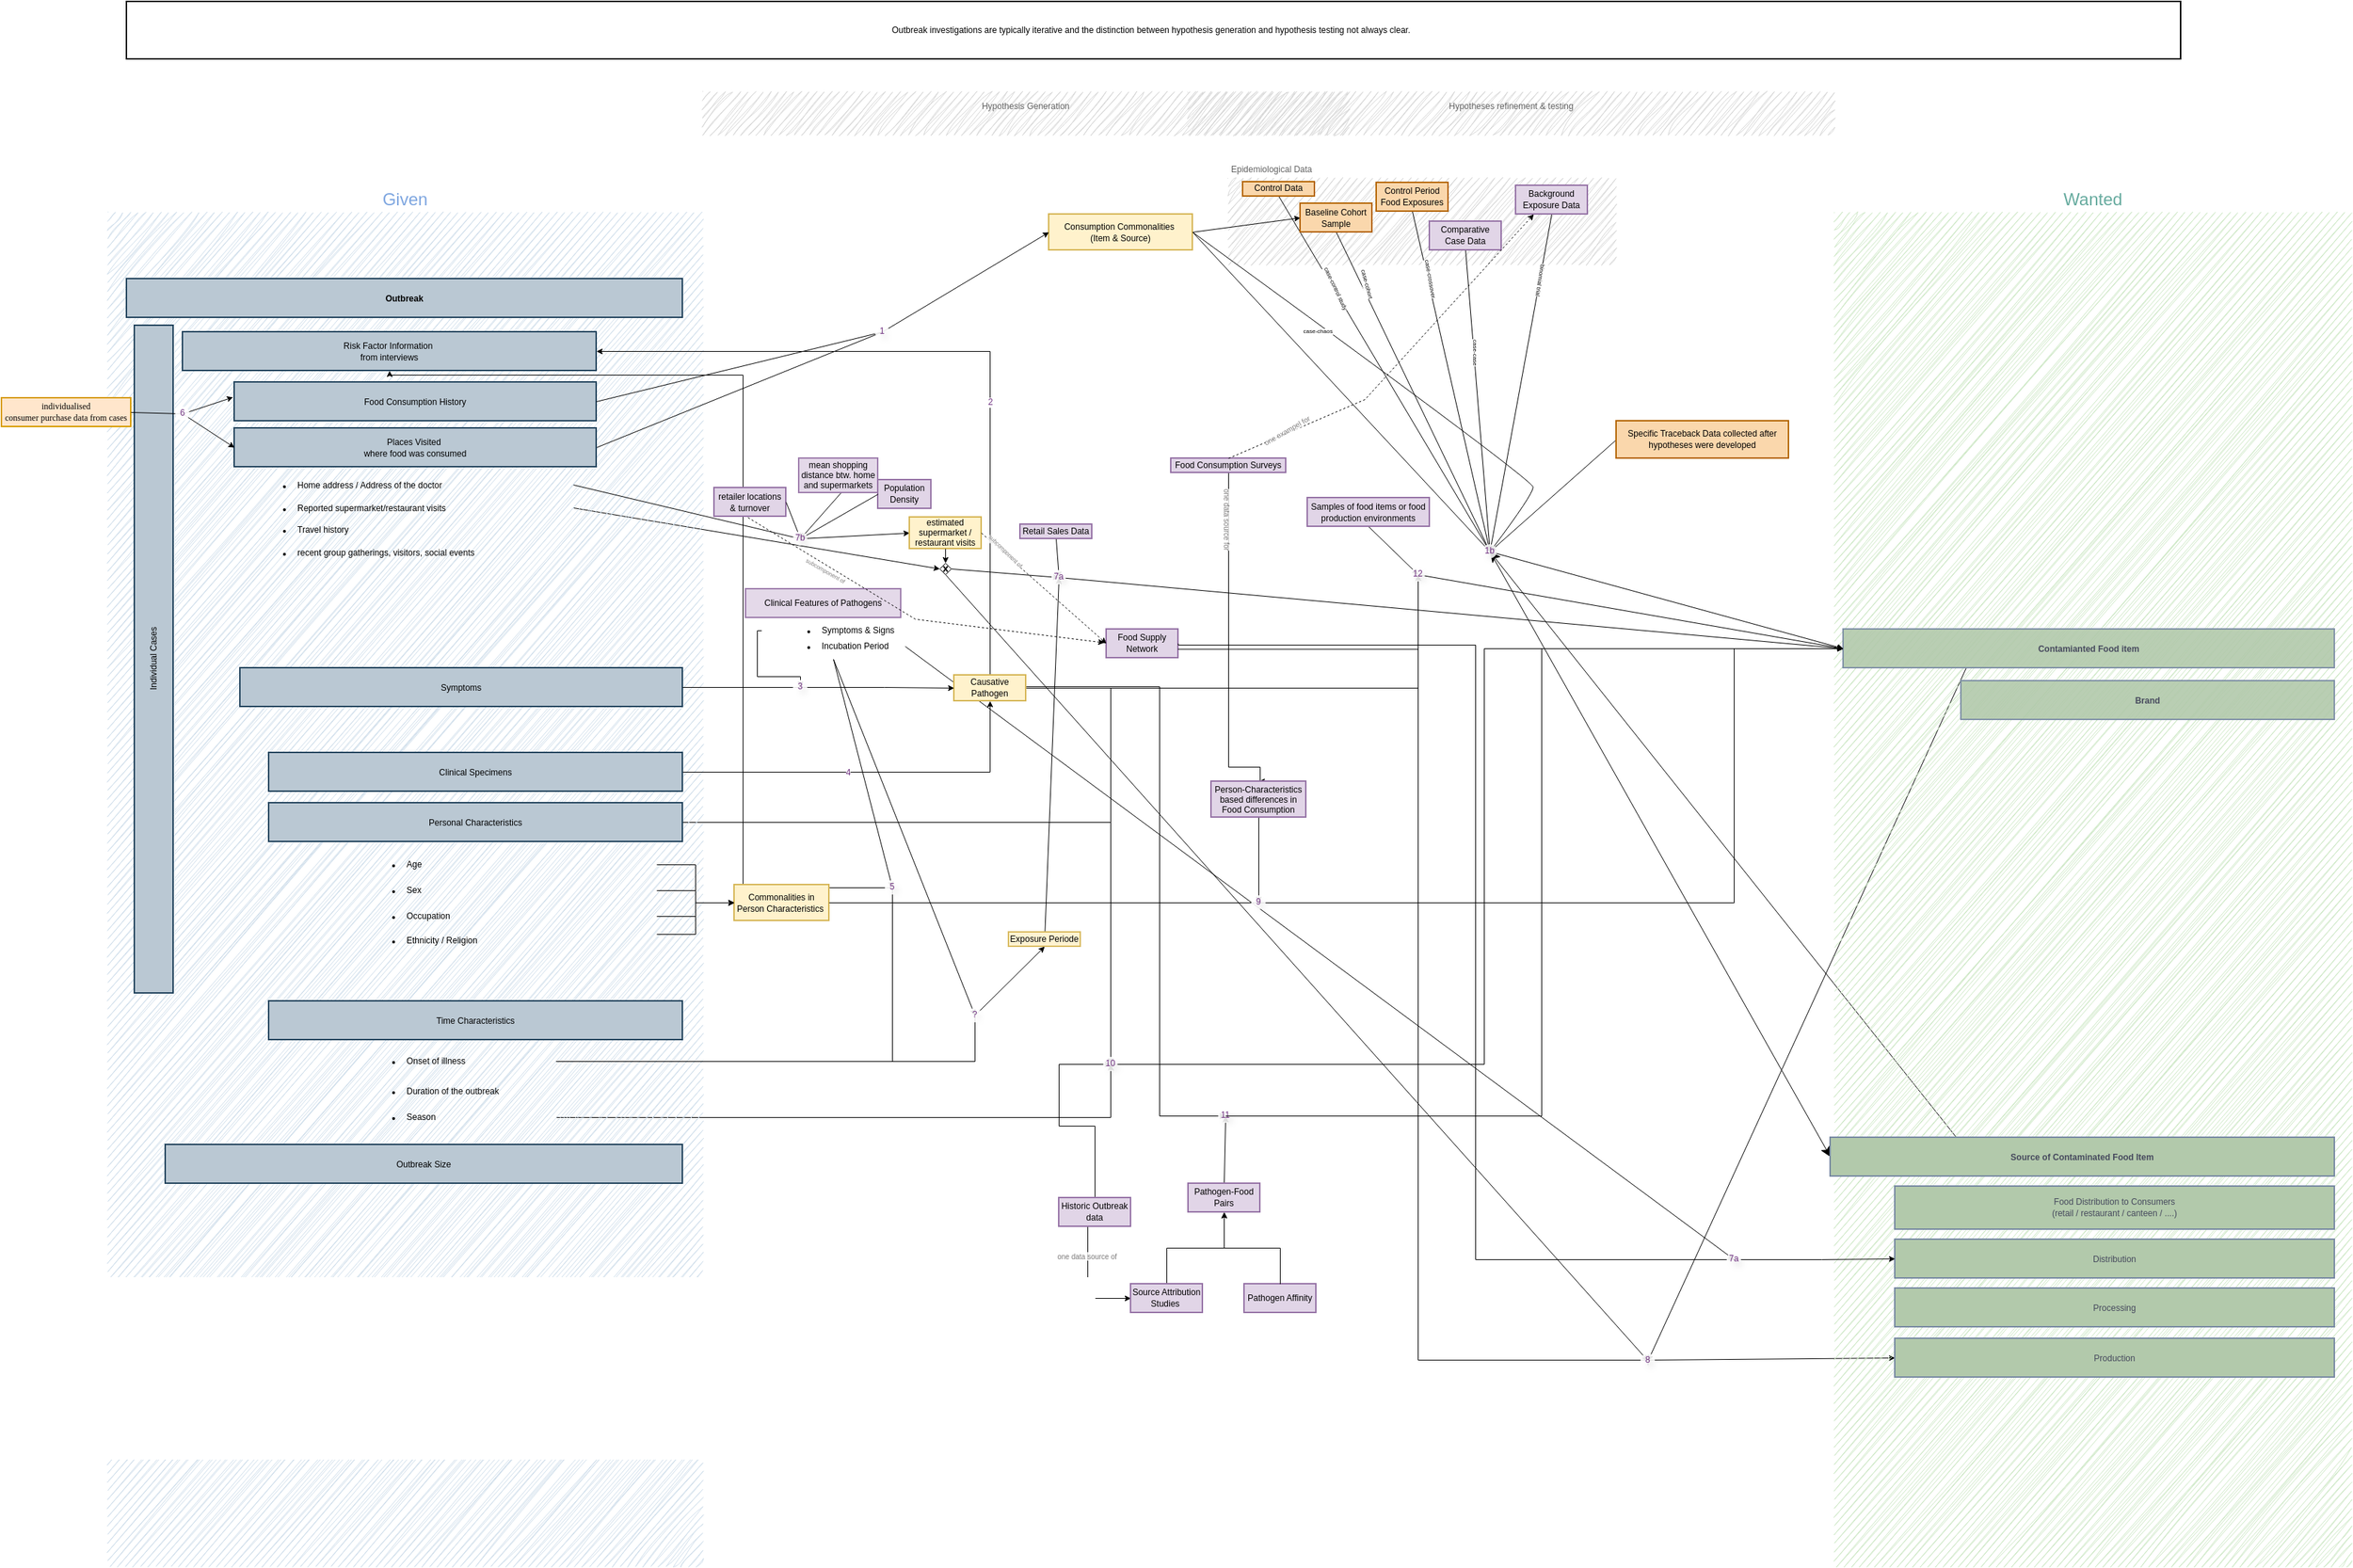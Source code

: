 <mxfile version="24.4.8" type="device" pages="3">
  <diagram name="2024_05_23" id="bRnHtGkMoiRma9ZENz-W">
    <mxGraphModel dx="-53796" dy="1339" grid="1" gridSize="10" guides="1" tooltips="1" connect="1" arrows="1" fold="1" page="1" pageScale="1" pageWidth="1654" pageHeight="1169" math="0" shadow="0">
      <root>
        <mxCell id="78lYfsZbrFG4UcwIc-tl-0" />
        <mxCell id="78lYfsZbrFG4UcwIc-tl-1" parent="78lYfsZbrFG4UcwIc-tl-0" />
        <mxCell id="_JLxFIcjy9ZKm1EnGcF7-5" value="&lt;div style=&quot;font-size: 6px;&quot;&gt;&lt;ul&gt;&lt;li&gt;&lt;span style=&quot;background-color: initial;&quot;&gt;Symptoms &amp;amp; Signs&lt;/span&gt;&lt;/li&gt;&lt;/ul&gt;&lt;/div&gt;" style="rounded=0;whiteSpace=wrap;html=1;fillColor=none;strokeColor=none;glass=0;shadow=0;align=left;fontSize=6;labelBackgroundColor=none;" vertex="1" parent="78lYfsZbrFG4UcwIc-tl-1">
          <mxGeometry x="56773" y="489" width="100" height="18" as="geometry" />
        </mxCell>
        <mxCell id="78lYfsZbrFG4UcwIc-tl-165" value="" style="endArrow=classic;html=1;rounded=0;entryX=0;entryY=0.5;entryDx=0;entryDy=0;strokeWidth=0.5;endSize=3;startSize=3;" parent="78lYfsZbrFG4UcwIc-tl-1" source="78lYfsZbrFG4UcwIc-tl-164" target="78lYfsZbrFG4UcwIc-tl-37" edge="1">
          <mxGeometry width="50" height="50" relative="1" as="geometry">
            <mxPoint x="57290" y="470" as="sourcePoint" />
            <mxPoint x="57340" y="420" as="targetPoint" />
          </mxGeometry>
        </mxCell>
        <mxCell id="78lYfsZbrFG4UcwIc-tl-2" style="edgeStyle=orthogonalEdgeStyle;rounded=0;orthogonalLoop=1;jettySize=auto;html=1;strokeColor=default;strokeWidth=0.5;align=center;verticalAlign=middle;fontFamily=Helvetica;fontSize=6;fontColor=default;labelBackgroundColor=default;endArrow=classic;endSize=3;entryX=0.092;entryY=0.525;entryDx=0;entryDy=0;entryPerimeter=0;exitX=1;exitY=0.5;exitDx=0;exitDy=0;" parent="78lYfsZbrFG4UcwIc-tl-1" source="78lYfsZbrFG4UcwIc-tl-61" target="78lYfsZbrFG4UcwIc-tl-164" edge="1">
          <mxGeometry relative="1" as="geometry">
            <mxPoint x="56960" y="543" as="sourcePoint" />
            <mxPoint x="57026" y="810" as="targetPoint" />
          </mxGeometry>
        </mxCell>
        <mxCell id="78lYfsZbrFG4UcwIc-tl-4" style="rounded=0;orthogonalLoop=1;jettySize=auto;html=1;strokeColor=default;strokeWidth=0.5;align=center;verticalAlign=middle;fontFamily=Helvetica;fontSize=6;fontColor=default;labelBackgroundColor=default;endArrow=classic;endSize=3;entryX=0.5;entryY=0;entryDx=0;entryDy=0;exitX=0.5;exitY=0;exitDx=0;exitDy=0;" parent="78lYfsZbrFG4UcwIc-tl-1" source="78lYfsZbrFG4UcwIc-tl-157" target="78lYfsZbrFG4UcwIc-tl-162" edge="1">
          <mxGeometry relative="1" as="geometry">
            <mxPoint x="56985.5" y="616.5" as="sourcePoint" />
            <mxPoint x="57124.5" y="915.5" as="targetPoint" />
          </mxGeometry>
        </mxCell>
        <mxCell id="78lYfsZbrFG4UcwIc-tl-5" style="edgeStyle=orthogonalEdgeStyle;rounded=0;orthogonalLoop=1;jettySize=auto;html=1;strokeColor=default;strokeWidth=0.5;align=center;verticalAlign=middle;fontFamily=Helvetica;fontSize=6;fontColor=default;labelBackgroundColor=default;endArrow=classic;endSize=3;entryX=0.5;entryY=0;entryDx=0;entryDy=0;" parent="78lYfsZbrFG4UcwIc-tl-1" source="78lYfsZbrFG4UcwIc-tl-61" target="78lYfsZbrFG4UcwIc-tl-162" edge="1">
          <mxGeometry relative="1" as="geometry">
            <mxPoint x="56960" y="533" as="sourcePoint" />
            <mxPoint x="57026" y="810" as="targetPoint" />
            <Array as="points">
              <mxPoint x="57050" y="537" />
              <mxPoint x="57050" y="836" />
            </Array>
          </mxGeometry>
        </mxCell>
        <mxCell id="78lYfsZbrFG4UcwIc-tl-6" style="edgeStyle=orthogonalEdgeStyle;rounded=0;orthogonalLoop=1;jettySize=auto;html=1;strokeColor=default;strokeWidth=0.5;align=center;verticalAlign=middle;fontFamily=Helvetica;fontSize=6;fontColor=default;labelBackgroundColor=default;endArrow=classic;endSize=3;entryX=0.31;entryY=0.56;entryDx=0;entryDy=0;entryPerimeter=0;" parent="78lYfsZbrFG4UcwIc-tl-1" source="78lYfsZbrFG4UcwIc-tl-61" target="78lYfsZbrFG4UcwIc-tl-155" edge="1">
          <mxGeometry relative="1" as="geometry">
            <mxPoint x="56640" y="847" as="sourcePoint" />
            <mxPoint x="56990" y="810" as="targetPoint" />
          </mxGeometry>
        </mxCell>
        <mxCell id="78lYfsZbrFG4UcwIc-tl-7" style="edgeStyle=orthogonalEdgeStyle;rounded=0;orthogonalLoop=1;jettySize=auto;html=1;strokeColor=default;strokeWidth=0.5;align=center;verticalAlign=middle;fontFamily=Helvetica;fontSize=6;fontColor=default;labelBackgroundColor=default;endArrow=classic;endSize=3;entryX=0.5;entryY=0;entryDx=0;entryDy=0;" parent="78lYfsZbrFG4UcwIc-tl-1" source="78lYfsZbrFG4UcwIc-tl-70" target="78lYfsZbrFG4UcwIc-tl-155" edge="1">
          <mxGeometry relative="1" as="geometry">
            <mxPoint x="56917" y="883" as="sourcePoint" />
            <mxPoint x="56980" y="803" as="targetPoint" />
          </mxGeometry>
        </mxCell>
        <mxCell id="78lYfsZbrFG4UcwIc-tl-8" style="edgeStyle=orthogonalEdgeStyle;rounded=0;orthogonalLoop=1;jettySize=auto;html=1;strokeColor=default;strokeWidth=0.5;align=center;verticalAlign=middle;fontFamily=Helvetica;fontSize=6;fontColor=default;labelBackgroundColor=default;endArrow=classic;endSize=3;exitX=0.5;exitY=0;exitDx=0;exitDy=0;entryX=0.303;entryY=0.698;entryDx=0;entryDy=0;entryPerimeter=0;" parent="78lYfsZbrFG4UcwIc-tl-1" source="78lYfsZbrFG4UcwIc-tl-153" target="78lYfsZbrFG4UcwIc-tl-155" edge="1">
          <mxGeometry relative="1" as="geometry">
            <mxPoint x="56710" y="720" as="sourcePoint" />
            <mxPoint x="56980" y="803" as="targetPoint" />
            <Array as="points">
              <mxPoint x="57005" y="843" />
              <mxPoint x="56980" y="843" />
              <mxPoint x="56980" y="800" />
            </Array>
          </mxGeometry>
        </mxCell>
        <mxCell id="78lYfsZbrFG4UcwIc-tl-9" style="edgeStyle=orthogonalEdgeStyle;rounded=0;orthogonalLoop=1;jettySize=auto;html=1;strokeColor=default;strokeWidth=0.5;align=center;verticalAlign=middle;fontFamily=Helvetica;fontSize=6;fontColor=default;labelBackgroundColor=default;endArrow=classic;endSize=3;exitX=1;exitY=0.5;exitDx=0;exitDy=0;entryX=0.483;entryY=0.333;entryDx=0;entryDy=0;entryPerimeter=0;" parent="78lYfsZbrFG4UcwIc-tl-1" source="78lYfsZbrFG4UcwIc-tl-72" target="78lYfsZbrFG4UcwIc-tl-155" edge="1">
          <mxGeometry relative="1" as="geometry">
            <mxPoint x="56728" y="847" as="sourcePoint" />
            <mxPoint x="56980" y="793" as="targetPoint" />
          </mxGeometry>
        </mxCell>
        <mxCell id="78lYfsZbrFG4UcwIc-tl-10" style="edgeStyle=orthogonalEdgeStyle;rounded=0;orthogonalLoop=1;jettySize=auto;html=1;entryX=0.398;entryY=0.118;entryDx=0;entryDy=0;fontSize=6;strokeWidth=0.5;endSize=3;exitX=0.5;exitY=1;exitDx=0;exitDy=0;entryPerimeter=0;" parent="78lYfsZbrFG4UcwIc-tl-1" source="78lYfsZbrFG4UcwIc-tl-149" target="78lYfsZbrFG4UcwIc-tl-151" edge="1">
          <mxGeometry relative="1" as="geometry">
            <mxPoint x="56810" y="548" as="sourcePoint" />
            <mxPoint x="56917" y="547" as="targetPoint" />
          </mxGeometry>
        </mxCell>
        <mxCell id="78lYfsZbrFG4UcwIc-tl-11" value="" style="endArrow=classic;html=1;rounded=0;strokeWidth=0.5;fontSize=6;exitX=0.25;exitY=0;exitDx=0;exitDy=0;" parent="78lYfsZbrFG4UcwIc-tl-1" source="78lYfsZbrFG4UcwIc-tl-38" edge="1">
          <mxGeometry width="50" height="50" relative="1" as="geometry">
            <mxPoint x="57290" y="453" as="sourcePoint" />
            <mxPoint x="57280" y="443" as="targetPoint" />
          </mxGeometry>
        </mxCell>
        <mxCell id="78lYfsZbrFG4UcwIc-tl-12" value="" style="endArrow=classic;html=1;rounded=0;strokeColor=default;strokeWidth=0.5;align=center;verticalAlign=middle;fontFamily=Helvetica;fontSize=6;fontColor=default;labelBackgroundColor=default;endSize=3;entryX=0.5;entryY=0.175;entryDx=0;entryDy=0;exitX=0.25;exitY=1;exitDx=0;exitDy=0;entryPerimeter=0;" parent="78lYfsZbrFG4UcwIc-tl-1" source="78lYfsZbrFG4UcwIc-tl-37" target="78lYfsZbrFG4UcwIc-tl-142" edge="1">
          <mxGeometry width="50" height="50" relative="1" as="geometry">
            <mxPoint x="57520" y="914.5" as="sourcePoint" />
            <mxPoint x="57758" y="793.5" as="targetPoint" />
          </mxGeometry>
        </mxCell>
        <mxCell id="78lYfsZbrFG4UcwIc-tl-13" value="" style="endArrow=classic;html=1;rounded=0;strokeColor=default;strokeWidth=0.5;align=center;verticalAlign=middle;fontFamily=Helvetica;fontSize=6;fontColor=default;labelBackgroundColor=default;endSize=3;entryX=0;entryY=0.5;entryDx=0;entryDy=0;" parent="78lYfsZbrFG4UcwIc-tl-1" target="78lYfsZbrFG4UcwIc-tl-42" edge="1">
          <mxGeometry width="50" height="50" relative="1" as="geometry">
            <mxPoint x="57390" y="1006" as="sourcePoint" />
            <mxPoint x="57558" y="1036.5" as="targetPoint" />
          </mxGeometry>
        </mxCell>
        <mxCell id="78lYfsZbrFG4UcwIc-tl-14" value="" style="endArrow=classic;html=1;rounded=0;strokeColor=default;strokeWidth=0.5;align=center;verticalAlign=middle;fontFamily=Helvetica;fontSize=6;fontColor=default;labelBackgroundColor=default;endSize=3;exitX=0.538;exitY=0.985;exitDx=0;exitDy=0;exitPerimeter=0;entryX=0.638;entryY=0.452;entryDx=0;entryDy=0;entryPerimeter=0;" parent="78lYfsZbrFG4UcwIc-tl-1" source="78lYfsZbrFG4UcwIc-tl-139" target="78lYfsZbrFG4UcwIc-tl-138" edge="1">
          <mxGeometry width="50" height="50" relative="1" as="geometry">
            <mxPoint x="56810" y="408" as="sourcePoint" />
            <mxPoint x="56810" y="443" as="targetPoint" />
          </mxGeometry>
        </mxCell>
        <mxCell id="78lYfsZbrFG4UcwIc-tl-15" value="" style="endArrow=classic;html=1;rounded=0;strokeColor=default;strokeWidth=0.5;align=center;verticalAlign=middle;fontFamily=Helvetica;fontSize=6;fontColor=default;labelBackgroundColor=default;endSize=3;exitX=1;exitY=0.5;exitDx=0;exitDy=0;entryX=0.5;entryY=0;entryDx=0;entryDy=0;" parent="78lYfsZbrFG4UcwIc-tl-1" source="_JLxFIcjy9ZKm1EnGcF7-6" target="78lYfsZbrFG4UcwIc-tl-126" edge="1">
          <mxGeometry width="50" height="50" relative="1" as="geometry">
            <mxPoint x="56750" y="724.5" as="sourcePoint" />
            <mxPoint x="57490" y="1083" as="targetPoint" />
          </mxGeometry>
        </mxCell>
        <mxCell id="78lYfsZbrFG4UcwIc-tl-16" value="" style="endArrow=classic;html=1;rounded=0;strokeColor=default;strokeWidth=0.5;align=center;verticalAlign=middle;fontFamily=Helvetica;fontSize=6;fontColor=default;labelBackgroundColor=default;endSize=3;entryX=0.5;entryY=0;entryDx=0;entryDy=0;exitX=1;exitY=0.5;exitDx=0;exitDy=0;exitPerimeter=0;" parent="78lYfsZbrFG4UcwIc-tl-1" source="78lYfsZbrFG4UcwIc-tl-127" target="78lYfsZbrFG4UcwIc-tl-116" edge="1">
          <mxGeometry width="50" height="50" relative="1" as="geometry">
            <mxPoint x="56728" y="462" as="sourcePoint" />
            <mxPoint x="56909" y="449" as="targetPoint" />
          </mxGeometry>
        </mxCell>
        <mxCell id="78lYfsZbrFG4UcwIc-tl-17" value="" style="endArrow=classic;html=1;rounded=0;strokeColor=default;strokeWidth=0.5;align=center;verticalAlign=middle;fontFamily=Helvetica;fontSize=6;fontColor=default;labelBackgroundColor=default;endSize=3;entryX=0.5;entryY=0;entryDx=0;entryDy=0;" parent="78lYfsZbrFG4UcwIc-tl-1" source="78lYfsZbrFG4UcwIc-tl-119" target="78lYfsZbrFG4UcwIc-tl-116" edge="1">
          <mxGeometry width="50" height="50" relative="1" as="geometry">
            <mxPoint x="57070" y="854.5" as="sourcePoint" />
            <mxPoint x="57308" y="733.5" as="targetPoint" />
          </mxGeometry>
        </mxCell>
        <mxCell id="78lYfsZbrFG4UcwIc-tl-18" value="" style="endArrow=classic;html=1;rounded=0;strokeColor=default;strokeWidth=0.5;align=center;verticalAlign=middle;fontFamily=Helvetica;fontSize=6;fontColor=default;labelBackgroundColor=default;endSize=3;entryX=0;entryY=0.5;entryDx=0;entryDy=0;entryPerimeter=0;exitX=1;exitY=0.5;exitDx=0;exitDy=0;" parent="78lYfsZbrFG4UcwIc-tl-1" source="78lYfsZbrFG4UcwIc-tl-114" target="78lYfsZbrFG4UcwIc-tl-127" edge="1">
          <mxGeometry width="50" height="50" relative="1" as="geometry">
            <mxPoint x="56823" y="448" as="sourcePoint" />
            <mxPoint x="56990" y="471" as="targetPoint" />
          </mxGeometry>
        </mxCell>
        <mxCell id="78lYfsZbrFG4UcwIc-tl-19" value="" style="endArrow=classic;html=1;rounded=0;strokeColor=default;strokeWidth=0.5;align=center;verticalAlign=middle;fontFamily=Helvetica;fontSize=6;fontColor=default;labelBackgroundColor=default;endSize=3;exitX=0.5;exitY=1;exitDx=0;exitDy=0;entryX=0.5;entryY=0;entryDx=0;entryDy=0;" parent="78lYfsZbrFG4UcwIc-tl-1" source="78lYfsZbrFG4UcwIc-tl-113" target="78lYfsZbrFG4UcwIc-tl-116" edge="1">
          <mxGeometry width="50" height="50" relative="1" as="geometry">
            <mxPoint x="57249" y="681.5" as="sourcePoint" />
            <mxPoint x="57140" y="581.5" as="targetPoint" />
          </mxGeometry>
        </mxCell>
        <mxCell id="78lYfsZbrFG4UcwIc-tl-20" value="&lt;font color=&quot;#67ab9f&quot; style=&quot;font-size: 12px;&quot;&gt;Wanted&lt;/font&gt;" style="rounded=0;whiteSpace=wrap;html=1;sketch=1;curveFitting=1;jiggle=2;fillColor=#CDE8C5;strokeColor=none;horizontal=1;verticalAlign=bottom;movable=1;resizable=1;rotatable=1;deletable=1;editable=1;locked=0;connectable=1;labelBackgroundColor=none;fontColor=#46495D;fontSize=6;labelPosition=center;verticalLabelPosition=top;align=center;" parent="78lYfsZbrFG4UcwIc-tl-1" vertex="1">
          <mxGeometry x="57520" y="207" width="360" height="943" as="geometry" />
        </mxCell>
        <mxCell id="78lYfsZbrFG4UcwIc-tl-21" value="" style="endArrow=classic;html=1;rounded=0;strokeColor=default;strokeWidth=0.5;align=center;verticalAlign=middle;fontFamily=Helvetica;fontSize=6;fontColor=default;labelBackgroundColor=default;endSize=3;entryX=0;entryY=0.5;entryDx=0;entryDy=0;" parent="78lYfsZbrFG4UcwIc-tl-1" source="78lYfsZbrFG4UcwIc-tl-116" target="78lYfsZbrFG4UcwIc-tl-37" edge="1">
          <mxGeometry width="50" height="50" relative="1" as="geometry">
            <mxPoint x="57290" y="453" as="sourcePoint" />
            <mxPoint x="57540" y="513" as="targetPoint" />
          </mxGeometry>
        </mxCell>
        <mxCell id="78lYfsZbrFG4UcwIc-tl-22" value="" style="endArrow=classic;html=1;rounded=0;exitDx=0;exitDy=0;strokeColor=default;strokeWidth=0.5;align=center;verticalAlign=middle;fontFamily=Helvetica;fontSize=6;fontColor=default;labelBackgroundColor=default;endSize=3;exitX=0;exitY=0.5;" parent="78lYfsZbrFG4UcwIc-tl-1" source="78lYfsZbrFG4UcwIc-tl-111" target="78lYfsZbrFG4UcwIc-tl-103" edge="1">
          <mxGeometry width="50" height="50" relative="1" as="geometry">
            <mxPoint x="57424" y="368" as="sourcePoint" />
            <mxPoint x="57290" y="453" as="targetPoint" />
          </mxGeometry>
        </mxCell>
        <mxCell id="78lYfsZbrFG4UcwIc-tl-23" value="&lt;font color=&quot;#636363&quot; style=&quot;font-size: 6px;&quot;&gt;Epidemiological Data&lt;/font&gt;" style="rounded=0;whiteSpace=wrap;html=1;sketch=1;curveFitting=1;jiggle=2;fillColor=#D6D6D6;strokeColor=none;horizontal=1;verticalAlign=bottom;movable=1;resizable=1;rotatable=1;deletable=1;editable=1;locked=0;connectable=1;labelBackgroundColor=none;fontColor=#46495D;fillStyle=hachure;align=left;labelPosition=center;verticalLabelPosition=top;labelBorderColor=none;fontSize=6;" parent="78lYfsZbrFG4UcwIc-tl-1" vertex="1">
          <mxGeometry x="57098" y="183" width="270" height="60" as="geometry" />
        </mxCell>
        <mxCell id="78lYfsZbrFG4UcwIc-tl-24" value="" style="endArrow=classic;html=1;rounded=0;exitDx=0;exitDy=0;strokeColor=default;strokeWidth=0.5;align=center;verticalAlign=middle;fontFamily=Helvetica;fontSize=6;fontColor=default;labelBackgroundColor=default;endSize=3;exitX=0.5;exitY=1;" parent="78lYfsZbrFG4UcwIc-tl-1" source="78lYfsZbrFG4UcwIc-tl-95" target="78lYfsZbrFG4UcwIc-tl-164" edge="1">
          <mxGeometry width="50" height="50" relative="1" as="geometry">
            <mxPoint x="57290" y="453" as="sourcePoint" />
            <mxPoint x="57448" y="521" as="targetPoint" />
          </mxGeometry>
        </mxCell>
        <mxCell id="78lYfsZbrFG4UcwIc-tl-26" value="" style="endArrow=classic;html=1;rounded=0;exitX=0.5;exitY=1;exitDx=0;exitDy=0;entryX=0.737;entryY=0.35;entryDx=0;entryDy=0;entryPerimeter=0;shadow=0;strokeColor=default;strokeWidth=0.5;align=center;verticalAlign=middle;fontFamily=Helvetica;fontSize=6;fontColor=default;labelBackgroundColor=default;elbow=vertical;endSize=3;flowAnimation=0;" parent="78lYfsZbrFG4UcwIc-tl-1" source="78lYfsZbrFG4UcwIc-tl-110" target="78lYfsZbrFG4UcwIc-tl-103" edge="1">
          <mxGeometry width="50" height="50" relative="1" as="geometry">
            <mxPoint x="57000" y="363" as="sourcePoint" />
            <mxPoint x="57050" y="313" as="targetPoint" />
          </mxGeometry>
        </mxCell>
        <UserObject label="case-control study" link="obsidian://open?vault=notes&amp;file=Case%20Control%20Studies" id="78lYfsZbrFG4UcwIc-tl-27">
          <mxCell style="edgeLabel;html=1;align=center;verticalAlign=middle;resizable=0;points=[];rotation=65;fontSize=4;" parent="78lYfsZbrFG4UcwIc-tl-26" vertex="1" connectable="0">
            <mxGeometry x="-0.298" y="1" relative="1" as="geometry">
              <mxPoint x="-13" y="-22" as="offset" />
            </mxGeometry>
          </mxCell>
        </UserObject>
        <mxCell id="78lYfsZbrFG4UcwIc-tl-28" value="" style="endArrow=classic;html=1;rounded=0;entryX=0.5;entryY=0;entryDx=0;entryDy=0;exitX=0.5;exitY=1;exitDx=0;exitDy=0;strokeWidth=0.5;endSize=3;fontSize=6;" parent="78lYfsZbrFG4UcwIc-tl-1" source="78lYfsZbrFG4UcwIc-tl-106" target="78lYfsZbrFG4UcwIc-tl-103" edge="1">
          <mxGeometry width="50" height="50" relative="1" as="geometry">
            <mxPoint x="57200" y="246" as="sourcePoint" />
            <mxPoint x="57290" y="453" as="targetPoint" />
          </mxGeometry>
        </mxCell>
        <UserObject label="case-cohort" link="obsidian://open?vault=notes&amp;file=Case-Cohort%20Studies" id="78lYfsZbrFG4UcwIc-tl-29">
          <mxCell style="edgeLabel;align=center;verticalAlign=middle;resizable=0;points=[];rotation=75;spacingLeft=0;spacingRight=0;spacing=5;fontSize=4;html=1;spacingTop=0;labelBackgroundColor=#FFFFFF;labelBorderColor=none;" parent="78lYfsZbrFG4UcwIc-tl-28" vertex="1" connectable="0">
            <mxGeometry x="-0.433" y="-2" relative="1" as="geometry">
              <mxPoint x="-7" y="-28" as="offset" />
            </mxGeometry>
          </mxCell>
        </UserObject>
        <mxCell id="78lYfsZbrFG4UcwIc-tl-30" value="" style="endArrow=classic;html=1;rounded=0;entryX=0;entryY=0.5;entryDx=0;entryDy=0;exitX=1;exitY=0.5;exitDx=0;exitDy=0;strokeWidth=0.5;endSize=3;fontSize=6;" parent="78lYfsZbrFG4UcwIc-tl-1" source="78lYfsZbrFG4UcwIc-tl-53" target="78lYfsZbrFG4UcwIc-tl-106" edge="1">
          <mxGeometry width="50" height="50" relative="1" as="geometry">
            <mxPoint x="57128" y="529" as="sourcePoint" />
            <mxPoint x="57268" y="453" as="targetPoint" />
          </mxGeometry>
        </mxCell>
        <mxCell id="78lYfsZbrFG4UcwIc-tl-31" value="" style="endArrow=classic;html=1;rounded=0;curved=1;exitX=1;exitY=0.5;exitDx=0;exitDy=0;strokeWidth=0.5;endSize=3;entryX=0.5;entryY=0;entryDx=0;entryDy=0;fontSize=6;" parent="78lYfsZbrFG4UcwIc-tl-1" source="78lYfsZbrFG4UcwIc-tl-53" target="78lYfsZbrFG4UcwIc-tl-103" edge="1">
          <mxGeometry width="50" height="50" relative="1" as="geometry">
            <mxPoint x="57105" y="228.0" as="sourcePoint" />
            <mxPoint x="57280" y="433" as="targetPoint" />
            <Array as="points">
              <mxPoint x="57310" y="393" />
              <mxPoint x="57310" y="403" />
            </Array>
          </mxGeometry>
        </mxCell>
        <UserObject label="case-chaos" link="obsidian://open?vault=notes&amp;file=Case-Chaos%20Studies" id="78lYfsZbrFG4UcwIc-tl-32">
          <mxCell style="edgeLabel;html=1;align=center;verticalAlign=middle;resizable=0;points=[];fontSize=4;" parent="78lYfsZbrFG4UcwIc-tl-31" vertex="1" connectable="0">
            <mxGeometry x="-0.018" y="1" relative="1" as="geometry">
              <mxPoint x="-54" y="-32" as="offset" />
            </mxGeometry>
          </mxCell>
        </UserObject>
        <mxCell id="78lYfsZbrFG4UcwIc-tl-33" value="" style="endArrow=classic;html=1;rounded=0;entryX=0;entryY=0.5;entryDx=0;entryDy=0;strokeWidth=0.5;fontSize=6;" parent="78lYfsZbrFG4UcwIc-tl-1" source="78lYfsZbrFG4UcwIc-tl-103" target="78lYfsZbrFG4UcwIc-tl-38" edge="1">
          <mxGeometry width="50" height="50" relative="1" as="geometry">
            <mxPoint x="57280" y="453" as="sourcePoint" />
            <mxPoint x="56980" y="583" as="targetPoint" />
          </mxGeometry>
        </mxCell>
        <mxCell id="78lYfsZbrFG4UcwIc-tl-34" value="&lt;font color=&quot;#7ea6e0&quot;&gt;Given&lt;/font&gt;" style="rounded=0;whiteSpace=wrap;html=1;sketch=1;curveFitting=1;jiggle=2;fillColor=#CFDEEB;strokeColor=none;horizontal=1;verticalAlign=bottom;movable=1;resizable=1;rotatable=1;deletable=1;editable=1;locked=0;connectable=1;labelBackgroundColor=none;labelPosition=center;verticalLabelPosition=top;align=center;" parent="78lYfsZbrFG4UcwIc-tl-1" vertex="1">
          <mxGeometry x="56318" y="207" width="414" height="943" as="geometry" />
        </mxCell>
        <mxCell id="78lYfsZbrFG4UcwIc-tl-35" value="" style="endArrow=none;html=1;rounded=0;exitX=1;exitY=0.5;exitDx=0;exitDy=0;entryX=0.45;entryY=0.9;entryDx=0;entryDy=0;entryPerimeter=0;edgeStyle=orthogonalEdgeStyle;fontSize=6;strokeWidth=0.5;" parent="78lYfsZbrFG4UcwIc-tl-1" source="78lYfsZbrFG4UcwIc-tl-78" target="78lYfsZbrFG4UcwIc-tl-81" edge="1">
          <mxGeometry width="50" height="50" relative="1" as="geometry">
            <mxPoint x="56770" y="733" as="sourcePoint" />
            <mxPoint x="56740" y="553" as="targetPoint" />
          </mxGeometry>
        </mxCell>
        <mxCell id="78lYfsZbrFG4UcwIc-tl-36" value="" style="endArrow=classic;html=1;rounded=0;entryX=1.094;entryY=0.56;entryDx=0;entryDy=0;entryPerimeter=0;exitX=0.5;exitY=1;exitDx=0;exitDy=0;fontSize=6;strokeWidth=0.5;endSize=3;" parent="78lYfsZbrFG4UcwIc-tl-1" source="_JLxFIcjy9ZKm1EnGcF7-6" target="78lYfsZbrFG4UcwIc-tl-81" edge="1">
          <mxGeometry width="50" height="50" relative="1" as="geometry">
            <mxPoint x="56901" y="665" as="sourcePoint" />
            <mxPoint x="56620" y="513" as="targetPoint" />
          </mxGeometry>
        </mxCell>
        <object label="&lt;font style=&quot;font-size: 6px;&quot;&gt;&lt;span style=&quot;font-size: 6px;&quot;&gt;Contamianted Food item&lt;/span&gt;&lt;/font&gt;" food_item="Testijadfoijsfdisjdfio&#xa;sdfsdfsdf" link="obsidian://open?vault=notes&amp;file=Contaminated%20Food%20Item" linkTarget="_blank" id="78lYfsZbrFG4UcwIc-tl-37">
          <mxCell style="rounded=0;whiteSpace=wrap;html=1;fillColor=#B2C9AB;strokeColor=#788AA3;glass=0;shadow=0;fontStyle=1;fontSize=6;labelBackgroundColor=none;fontColor=#46495D;opacity=90;" parent="78lYfsZbrFG4UcwIc-tl-1" vertex="1">
            <mxGeometry x="57526" y="497" width="342" height="27" as="geometry" />
          </mxCell>
        </object>
        <UserObject label="&lt;font style=&quot;font-size: 6px;&quot;&gt;&lt;span style=&quot;font-size: 6px;&quot;&gt;Source of Contaminated Food Item&lt;/span&gt;&lt;/font&gt;" link="obsidian://open?vault=notes&amp;file=Food%20Source" id="78lYfsZbrFG4UcwIc-tl-38">
          <mxCell style="rounded=0;whiteSpace=wrap;html=1;fillColor=#B2C9AB;strokeColor=#788AA3;glass=0;shadow=0;fontStyle=1;fontSize=6;labelBackgroundColor=none;fontColor=#46495D;" parent="78lYfsZbrFG4UcwIc-tl-1" vertex="1">
            <mxGeometry x="57517" y="851" width="351" height="27" as="geometry" />
          </mxCell>
        </UserObject>
        <mxCell id="78lYfsZbrFG4UcwIc-tl-39" value="&lt;font style=&quot;font-size: 6px;&quot;&gt;&lt;span style=&quot;font-size: 6px;&quot;&gt;Food Distribution to Consumers&lt;br style=&quot;font-size: 6px;&quot;&gt;(retail / restaurant / canteen / ....)&lt;/span&gt;&lt;/font&gt;" style="rounded=0;whiteSpace=wrap;html=1;fillColor=#B2C9AB;strokeColor=#788AA3;glass=0;shadow=0;fontStyle=0;fontSize=6;labelBackgroundColor=none;fontColor=#46495D;" parent="78lYfsZbrFG4UcwIc-tl-1" vertex="1">
          <mxGeometry x="57562" y="885" width="306" height="30" as="geometry" />
        </mxCell>
        <mxCell id="78lYfsZbrFG4UcwIc-tl-40" value="Distribution" style="rounded=0;whiteSpace=wrap;html=1;fillColor=#B2C9AB;strokeColor=#788AA3;glass=0;shadow=0;fontStyle=0;fontSize=6;labelBackgroundColor=none;fontColor=#46495D;" parent="78lYfsZbrFG4UcwIc-tl-1" vertex="1">
          <mxGeometry x="57562" y="922" width="306" height="27" as="geometry" />
        </mxCell>
        <mxCell id="78lYfsZbrFG4UcwIc-tl-41" value="Processing" style="rounded=0;whiteSpace=wrap;html=1;fillColor=#B2C9AB;strokeColor=#788AA3;glass=0;shadow=0;fontStyle=0;fontSize=6;labelBackgroundColor=none;fontColor=#46495D;" parent="78lYfsZbrFG4UcwIc-tl-1" vertex="1">
          <mxGeometry x="57562" y="956" width="306" height="27" as="geometry" />
        </mxCell>
        <mxCell id="78lYfsZbrFG4UcwIc-tl-42" value="Production" style="rounded=0;whiteSpace=wrap;html=1;fillColor=#B2C9AB;strokeColor=#788AA3;glass=0;shadow=0;fontStyle=0;fontSize=6;labelBackgroundColor=none;fontColor=#46495D;" parent="78lYfsZbrFG4UcwIc-tl-1" vertex="1">
          <mxGeometry x="57562" y="991" width="306" height="27" as="geometry" />
        </mxCell>
        <mxCell id="78lYfsZbrFG4UcwIc-tl-43" value="" style="endArrow=none;html=1;rounded=0;entryDx=0;entryDy=0;exitX=1;exitY=0.5;exitDx=0;exitDy=0;startArrow=none;startFill=0;entryX=0.15;entryY=0.95;entryPerimeter=0;fontSize=6;strokeWidth=0.5;endSize=3;" parent="78lYfsZbrFG4UcwIc-tl-1" source="78lYfsZbrFG4UcwIc-tl-47" target="78lYfsZbrFG4UcwIc-tl-56" edge="1">
          <mxGeometry width="50" height="50" relative="1" as="geometry">
            <mxPoint x="56727" y="390" as="sourcePoint" />
            <mxPoint x="56888" y="299" as="targetPoint" />
          </mxGeometry>
        </mxCell>
        <mxCell id="78lYfsZbrFG4UcwIc-tl-44" value="&lt;font style=&quot;font-size: 6px;&quot;&gt;&lt;b style=&quot;font-size: 6px;&quot;&gt;Outbreak&lt;/b&gt;&lt;/font&gt;" style="rounded=0;whiteSpace=wrap;html=1;fillColor=#bac8d3;strokeColor=#23445d;glass=0;shadow=0;labelBackgroundColor=none;fontSize=6;" parent="78lYfsZbrFG4UcwIc-tl-1" vertex="1">
          <mxGeometry x="56331" y="253" width="387" height="27" as="geometry" />
        </mxCell>
        <mxCell id="78lYfsZbrFG4UcwIc-tl-45" value="&lt;font style=&quot;font-size: 6px;&quot;&gt;Individual Cases&lt;/font&gt;" style="rounded=0;whiteSpace=wrap;html=1;fillColor=#bac8d3;strokeColor=#23445d;glass=0;shadow=0;fontSize=6;labelBackgroundColor=none;rotation=-90;" parent="78lYfsZbrFG4UcwIc-tl-1" vertex="1">
          <mxGeometry x="56117.5" y="504.5" width="465" height="27" as="geometry" />
        </mxCell>
        <UserObject label="Food Consumption History" link="obsidian://open?vault=notes&amp;file=Food%20Consumption%20History%20informed%20by%20interviews" id="78lYfsZbrFG4UcwIc-tl-46">
          <mxCell style="rounded=0;whiteSpace=wrap;html=1;fillColor=#bac8d3;strokeColor=#23445d;glass=0;shadow=0;fontSize=6;labelBackgroundColor=none;" parent="78lYfsZbrFG4UcwIc-tl-1" vertex="1">
            <mxGeometry x="56406" y="325" width="252" height="27" as="geometry" />
          </mxCell>
        </UserObject>
        <mxCell id="78lYfsZbrFG4UcwIc-tl-47" value="&lt;font style=&quot;font-size: 6px;&quot;&gt;Places Visited&amp;nbsp;&lt;/font&gt;&lt;div&gt;&lt;font style=&quot;font-size: 6px;&quot;&gt;where food was consumed&lt;/font&gt;&lt;/div&gt;" style="rounded=0;whiteSpace=wrap;html=1;fillColor=#bac8d3;strokeColor=#23445d;glass=0;shadow=0;fontSize=6;labelBackgroundColor=none;" parent="78lYfsZbrFG4UcwIc-tl-1" vertex="1">
          <mxGeometry x="56406" y="357" width="252" height="27" as="geometry" />
        </mxCell>
        <mxCell id="78lYfsZbrFG4UcwIc-tl-48" value="&lt;div style=&quot;font-size: 6px;&quot;&gt;&lt;ul style=&quot;font-size: 6px;&quot;&gt;&lt;li style=&quot;font-size: 6px;&quot;&gt;&lt;span style=&quot;background-color: initial; font-size: 6px;&quot;&gt;Travel history&lt;/span&gt;&lt;/li&gt;&lt;/ul&gt;&lt;/div&gt;" style="rounded=0;whiteSpace=wrap;html=1;fillColor=none;strokeColor=none;glass=0;shadow=0;align=left;fontSize=6;labelBackgroundColor=none;" parent="78lYfsZbrFG4UcwIc-tl-1" vertex="1">
          <mxGeometry x="56408" y="418.5" width="234" height="18" as="geometry" />
        </mxCell>
        <mxCell id="78lYfsZbrFG4UcwIc-tl-49" value="&lt;font style=&quot;font-size: 6px;&quot;&gt;Symptoms&lt;/font&gt;" style="rounded=0;whiteSpace=wrap;html=1;fillColor=#bac8d3;strokeColor=#23445d;glass=0;shadow=0;fontSize=6;labelBackgroundColor=none;" parent="78lYfsZbrFG4UcwIc-tl-1" vertex="1">
          <mxGeometry x="56410" y="524" width="308" height="27" as="geometry" />
        </mxCell>
        <mxCell id="78lYfsZbrFG4UcwIc-tl-50" style="edgeStyle=orthogonalEdgeStyle;rounded=0;orthogonalLoop=1;jettySize=auto;html=1;exitX=1;exitY=0.5;exitDx=0;exitDy=0;fontSize=6;strokeWidth=0.5;endSize=3;" parent="78lYfsZbrFG4UcwIc-tl-1" source="78lYfsZbrFG4UcwIc-tl-52" target="78lYfsZbrFG4UcwIc-tl-61" edge="1">
          <mxGeometry relative="1" as="geometry" />
        </mxCell>
        <UserObject label="4" link="obsidian://open?vault=notes&amp;file=4%20(Laboratory%20Testing)" id="78lYfsZbrFG4UcwIc-tl-51">
          <mxCell style="edgeLabel;html=1;align=center;verticalAlign=middle;resizable=0;points=[];fontColor=#703281;fontSize=6;" parent="78lYfsZbrFG4UcwIc-tl-50" vertex="1" connectable="0">
            <mxGeometry x="0.251" relative="1" as="geometry">
              <mxPoint x="-50" as="offset" />
            </mxGeometry>
          </mxCell>
        </UserObject>
        <UserObject label="&lt;font style=&quot;font-size: 6px;&quot;&gt;Clinical Specimens&lt;/font&gt;" link="obsidian://open?vault=notes&amp;file=Clinical%20Specimens" id="78lYfsZbrFG4UcwIc-tl-52">
          <mxCell style="rounded=0;whiteSpace=wrap;html=1;fillColor=#bac8d3;strokeColor=#23445d;glass=0;shadow=0;fontSize=6;labelBackgroundColor=none;" parent="78lYfsZbrFG4UcwIc-tl-1" vertex="1">
            <mxGeometry x="56430" y="583" width="288" height="27" as="geometry" />
          </mxCell>
        </UserObject>
        <mxCell id="78lYfsZbrFG4UcwIc-tl-53" value="Consumption Commonalities&amp;nbsp;&lt;div style=&quot;font-size: 6px;&quot;&gt;(Item &amp;amp; Source)&lt;/div&gt;" style="rounded=0;whiteSpace=wrap;html=1;fillColor=#fff2cc;strokeColor=#d6b656;fontSize=6;" parent="78lYfsZbrFG4UcwIc-tl-1" vertex="1">
          <mxGeometry x="56973" y="208" width="100" height="25" as="geometry" />
        </mxCell>
        <mxCell id="78lYfsZbrFG4UcwIc-tl-54" value="" style="endArrow=classic;html=1;rounded=0;exitDx=0;exitDy=0;entryX=0;entryY=0.5;entryDx=0;entryDy=0;fontSize=6;strokeWidth=0.5;endSize=3;" parent="78lYfsZbrFG4UcwIc-tl-1" source="78lYfsZbrFG4UcwIc-tl-56" target="78lYfsZbrFG4UcwIc-tl-53" edge="1">
          <mxGeometry width="50" height="50" relative="1" as="geometry">
            <mxPoint x="56696" y="343" as="sourcePoint" />
            <mxPoint x="56948" y="253" as="targetPoint" />
          </mxGeometry>
        </mxCell>
        <mxCell id="78lYfsZbrFG4UcwIc-tl-55" value="" style="endArrow=none;html=1;rounded=0;entryDx=0;entryDy=0;exitX=1;exitY=0.5;exitDx=0;exitDy=0;startArrow=none;startFill=0;fontSize=6;strokeWidth=0.5;endSize=3;" parent="78lYfsZbrFG4UcwIc-tl-1" source="78lYfsZbrFG4UcwIc-tl-46" target="78lYfsZbrFG4UcwIc-tl-56" edge="1">
          <mxGeometry width="50" height="50" relative="1" as="geometry">
            <mxPoint x="56718" y="348" as="sourcePoint" />
            <mxPoint x="56997" y="245.5" as="targetPoint" />
          </mxGeometry>
        </mxCell>
        <UserObject label="1" link="obsidian://open?vault=notes&amp;file=1%20(Risk%20Factors%20-%20Consumption%20Commonalities)" linkTarget="_blank" id="78lYfsZbrFG4UcwIc-tl-56">
          <mxCell style="shape=waypoint;fillStyle=solid;size=6;pointerEvents=1;resizable=0;rotatable=0;perimeter=centerPerimeter;snapToPoint=1;perimeterSpacing=0;strokeWidth=3;shadow=0;opacity=90;labelBackgroundColor=none;labelBorderColor=none;textShadow=1;spacingTop=0;spacing=0;horizontal=1;verticalAlign=middle;rotation=0;spacingBottom=1;fontSize=6;fillColor=none;fontColor=#703281;strokeColor=#FFFFFF;" parent="78lYfsZbrFG4UcwIc-tl-1" vertex="1">
            <mxGeometry x="56847" y="280" width="20" height="20" as="geometry" />
          </mxCell>
        </UserObject>
        <mxCell id="78lYfsZbrFG4UcwIc-tl-57" value="Risk Factor Information&amp;nbsp;&lt;div&gt;from interviews&lt;/div&gt;" style="rounded=0;whiteSpace=wrap;html=1;fillColor=#bac8d3;strokeColor=#23445d;glass=0;shadow=0;fontSize=6;labelBackgroundColor=none;" parent="78lYfsZbrFG4UcwIc-tl-1" vertex="1">
          <mxGeometry x="56370" y="290" width="288" height="27" as="geometry" />
        </mxCell>
        <mxCell id="78lYfsZbrFG4UcwIc-tl-58" value="&lt;div style=&quot;font-size: 6px;&quot;&gt;&lt;ul style=&quot;font-size: 6px;&quot;&gt;&lt;li style=&quot;font-size: 6px;&quot;&gt;&lt;span style=&quot;background-color: initial; font-size: 6px;&quot;&gt;recent group gatherings, visitors, social events&lt;/span&gt;&lt;/li&gt;&lt;/ul&gt;&lt;/div&gt;" style="rounded=0;whiteSpace=wrap;html=1;fillColor=none;strokeColor=none;glass=0;shadow=0;align=left;fontSize=6;labelBackgroundColor=none;" parent="78lYfsZbrFG4UcwIc-tl-1" vertex="1">
          <mxGeometry x="56408" y="434.5" width="234" height="18" as="geometry" />
        </mxCell>
        <mxCell id="78lYfsZbrFG4UcwIc-tl-59" style="rounded=0;orthogonalLoop=1;jettySize=auto;html=1;exitX=0.5;exitY=0;exitDx=0;exitDy=0;entryX=1;entryY=0.5;entryDx=0;entryDy=0;fontSize=6;strokeWidth=0.5;endSize=3;edgeStyle=orthogonalEdgeStyle;" parent="78lYfsZbrFG4UcwIc-tl-1" source="78lYfsZbrFG4UcwIc-tl-61" target="78lYfsZbrFG4UcwIc-tl-57" edge="1">
          <mxGeometry relative="1" as="geometry" />
        </mxCell>
        <UserObject label="2" link="obsidian://open?vault=notes&amp;file=2%20(Pathogen%20-%20Interviews)" id="78lYfsZbrFG4UcwIc-tl-60">
          <mxCell style="edgeLabel;html=1;align=center;verticalAlign=middle;resizable=0;points=[];fontColor=#703281;fontSize=6;" parent="78lYfsZbrFG4UcwIc-tl-59" vertex="1" connectable="0">
            <mxGeometry x="-0.252" y="1" relative="1" as="geometry">
              <mxPoint x="1" y="-3" as="offset" />
            </mxGeometry>
          </mxCell>
        </UserObject>
        <UserObject label="Causative Pathogen" link="obsidian://open?vault=notes&amp;file=Causative%20Pathogen" id="78lYfsZbrFG4UcwIc-tl-61">
          <mxCell style="rounded=0;whiteSpace=wrap;html=1;fillColor=#fff2cc;strokeColor=#d6b656;fontSize=6;" parent="78lYfsZbrFG4UcwIc-tl-1" vertex="1">
            <mxGeometry x="56907" y="529" width="50" height="18" as="geometry" />
          </mxCell>
        </UserObject>
        <mxCell id="78lYfsZbrFG4UcwIc-tl-62" style="edgeStyle=orthogonalEdgeStyle;rounded=0;orthogonalLoop=1;jettySize=auto;html=1;exitX=0.5;exitY=0;exitDx=0;exitDy=0;entryX=0.95;entryY=0.643;entryDx=0;entryDy=0;entryPerimeter=0;fontSize=6;" parent="78lYfsZbrFG4UcwIc-tl-1" edge="1">
          <mxGeometry relative="1" as="geometry">
            <mxPoint x="56848" y="380.5" as="sourcePoint" />
            <mxPoint x="56848" y="380.5" as="targetPoint" />
          </mxGeometry>
        </mxCell>
        <mxCell id="78lYfsZbrFG4UcwIc-tl-63" style="edgeStyle=orthogonalEdgeStyle;rounded=0;orthogonalLoop=1;jettySize=auto;html=1;entryX=0;entryY=0.5;entryDx=0;entryDy=0;fontSize=6;strokeWidth=0.5;endSize=3;" parent="78lYfsZbrFG4UcwIc-tl-1" source="78lYfsZbrFG4UcwIc-tl-67" target="78lYfsZbrFG4UcwIc-tl-61" edge="1">
          <mxGeometry relative="1" as="geometry">
            <mxPoint x="56857" y="533" as="sourcePoint" />
            <mxPoint x="56727" y="351" as="targetPoint" />
          </mxGeometry>
        </mxCell>
        <mxCell id="78lYfsZbrFG4UcwIc-tl-64" style="edgeStyle=orthogonalEdgeStyle;rounded=0;orthogonalLoop=1;jettySize=auto;html=1;fontSize=6;strokeWidth=0.5;endSize=3;exitX=0;exitY=0.5;exitDx=0;exitDy=0;" parent="78lYfsZbrFG4UcwIc-tl-1" source="_JLxFIcjy9ZKm1EnGcF7-5" target="78lYfsZbrFG4UcwIc-tl-67" edge="1">
          <mxGeometry relative="1" as="geometry">
            <mxPoint x="56800" y="543" as="targetPoint" />
            <Array as="points">
              <mxPoint x="56770" y="530" />
              <mxPoint x="56800" y="530" />
            </Array>
          </mxGeometry>
        </mxCell>
        <UserObject label="&lt;font style=&quot;font-size: 6px;&quot;&gt;Clinical Features of Pathogens&lt;/font&gt;" link="obsidian://open?vault=notes&amp;file=Clinical%20Features%20of%20Pathogen" id="78lYfsZbrFG4UcwIc-tl-65">
          <mxCell style="rounded=0;whiteSpace=wrap;html=1;fillColor=#e1d5e7;strokeColor=#9673a6;fontSize=6;opacity=90;" parent="78lYfsZbrFG4UcwIc-tl-1" vertex="1">
            <mxGeometry x="56762" y="469" width="108" height="20" as="geometry" />
          </mxCell>
        </UserObject>
        <mxCell id="78lYfsZbrFG4UcwIc-tl-66" value="" style="edgeStyle=orthogonalEdgeStyle;rounded=0;orthogonalLoop=1;jettySize=auto;html=1;entryDx=0;entryDy=0;endArrow=none;endFill=0;fontSize=6;strokeWidth=0.5;" parent="78lYfsZbrFG4UcwIc-tl-1" source="78lYfsZbrFG4UcwIc-tl-49" target="78lYfsZbrFG4UcwIc-tl-67" edge="1">
          <mxGeometry relative="1" as="geometry">
            <mxPoint x="56718" y="538" as="sourcePoint" />
            <mxPoint x="56907" y="538" as="targetPoint" />
          </mxGeometry>
        </mxCell>
        <UserObject label="3" link="obsidian://open?vault=notes&amp;file=3%20(Symptoms%20-%20Causative%20Pathogen)" linkTarget="_blank" id="78lYfsZbrFG4UcwIc-tl-67">
          <mxCell style="shape=waypoint;fillStyle=solid;size=6;pointerEvents=1;resizable=0;rotatable=0;perimeter=centerPerimeter;snapToPoint=1;perimeterSpacing=0;strokeWidth=3;shadow=0;opacity=90;labelBackgroundColor=none;labelBorderColor=none;textShadow=1;spacingTop=0;spacing=0;horizontal=1;verticalAlign=middle;rotation=0;spacingBottom=1;fontSize=6;fillColor=none;fontColor=#703281;strokeColor=#FFFFFF;" parent="78lYfsZbrFG4UcwIc-tl-1" vertex="1">
            <mxGeometry x="56790" y="527.5" width="20" height="20" as="geometry" />
          </mxCell>
        </UserObject>
        <UserObject label="&lt;font style=&quot;font-size: 6px;&quot;&gt;Time Characteristics&lt;/font&gt;" link="obsidian://open?vault=notes&amp;file=Outbreak" id="78lYfsZbrFG4UcwIc-tl-68">
          <mxCell style="rounded=0;whiteSpace=wrap;html=1;fillColor=#bac8d3;strokeColor=#23445d;glass=0;shadow=0;fontSize=6;labelBackgroundColor=none;" parent="78lYfsZbrFG4UcwIc-tl-1" vertex="1">
            <mxGeometry x="56430" y="756" width="288" height="27" as="geometry" />
          </mxCell>
        </UserObject>
        <mxCell id="78lYfsZbrFG4UcwIc-tl-69" value="&lt;div style=&quot;font-size: 6px;&quot;&gt;&lt;ul style=&quot;font-size: 6px;&quot;&gt;&lt;li style=&quot;--tw-border-spacing-x: 0; --tw-border-spacing-y: 0; --tw-translate-x: 0; --tw-translate-y: 0; --tw-rotate: 0; --tw-skew-x: 0; --tw-skew-y: 0; --tw-scale-x: 1; --tw-scale-y: 1; --tw-pan-x: ; --tw-pan-y: ; --tw-pinch-zoom: ; --tw-scroll-snap-strictness: proximity; --tw-ordinal: ; --tw-slashed-zero: ; --tw-numeric-figure: ; --tw-numeric-spacing: ; --tw-numeric-fraction: ; --tw-ring-inset: ; --tw-ring-offset-width: 0px; --tw-ring-offset-color: #fff; --tw-ring-color: rgb(59 130 246 / .5); --tw-ring-offset-shadow: 0 0 #0000; --tw-ring-shadow: 0 0 #0000; --tw-shadow: 0 0 #0000; --tw-shadow-colored: 0 0 #0000; --tw-blur: ; --tw-brightness: ; --tw-contrast: ; --tw-grayscale: ; --tw-hue-rotate: ; --tw-invert: ; --tw-saturate: ; --tw-sepia: ; --tw-drop-shadow: ; --tw-backdrop-blur: ; --tw-backdrop-brightness: ; --tw-backdrop-contrast: ; --tw-backdrop-grayscale: ; --tw-backdrop-hue-rotate: ; --tw-backdrop-invert: ; --tw-backdrop-opacity: ; --tw-backdrop-saturate: ; --tw-backdrop-sepia: ; font-size: 6px;&quot;&gt;&lt;span style=&quot;font-size: 6px;&quot;&gt;Duration of the outbreak&lt;/span&gt;&lt;br style=&quot;font-size: 6px;&quot;&gt;&lt;/li&gt;&lt;/ul&gt;&lt;/div&gt;" style="rounded=0;whiteSpace=wrap;html=1;fillColor=none;strokeColor=none;glass=0;shadow=0;align=left;fontSize=6;labelBackgroundColor=none;" parent="78lYfsZbrFG4UcwIc-tl-1" vertex="1">
          <mxGeometry x="56484" y="810" width="146" height="18" as="geometry" />
        </mxCell>
        <mxCell id="78lYfsZbrFG4UcwIc-tl-70" value="&lt;div style=&quot;font-size: 6px;&quot;&gt;&lt;ul style=&quot;font-size: 6px;&quot;&gt;&lt;li style=&quot;--tw-border-spacing-x: 0; --tw-border-spacing-y: 0; --tw-translate-x: 0; --tw-translate-y: 0; --tw-rotate: 0; --tw-skew-x: 0; --tw-skew-y: 0; --tw-scale-x: 1; --tw-scale-y: 1; --tw-pan-x: ; --tw-pan-y: ; --tw-pinch-zoom: ; --tw-scroll-snap-strictness: proximity; --tw-ordinal: ; --tw-slashed-zero: ; --tw-numeric-figure: ; --tw-numeric-spacing: ; --tw-numeric-fraction: ; --tw-ring-inset: ; --tw-ring-offset-width: 0px; --tw-ring-offset-color: #fff; --tw-ring-color: rgb(59 130 246 / .5); --tw-ring-offset-shadow: 0 0 #0000; --tw-ring-shadow: 0 0 #0000; --tw-shadow: 0 0 #0000; --tw-shadow-colored: 0 0 #0000; --tw-blur: ; --tw-brightness: ; --tw-contrast: ; --tw-grayscale: ; --tw-hue-rotate: ; --tw-invert: ; --tw-saturate: ; --tw-sepia: ; --tw-drop-shadow: ; --tw-backdrop-blur: ; --tw-backdrop-brightness: ; --tw-backdrop-contrast: ; --tw-backdrop-grayscale: ; --tw-backdrop-hue-rotate: ; --tw-backdrop-invert: ; --tw-backdrop-opacity: ; --tw-backdrop-saturate: ; --tw-backdrop-sepia: ; font-size: 6px;&quot;&gt;&lt;span style=&quot;font-size: 6px;&quot;&gt;Season&amp;nbsp;&lt;/span&gt;&lt;br style=&quot;font-size: 6px;&quot;&gt;&lt;/li&gt;&lt;/ul&gt;&lt;/div&gt;" style="rounded=0;whiteSpace=wrap;html=1;fillColor=none;strokeColor=none;glass=0;shadow=0;align=left;fontSize=6;labelBackgroundColor=none;" parent="78lYfsZbrFG4UcwIc-tl-1" vertex="1">
          <mxGeometry x="56484" y="828" width="146" height="18" as="geometry" />
        </mxCell>
        <mxCell id="78lYfsZbrFG4UcwIc-tl-71" value="&lt;font style=&quot;font-size: 6px;&quot;&gt;Outbreak Size&lt;/font&gt;" style="rounded=0;whiteSpace=wrap;html=1;fillColor=#bac8d3;strokeColor=#23445d;glass=0;shadow=0;fontSize=6;labelBackgroundColor=none;" parent="78lYfsZbrFG4UcwIc-tl-1" vertex="1">
          <mxGeometry x="56358" y="856" width="360" height="27" as="geometry" />
        </mxCell>
        <mxCell id="78lYfsZbrFG4UcwIc-tl-72" value="&lt;font style=&quot;font-size: 6px;&quot;&gt;Personal Characteristics&lt;/font&gt;" style="rounded=0;whiteSpace=wrap;html=1;fillColor=#bac8d3;strokeColor=#23445d;glass=0;shadow=0;fontSize=6;labelBackgroundColor=none;" parent="78lYfsZbrFG4UcwIc-tl-1" vertex="1">
          <mxGeometry x="56430" y="618" width="288" height="27" as="geometry" />
        </mxCell>
        <mxCell id="78lYfsZbrFG4UcwIc-tl-73" value="&lt;div style=&quot;font-size: 6px;&quot;&gt;&lt;p style=&quot;font-size: 6px;&quot;&gt;&lt;/p&gt;&lt;p style=&quot;font-size: 6px;&quot;&gt;&lt;/p&gt;&lt;ul style=&quot;font-size: 6px;&quot;&gt;&lt;li style=&quot;font-size: 6px;&quot;&gt;&lt;span style=&quot;background-color: initial; font-size: 6px;&quot;&gt;Age&lt;/span&gt;&lt;/li&gt;&lt;/ul&gt;&lt;p style=&quot;font-size: 6px;&quot;&gt;&lt;/p&gt;&lt;p style=&quot;font-size: 6px;&quot;&gt;&lt;/p&gt;&lt;/div&gt;" style="rounded=0;whiteSpace=wrap;html=1;fillColor=none;strokeColor=none;glass=0;shadow=0;align=left;fontSize=6;labelBackgroundColor=none;" parent="78lYfsZbrFG4UcwIc-tl-1" vertex="1">
          <mxGeometry x="56484" y="652" width="216.0" height="18" as="geometry" />
        </mxCell>
        <mxCell id="78lYfsZbrFG4UcwIc-tl-74" value="&lt;div style=&quot;font-size: 6px;&quot;&gt;&lt;ul style=&quot;font-size: 6px;&quot;&gt;&lt;li style=&quot;--tw-border-spacing-x: 0; --tw-border-spacing-y: 0; --tw-translate-x: 0; --tw-translate-y: 0; --tw-rotate: 0; --tw-skew-x: 0; --tw-skew-y: 0; --tw-scale-x: 1; --tw-scale-y: 1; --tw-pan-x: ; --tw-pan-y: ; --tw-pinch-zoom: ; --tw-scroll-snap-strictness: proximity; --tw-ordinal: ; --tw-slashed-zero: ; --tw-numeric-figure: ; --tw-numeric-spacing: ; --tw-numeric-fraction: ; --tw-ring-inset: ; --tw-ring-offset-width: 0px; --tw-ring-offset-color: #fff; --tw-ring-color: rgb(59 130 246 / .5); --tw-ring-offset-shadow: 0 0 #0000; --tw-ring-shadow: 0 0 #0000; --tw-shadow: 0 0 #0000; --tw-shadow-colored: 0 0 #0000; --tw-blur: ; --tw-brightness: ; --tw-contrast: ; --tw-grayscale: ; --tw-hue-rotate: ; --tw-invert: ; --tw-saturate: ; --tw-sepia: ; --tw-drop-shadow: ; --tw-backdrop-blur: ; --tw-backdrop-brightness: ; --tw-backdrop-contrast: ; --tw-backdrop-grayscale: ; --tw-backdrop-hue-rotate: ; --tw-backdrop-invert: ; --tw-backdrop-opacity: ; --tw-backdrop-saturate: ; --tw-backdrop-sepia: ; font-size: 6px;&quot;&gt;&lt;span style=&quot;--tw-border-spacing-x: 0; --tw-border-spacing-y: 0; --tw-translate-x: 0; --tw-translate-y: 0; --tw-rotate: 0; --tw-skew-x: 0; --tw-skew-y: 0; --tw-scale-x: 1; --tw-scale-y: 1; --tw-pan-x: ; --tw-pan-y: ; --tw-pinch-zoom: ; --tw-scroll-snap-strictness: proximity; --tw-ordinal: ; --tw-slashed-zero: ; --tw-numeric-figure: ; --tw-numeric-spacing: ; --tw-numeric-fraction: ; --tw-ring-inset: ; --tw-ring-offset-width: 0px; --tw-ring-offset-color: #fff; --tw-ring-color: rgb(59 130 246 / .5); --tw-ring-offset-shadow: 0 0 #0000; --tw-ring-shadow: 0 0 #0000; --tw-shadow: 0 0 #0000; --tw-shadow-colored: 0 0 #0000; --tw-blur: ; --tw-brightness: ; --tw-contrast: ; --tw-grayscale: ; --tw-hue-rotate: ; --tw-invert: ; --tw-saturate: ; --tw-sepia: ; --tw-drop-shadow: ; --tw-backdrop-blur: ; --tw-backdrop-brightness: ; --tw-backdrop-contrast: ; --tw-backdrop-grayscale: ; --tw-backdrop-hue-rotate: ; --tw-backdrop-invert: ; --tw-backdrop-opacity: ; --tw-backdrop-saturate: ; --tw-backdrop-sepia: ; background-color: initial; font-size: 6px;&quot;&gt;Sex&lt;/span&gt;&lt;/li&gt;&lt;/ul&gt;&lt;/div&gt;" style="rounded=0;whiteSpace=wrap;html=1;fillColor=none;strokeColor=none;glass=0;shadow=0;align=left;fontSize=6;labelBackgroundColor=none;" parent="78lYfsZbrFG4UcwIc-tl-1" vertex="1">
          <mxGeometry x="56484" y="670" width="216.0" height="18" as="geometry" />
        </mxCell>
        <mxCell id="78lYfsZbrFG4UcwIc-tl-75" value="&lt;div style=&quot;font-size: 6px;&quot;&gt;&lt;ul style=&quot;font-size: 6px;&quot;&gt;&lt;li style=&quot;--tw-border-spacing-x: 0; --tw-border-spacing-y: 0; --tw-translate-x: 0; --tw-translate-y: 0; --tw-rotate: 0; --tw-skew-x: 0; --tw-skew-y: 0; --tw-scale-x: 1; --tw-scale-y: 1; --tw-pan-x: ; --tw-pan-y: ; --tw-pinch-zoom: ; --tw-scroll-snap-strictness: proximity; --tw-ordinal: ; --tw-slashed-zero: ; --tw-numeric-figure: ; --tw-numeric-spacing: ; --tw-numeric-fraction: ; --tw-ring-inset: ; --tw-ring-offset-width: 0px; --tw-ring-offset-color: #fff; --tw-ring-color: rgb(59 130 246 / .5); --tw-ring-offset-shadow: 0 0 #0000; --tw-ring-shadow: 0 0 #0000; --tw-shadow: 0 0 #0000; --tw-shadow-colored: 0 0 #0000; --tw-blur: ; --tw-brightness: ; --tw-contrast: ; --tw-grayscale: ; --tw-hue-rotate: ; --tw-invert: ; --tw-saturate: ; --tw-sepia: ; --tw-drop-shadow: ; --tw-backdrop-blur: ; --tw-backdrop-brightness: ; --tw-backdrop-contrast: ; --tw-backdrop-grayscale: ; --tw-backdrop-hue-rotate: ; --tw-backdrop-invert: ; --tw-backdrop-opacity: ; --tw-backdrop-saturate: ; --tw-backdrop-sepia: ; font-size: 6px;&quot;&gt;&lt;span style=&quot;--tw-border-spacing-x: 0; --tw-border-spacing-y: 0; --tw-translate-x: 0; --tw-translate-y: 0; --tw-rotate: 0; --tw-skew-x: 0; --tw-skew-y: 0; --tw-scale-x: 1; --tw-scale-y: 1; --tw-pan-x: ; --tw-pan-y: ; --tw-pinch-zoom: ; --tw-scroll-snap-strictness: proximity; --tw-ordinal: ; --tw-slashed-zero: ; --tw-numeric-figure: ; --tw-numeric-spacing: ; --tw-numeric-fraction: ; --tw-ring-inset: ; --tw-ring-offset-width: 0px; --tw-ring-offset-color: #fff; --tw-ring-color: rgb(59 130 246 / .5); --tw-ring-offset-shadow: 0 0 #0000; --tw-ring-shadow: 0 0 #0000; --tw-shadow: 0 0 #0000; --tw-shadow-colored: 0 0 #0000; --tw-blur: ; --tw-brightness: ; --tw-contrast: ; --tw-grayscale: ; --tw-hue-rotate: ; --tw-invert: ; --tw-saturate: ; --tw-sepia: ; --tw-drop-shadow: ; --tw-backdrop-blur: ; --tw-backdrop-brightness: ; --tw-backdrop-contrast: ; --tw-backdrop-grayscale: ; --tw-backdrop-hue-rotate: ; --tw-backdrop-invert: ; --tw-backdrop-opacity: ; --tw-backdrop-saturate: ; --tw-backdrop-sepia: ; background-color: initial; font-size: 6px;&quot;&gt;Occupation&lt;/span&gt;&lt;/li&gt;&lt;/ul&gt;&lt;/div&gt;" style="rounded=0;whiteSpace=wrap;html=1;fillColor=none;strokeColor=none;glass=0;shadow=0;align=left;fontSize=6;labelBackgroundColor=none;" parent="78lYfsZbrFG4UcwIc-tl-1" vertex="1">
          <mxGeometry x="56484" y="688" width="216.0" height="18" as="geometry" />
        </mxCell>
        <mxCell id="78lYfsZbrFG4UcwIc-tl-76" value="&lt;div style=&quot;font-size: 6px;&quot;&gt;&lt;ul style=&quot;font-size: 6px;&quot;&gt;&lt;li style=&quot;--tw-border-spacing-x: 0; --tw-border-spacing-y: 0; --tw-translate-x: 0; --tw-translate-y: 0; --tw-rotate: 0; --tw-skew-x: 0; --tw-skew-y: 0; --tw-scale-x: 1; --tw-scale-y: 1; --tw-pan-x: ; --tw-pan-y: ; --tw-pinch-zoom: ; --tw-scroll-snap-strictness: proximity; --tw-ordinal: ; --tw-slashed-zero: ; --tw-numeric-figure: ; --tw-numeric-spacing: ; --tw-numeric-fraction: ; --tw-ring-inset: ; --tw-ring-offset-width: 0px; --tw-ring-offset-color: #fff; --tw-ring-color: rgb(59 130 246 / .5); --tw-ring-offset-shadow: 0 0 #0000; --tw-ring-shadow: 0 0 #0000; --tw-shadow: 0 0 #0000; --tw-shadow-colored: 0 0 #0000; --tw-blur: ; --tw-brightness: ; --tw-contrast: ; --tw-grayscale: ; --tw-hue-rotate: ; --tw-invert: ; --tw-saturate: ; --tw-sepia: ; --tw-drop-shadow: ; --tw-backdrop-blur: ; --tw-backdrop-brightness: ; --tw-backdrop-contrast: ; --tw-backdrop-grayscale: ; --tw-backdrop-hue-rotate: ; --tw-backdrop-invert: ; --tw-backdrop-opacity: ; --tw-backdrop-saturate: ; --tw-backdrop-sepia: ; font-size: 6px;&quot;&gt;&lt;span style=&quot;font-size: 6px;&quot;&gt;Ethnicity / Religion&lt;/span&gt;&lt;br style=&quot;font-size: 6px;&quot;&gt;&lt;/li&gt;&lt;/ul&gt;&lt;/div&gt;" style="rounded=0;whiteSpace=wrap;html=1;fillColor=none;strokeColor=none;glass=0;shadow=0;align=left;fontSize=6;labelBackgroundColor=none;" parent="78lYfsZbrFG4UcwIc-tl-1" vertex="1">
          <mxGeometry x="56484" y="705" width="216.0" height="18" as="geometry" />
        </mxCell>
        <mxCell id="78lYfsZbrFG4UcwIc-tl-78" value="&lt;div style=&quot;font-size: 6px;&quot;&gt;&lt;ul style=&quot;font-size: 6px;&quot;&gt;&lt;li style=&quot;--tw-border-spacing-x: 0; --tw-border-spacing-y: 0; --tw-translate-x: 0; --tw-translate-y: 0; --tw-rotate: 0; --tw-skew-x: 0; --tw-skew-y: 0; --tw-scale-x: 1; --tw-scale-y: 1; --tw-pan-x: ; --tw-pan-y: ; --tw-pinch-zoom: ; --tw-scroll-snap-strictness: proximity; --tw-ordinal: ; --tw-slashed-zero: ; --tw-numeric-figure: ; --tw-numeric-spacing: ; --tw-numeric-fraction: ; --tw-ring-inset: ; --tw-ring-offset-width: 0px; --tw-ring-offset-color: #fff; --tw-ring-color: rgb(59 130 246 / .5); --tw-ring-offset-shadow: 0 0 #0000; --tw-ring-shadow: 0 0 #0000; --tw-shadow: 0 0 #0000; --tw-shadow-colored: 0 0 #0000; --tw-blur: ; --tw-brightness: ; --tw-contrast: ; --tw-grayscale: ; --tw-hue-rotate: ; --tw-invert: ; --tw-saturate: ; --tw-sepia: ; --tw-drop-shadow: ; --tw-backdrop-blur: ; --tw-backdrop-brightness: ; --tw-backdrop-contrast: ; --tw-backdrop-grayscale: ; --tw-backdrop-hue-rotate: ; --tw-backdrop-invert: ; --tw-backdrop-opacity: ; --tw-backdrop-saturate: ; --tw-backdrop-sepia: ; font-size: 6px;&quot;&gt;&lt;span style=&quot;font-size: 6px;&quot;&gt;Onset of illness&lt;/span&gt;&lt;br style=&quot;font-size: 6px;&quot;&gt;&lt;/li&gt;&lt;/ul&gt;&lt;/div&gt;" style="rounded=0;whiteSpace=wrap;html=1;fillColor=none;strokeColor=none;glass=0;shadow=0;align=left;fontSize=6;labelBackgroundColor=none;" parent="78lYfsZbrFG4UcwIc-tl-1" vertex="1">
          <mxGeometry x="56484" y="789" width="146" height="18" as="geometry" />
        </mxCell>
        <mxCell id="78lYfsZbrFG4UcwIc-tl-79" style="edgeStyle=orthogonalEdgeStyle;rounded=0;orthogonalLoop=1;jettySize=auto;html=1;exitX=0.489;exitY=-0.153;exitDx=0;exitDy=0;exitPerimeter=0;fontSize=6;strokeWidth=0.5;endSize=3;" parent="78lYfsZbrFG4UcwIc-tl-1" source="78lYfsZbrFG4UcwIc-tl-81" target="78lYfsZbrFG4UcwIc-tl-57" edge="1">
          <mxGeometry relative="1" as="geometry">
            <Array as="points">
              <mxPoint x="56760" y="677" />
              <mxPoint x="56760" y="320" />
              <mxPoint x="56514" y="320" />
            </Array>
            <mxPoint x="56780" y="815.25" as="sourcePoint" />
            <mxPoint x="56780" y="379" as="targetPoint" />
          </mxGeometry>
        </mxCell>
        <UserObject label="5" link="obsidian://open?vault=notes&amp;file=5%20(Onset%20of%20Illness%20-%20interviews)" linkTarget="_blank" id="78lYfsZbrFG4UcwIc-tl-81">
          <mxCell style="shape=waypoint;fillStyle=solid;size=6;pointerEvents=1;resizable=0;rotatable=0;perimeter=centerPerimeter;snapToPoint=1;perimeterSpacing=0;strokeWidth=3;shadow=0;opacity=90;labelBackgroundColor=none;labelBorderColor=none;textShadow=1;spacingTop=0;spacing=0;horizontal=1;verticalAlign=middle;rotation=0;spacingBottom=1;fontSize=6;fillColor=none;fontColor=#703281;strokeColor=#FFFFFF;" parent="78lYfsZbrFG4UcwIc-tl-1" vertex="1">
            <mxGeometry x="56854" y="667" width="20" height="20" as="geometry" />
          </mxCell>
        </UserObject>
        <mxCell id="78lYfsZbrFG4UcwIc-tl-82" value="" style="endArrow=classic;html=1;rounded=0;entryX=0;entryY=0.5;entryDx=0;entryDy=0;exitDx=0;exitDy=0;strokeColor=default;strokeWidth=0.5;align=center;verticalAlign=middle;fontFamily=Helvetica;fontSize=6;fontColor=default;labelBackgroundColor=default;endSize=3;" parent="78lYfsZbrFG4UcwIc-tl-1" source="78lYfsZbrFG4UcwIc-tl-103" target="78lYfsZbrFG4UcwIc-tl-37" edge="1">
          <mxGeometry width="50" height="50" relative="1" as="geometry">
            <mxPoint x="56889" y="300" as="sourcePoint" />
            <mxPoint x="57007" y="255.5" as="targetPoint" />
          </mxGeometry>
        </mxCell>
        <mxCell id="78lYfsZbrFG4UcwIc-tl-83" value="&lt;br style=&quot;font-size: 6px;&quot;&gt;&lt;br style=&quot;font-size: 6px;&quot;&gt;&lt;p style=&quot;margin-top: 0pt; margin-bottom: 0pt; margin-left: 0in; direction: ltr; unicode-bidi: embed; word-break: normal; font-size: 6px;&quot;&gt;&lt;span style=&quot;font-size: 6px; font-family: Aptos;&quot;&gt;individualised&lt;/span&gt;&lt;span style=&quot;font-size: 6px; font-family: Aptos;&quot;&gt;&lt;br style=&quot;font-size: 6px;&quot;&gt;consumer purchase data from cases&lt;/span&gt;&lt;/p&gt;&lt;br style=&quot;font-size: 6px;&quot;&gt;&lt;div style=&quot;font-size: 6px;&quot;&gt;&lt;br style=&quot;font-size: 6px;&quot;&gt;&lt;/div&gt;" style="rounded=0;whiteSpace=wrap;html=1;fontSize=6;fillColor=#ffe6cc;strokeColor=#d79b00;" parent="78lYfsZbrFG4UcwIc-tl-1" vertex="1">
          <mxGeometry x="56244" y="336" width="90" height="20" as="geometry" />
        </mxCell>
        <mxCell id="78lYfsZbrFG4UcwIc-tl-84" value="" style="endArrow=classic;html=1;rounded=0;exitDx=0;exitDy=0;entryX=-0.004;entryY=0.387;entryDx=0;entryDy=0;entryPerimeter=0;fontSize=6;strokeWidth=0.5;endSize=3;startSize=3;" parent="78lYfsZbrFG4UcwIc-tl-1" source="78lYfsZbrFG4UcwIc-tl-87" target="78lYfsZbrFG4UcwIc-tl-46" edge="1">
          <mxGeometry width="50" height="50" relative="1" as="geometry">
            <mxPoint x="56650" y="543" as="sourcePoint" />
            <mxPoint x="56700" y="493" as="targetPoint" />
          </mxGeometry>
        </mxCell>
        <mxCell id="78lYfsZbrFG4UcwIc-tl-85" value="" style="endArrow=none;html=1;rounded=0;exitX=1;exitY=0.5;exitDx=0;exitDy=0;fontSize=6;strokeWidth=0.5;endSize=3;startSize=3;" parent="78lYfsZbrFG4UcwIc-tl-1" source="78lYfsZbrFG4UcwIc-tl-83" target="78lYfsZbrFG4UcwIc-tl-87" edge="1">
          <mxGeometry width="50" height="50" relative="1" as="geometry">
            <mxPoint x="56330" y="393" as="sourcePoint" />
            <mxPoint x="56460" y="393" as="targetPoint" />
          </mxGeometry>
        </mxCell>
        <mxCell id="78lYfsZbrFG4UcwIc-tl-86" value="" style="endArrow=classic;html=1;rounded=0;entryX=0;entryY=0.5;entryDx=0;entryDy=0;exitDx=0;exitDy=0;fontSize=6;strokeWidth=0.5;endSize=3;startSize=3;" parent="78lYfsZbrFG4UcwIc-tl-1" source="78lYfsZbrFG4UcwIc-tl-87" target="78lYfsZbrFG4UcwIc-tl-47" edge="1">
          <mxGeometry width="50" height="50" relative="1" as="geometry">
            <mxPoint x="56410" y="393" as="sourcePoint" />
            <mxPoint x="56475" y="387" as="targetPoint" />
          </mxGeometry>
        </mxCell>
        <UserObject label="6" link="obsidian://open?vault=notes&amp;file=6%20(Consumer%20purchase%20data%20-%20Risk%20Factor%20Information)" id="78lYfsZbrFG4UcwIc-tl-87">
          <mxCell style="shape=waypoint;sketch=0;fillStyle=solid;size=6;pointerEvents=1;points=[];fillColor=none;resizable=0;rotatable=0;perimeter=centerPerimeter;snapToPoint=1;shadow=0;opacity=90;strokeColor=#FFFFFF;strokeWidth=3;align=center;verticalAlign=middle;spacingTop=0;spacingBottom=1;spacing=0;fontFamily=Helvetica;fontSize=6;fontColor=#703281;labelBorderColor=none;labelBackgroundColor=none;" parent="78lYfsZbrFG4UcwIc-tl-1" vertex="1">
            <mxGeometry x="56360" y="337" width="20" height="20" as="geometry" />
          </mxCell>
        </UserObject>
        <mxCell id="78lYfsZbrFG4UcwIc-tl-88" style="edgeStyle=orthogonalEdgeStyle;rounded=0;orthogonalLoop=1;jettySize=auto;html=1;exitX=0.5;exitY=1;exitDx=0;exitDy=0;strokeColor=default;strokeWidth=0.5;align=center;verticalAlign=middle;fontFamily=Helvetica;fontSize=6;fontColor=default;labelBackgroundColor=default;endArrow=classic;endSize=3;entryX=0.5;entryY=0;entryDx=0;entryDy=0;" parent="78lYfsZbrFG4UcwIc-tl-1" source="78lYfsZbrFG4UcwIc-tl-90" target="78lYfsZbrFG4UcwIc-tl-149" edge="1">
          <mxGeometry relative="1" as="geometry">
            <Array as="points">
              <mxPoint x="57120" y="593" />
            </Array>
          </mxGeometry>
        </mxCell>
        <mxCell id="78lYfsZbrFG4UcwIc-tl-89" value="one data source for" style="edgeLabel;html=1;align=center;verticalAlign=middle;resizable=0;points=[];fontFamily=Helvetica;fontSize=5;fontColor=#5d5b5b;textOpacity=80;labelBackgroundColor=default;fillColor=none;gradientColor=none;rotation=90;" parent="78lYfsZbrFG4UcwIc-tl-88" vertex="1" connectable="0">
          <mxGeometry x="-0.646" y="1" relative="1" as="geometry">
            <mxPoint x="-1" y="-10" as="offset" />
          </mxGeometry>
        </mxCell>
        <UserObject label="Food Consumption Surveys" link="obsidian://open?vault=notes&amp;file=Population-based%20food%20consumption%20surveys" id="78lYfsZbrFG4UcwIc-tl-90">
          <mxCell style="rounded=0;whiteSpace=wrap;html=1;fillColor=#e1d5e7;strokeColor=#9673a6;align=center;verticalAlign=middle;fontFamily=Helvetica;fontSize=6;fontColor=default;" parent="78lYfsZbrFG4UcwIc-tl-1" vertex="1">
            <mxGeometry x="57058" y="378" width="80" height="10" as="geometry" />
          </mxCell>
        </UserObject>
        <object label="&lt;font style=&quot;font-size: 6px;&quot;&gt;&lt;span style=&quot;font-size: 6px;&quot;&gt;Brand&lt;/span&gt;&lt;/font&gt;" food_item="Testijadfoijsfdisjdfio&#xa;sdfsdfsdf" linkTarget="_blank" id="78lYfsZbrFG4UcwIc-tl-91">
          <mxCell style="rounded=0;whiteSpace=wrap;html=1;fillColor=#B2C9AB;strokeColor=#788AA3;glass=0;shadow=0;fontStyle=1;fontSize=6;labelBackgroundColor=none;fontColor=#46495D;opacity=90;" parent="78lYfsZbrFG4UcwIc-tl-1" vertex="1">
            <mxGeometry x="57608" y="533" width="260" height="27" as="geometry" />
          </mxCell>
        </object>
        <mxCell id="78lYfsZbrFG4UcwIc-tl-92" value="Outbreak investigations are typically iterative and the distinction between hypothesis generation and hypothesis testing not always clear.&amp;nbsp;&amp;nbsp;" style="rounded=0;whiteSpace=wrap;html=1;fontSize=6;" parent="78lYfsZbrFG4UcwIc-tl-1" vertex="1">
          <mxGeometry x="56331" y="60" width="1430" height="40" as="geometry" />
        </mxCell>
        <mxCell id="78lYfsZbrFG4UcwIc-tl-93" value="&lt;font color=&quot;#636363&quot; style=&quot;font-size: 6px;&quot;&gt;Hypothesis Generation&lt;/font&gt;" style="rounded=0;whiteSpace=wrap;html=1;sketch=1;curveFitting=1;jiggle=2;fillColor=#D6D6D6;strokeColor=none;horizontal=1;verticalAlign=top;movable=1;resizable=1;rotatable=1;deletable=1;editable=1;locked=0;connectable=1;labelBackgroundColor=none;fontColor=#46495D;fillStyle=hachure;gradientColor=#B5B5B5;gradientDirection=west;fontSize=6;" parent="78lYfsZbrFG4UcwIc-tl-1" vertex="1">
          <mxGeometry x="56732" y="123" width="450" height="30" as="geometry" />
        </mxCell>
        <mxCell id="78lYfsZbrFG4UcwIc-tl-94" value="&lt;font color=&quot;#636363&quot; style=&quot;font-size: 6px;&quot;&gt;Hypotheses refinement &amp;amp; testing&lt;/font&gt;" style="rounded=0;whiteSpace=wrap;html=1;sketch=1;curveFitting=1;jiggle=2;fillColor=#D6D6D6;strokeColor=none;horizontal=1;verticalAlign=top;movable=1;resizable=1;rotatable=1;deletable=1;editable=1;locked=0;connectable=1;labelBackgroundColor=none;fontColor=#46495D;fillStyle=hachure;fontSize=6;" parent="78lYfsZbrFG4UcwIc-tl-1" vertex="1">
          <mxGeometry x="57070" y="123" width="450" height="30" as="geometry" />
        </mxCell>
        <UserObject label="Samples of food items or food production environments" link="obsidian://open?vault=notes&amp;file=samples%20of%20food%20items%20or%20food%20production%20environments" id="78lYfsZbrFG4UcwIc-tl-95">
          <mxCell style="rounded=0;whiteSpace=wrap;html=1;fillColor=#e1d5e7;strokeColor=#9673a6;align=center;verticalAlign=middle;fontFamily=Helvetica;fontSize=6;fontColor=default;" parent="78lYfsZbrFG4UcwIc-tl-1" vertex="1">
            <mxGeometry x="57153" y="405.5" width="85" height="20" as="geometry" />
          </mxCell>
        </UserObject>
        <mxCell id="78lYfsZbrFG4UcwIc-tl-96" value="" style="endArrow=none;html=1;rounded=0;entryDx=0;entryDy=0;exitDx=0;exitDy=0;exitX=1;exitY=0.5;strokeWidth=0.5;endSize=3;fontSize=6;" parent="78lYfsZbrFG4UcwIc-tl-1" source="78lYfsZbrFG4UcwIc-tl-53" target="78lYfsZbrFG4UcwIc-tl-103" edge="1">
          <mxGeometry width="50" height="50" relative="1" as="geometry">
            <mxPoint x="57100" y="250" as="sourcePoint" />
            <mxPoint x="57438" y="511" as="targetPoint" />
          </mxGeometry>
        </mxCell>
        <mxCell id="78lYfsZbrFG4UcwIc-tl-97" value="" style="endArrow=classic;html=1;rounded=0;entryX=0.5;entryY=0;entryDx=0;entryDy=0;exitX=0.5;exitY=1;exitDx=0;exitDy=0;strokeWidth=0.5;endSize=3;fontSize=6;" parent="78lYfsZbrFG4UcwIc-tl-1" source="78lYfsZbrFG4UcwIc-tl-104" target="78lYfsZbrFG4UcwIc-tl-103" edge="1">
          <mxGeometry width="50" height="50" relative="1" as="geometry">
            <mxPoint x="57320" y="395" as="sourcePoint" />
            <mxPoint x="57290" y="453" as="targetPoint" />
          </mxGeometry>
        </mxCell>
        <UserObject label="case-crossover" link="obsidian://open?vault=notes&amp;file=Case-Crossover%20Studies" id="78lYfsZbrFG4UcwIc-tl-98">
          <mxCell style="edgeLabel;align=center;verticalAlign=middle;resizable=0;points=[];rotation=80;spacingLeft=0;spacingRight=0;spacing=5;fontSize=4;html=1;spacingTop=0;labelBackgroundColor=#FFFFFF;labelBorderColor=none;" parent="78lYfsZbrFG4UcwIc-tl-97" vertex="1" connectable="0">
            <mxGeometry x="-0.433" y="-2" relative="1" as="geometry">
              <mxPoint x="-1" y="-21" as="offset" />
            </mxGeometry>
          </mxCell>
        </UserObject>
        <mxCell id="78lYfsZbrFG4UcwIc-tl-99" value="" style="endArrow=classic;html=1;rounded=0;entryX=0.5;entryY=0;entryDx=0;entryDy=0;exitX=0.5;exitY=1;exitDx=0;exitDy=0;endSize=3;strokeWidth=0.5;fontSize=6;" parent="78lYfsZbrFG4UcwIc-tl-1" source="78lYfsZbrFG4UcwIc-tl-105" target="78lYfsZbrFG4UcwIc-tl-103" edge="1">
          <mxGeometry width="50" height="50" relative="1" as="geometry">
            <mxPoint x="57260" y="303" as="sourcePoint" />
            <mxPoint x="57290" y="453" as="targetPoint" />
          </mxGeometry>
        </mxCell>
        <UserObject label="case-case" link="obsidian://open?vault=notes&amp;file=Case-Case%20Studies" id="78lYfsZbrFG4UcwIc-tl-100">
          <mxCell style="edgeLabel;align=center;verticalAlign=middle;resizable=0;points=[];rotation=90;spacingLeft=0;spacingRight=0;spacing=5;fontSize=4;html=1;spacingTop=0;labelBackgroundColor=#FFFFFF;labelBorderColor=none;" parent="78lYfsZbrFG4UcwIc-tl-99" vertex="1" connectable="0">
            <mxGeometry x="-0.433" y="-2" relative="1" as="geometry">
              <mxPoint x="4" y="11" as="offset" />
            </mxGeometry>
          </mxCell>
        </UserObject>
        <UserObject label="" tooltip="test&#xa;" id="78lYfsZbrFG4UcwIc-tl-101">
          <mxCell style="endArrow=classic;html=1;rounded=0;exitX=0.5;exitY=1;exitDx=0;exitDy=0;endSize=3;strokeWidth=0.5;flowAnimation=0;shadow=0;elbow=vertical;fontSize=6;" parent="78lYfsZbrFG4UcwIc-tl-1" source="78lYfsZbrFG4UcwIc-tl-107" edge="1">
            <mxGeometry width="50" height="50" relative="1" as="geometry">
              <mxPoint x="57290" y="303" as="sourcePoint" />
              <mxPoint x="57280" y="443" as="targetPoint" />
            </mxGeometry>
          </mxCell>
        </UserObject>
        <UserObject label="binomial trial" link="obsidian://open?vault=notes&amp;file=Binomial%20Trial" id="78lYfsZbrFG4UcwIc-tl-102">
          <mxCell style="edgeLabel;align=center;verticalAlign=middle;resizable=0;points=[];rotation=99;spacingLeft=0;spacingRight=0;spacing=5;fontSize=4;html=1;spacingTop=0;labelBackgroundColor=#FFFFFF;labelBorderColor=none;" parent="78lYfsZbrFG4UcwIc-tl-101" vertex="1" connectable="0">
            <mxGeometry x="-0.433" y="-2" relative="1" as="geometry">
              <mxPoint x="6" y="-21" as="offset" />
            </mxGeometry>
          </mxCell>
        </UserObject>
        <UserObject label="1b" link="obsidian://open?vault=notes&amp;file=1b%20Consumption%20commonalities%20-%20Food%20Item" id="78lYfsZbrFG4UcwIc-tl-103">
          <mxCell style="shape=waypoint;fillStyle=solid;size=6;pointerEvents=1;resizable=0;rotatable=0;perimeter=centerPerimeter;snapToPoint=1;perimeterSpacing=0;strokeWidth=3;shadow=0;opacity=90;labelBackgroundColor=none;labelBorderColor=none;textShadow=1;spacingTop=0;spacing=0;horizontal=1;verticalAlign=middle;rotation=0;spacingBottom=1;fontSize=6;fillColor=none;fontColor=#703281;strokeColor=#FFFFFF;" parent="78lYfsZbrFG4UcwIc-tl-1" vertex="1">
            <mxGeometry x="57270" y="433" width="20" height="20" as="geometry" />
          </mxCell>
        </UserObject>
        <UserObject label="Control Period Food Exposures" link="obsidian://open?vault=notes&amp;file=Control%20Period%20Food%20Exposures" id="78lYfsZbrFG4UcwIc-tl-104">
          <mxCell style="rounded=0;whiteSpace=wrap;html=1;fillColor=#fad7ac;strokeColor=#b46504;align=center;verticalAlign=middle;fontFamily=Helvetica;fontSize=6;" parent="78lYfsZbrFG4UcwIc-tl-1" vertex="1">
            <mxGeometry x="57201" y="186" width="50" height="20" as="geometry" />
          </mxCell>
        </UserObject>
        <UserObject label="Comparative Case Data" link="obsidian://open?vault=notes&amp;file=Comparative%20Case%20Data" id="78lYfsZbrFG4UcwIc-tl-105">
          <mxCell style="rounded=0;whiteSpace=wrap;html=1;fillColor=#e1d5e7;strokeColor=#9673a6;align=center;verticalAlign=middle;fontFamily=Helvetica;fontSize=6;fontColor=default;" parent="78lYfsZbrFG4UcwIc-tl-1" vertex="1">
            <mxGeometry x="57238" y="213" width="50" height="20" as="geometry" />
          </mxCell>
        </UserObject>
        <UserObject label="&lt;font style=&quot;font-size: 6px;&quot;&gt;Baseline Cohort Sample&lt;/font&gt;" link="obsidian://open?vault=notes&amp;file=Baseline%20Cohort%20Sample" id="78lYfsZbrFG4UcwIc-tl-106">
          <mxCell style="rounded=0;whiteSpace=wrap;html=1;fillColor=#fad7ac;strokeColor=#b46504;align=center;verticalAlign=middle;fontFamily=Helvetica;fontSize=6;" parent="78lYfsZbrFG4UcwIc-tl-1" vertex="1">
            <mxGeometry x="57148" y="200.5" width="50" height="20" as="geometry" />
          </mxCell>
        </UserObject>
        <UserObject label="Background Exposure Data" link="obsidian://open?vault=notes&amp;file=Background%20Exposure%20Data" id="78lYfsZbrFG4UcwIc-tl-107">
          <mxCell style="rounded=0;whiteSpace=wrap;html=1;fillColor=#e1d5e7;strokeColor=#9673a6;align=center;verticalAlign=middle;fontFamily=Helvetica;fontSize=6;fontColor=default;" parent="78lYfsZbrFG4UcwIc-tl-1" vertex="1">
            <mxGeometry x="57298" y="188" width="50" height="20" as="geometry" />
          </mxCell>
        </UserObject>
        <UserObject label="" tooltip="test&#xa;" id="78lYfsZbrFG4UcwIc-tl-108">
          <mxCell style="endArrow=classic;html=1;rounded=0;endSize=3;strokeWidth=0.5;flowAnimation=0;shadow=0;elbow=vertical;entryX=0.25;entryY=1;entryDx=0;entryDy=0;exitX=0.5;exitY=0;exitDx=0;exitDy=0;fontSize=6;dashed=1;strokeColor=default;align=center;verticalAlign=middle;fontFamily=Helvetica;fontColor=default;labelBackgroundColor=default;" parent="78lYfsZbrFG4UcwIc-tl-1" source="78lYfsZbrFG4UcwIc-tl-90" target="78lYfsZbrFG4UcwIc-tl-107" edge="1">
            <mxGeometry width="50" height="50" relative="1" as="geometry">
              <mxPoint x="57083" y="367" as="sourcePoint" />
              <mxPoint x="57278" y="227" as="targetPoint" />
              <Array as="points">
                <mxPoint x="57193" y="337" />
              </Array>
            </mxGeometry>
          </mxCell>
        </UserObject>
        <mxCell id="78lYfsZbrFG4UcwIc-tl-109" value="one exampel for" style="edgeLabel;html=1;align=center;verticalAlign=middle;resizable=0;points=[];fontFamily=Helvetica;fontSize=5;fontColor=#5d5b5b;textOpacity=80;labelBackgroundColor=default;fillColor=none;gradientColor=none;rotation=-30;" parent="78lYfsZbrFG4UcwIc-tl-108" vertex="1" connectable="0">
          <mxGeometry x="0.003" y="2" relative="1" as="geometry">
            <mxPoint x="-78" y="49" as="offset" />
          </mxGeometry>
        </mxCell>
        <UserObject label="Control Data" link="obsidian://open?vault=notes&amp;file=Control%20Data" id="78lYfsZbrFG4UcwIc-tl-110">
          <mxCell style="rounded=0;whiteSpace=wrap;html=1;fillColor=#fad7ac;strokeColor=#b46504;align=center;verticalAlign=bottom;fontFamily=Helvetica;fontSize=6;" parent="78lYfsZbrFG4UcwIc-tl-1" vertex="1">
            <mxGeometry x="57108" y="185.5" width="50" height="10" as="geometry" />
          </mxCell>
        </UserObject>
        <mxCell id="78lYfsZbrFG4UcwIc-tl-111" value="Specific Traceback Data collected after hypotheses were developed" style="rounded=0;whiteSpace=wrap;html=1;fillColor=#fad7ac;strokeColor=#b46504;align=center;verticalAlign=middle;fontFamily=Helvetica;fontSize=6;" parent="78lYfsZbrFG4UcwIc-tl-1" vertex="1">
          <mxGeometry x="57368" y="352" width="120" height="26" as="geometry" />
        </mxCell>
        <mxCell id="78lYfsZbrFG4UcwIc-tl-112" style="edgeStyle=orthogonalEdgeStyle;rounded=0;orthogonalLoop=1;jettySize=auto;html=1;entryX=0;entryY=0.5;entryDx=0;entryDy=0;strokeColor=default;strokeWidth=0.5;align=center;verticalAlign=middle;fontFamily=Helvetica;fontSize=6;fontColor=default;labelBackgroundColor=default;endArrow=classic;endSize=3;" parent="78lYfsZbrFG4UcwIc-tl-1" source="78lYfsZbrFG4UcwIc-tl-126" target="78lYfsZbrFG4UcwIc-tl-40" edge="1">
          <mxGeometry relative="1" as="geometry">
            <mxPoint x="57390" y="866" as="targetPoint" />
          </mxGeometry>
        </mxCell>
        <UserObject label="Retail Sales Data" link="obsidian://open?vault=notes&amp;file=Retail%20Sales%20Data" id="78lYfsZbrFG4UcwIc-tl-113">
          <mxCell style="rounded=0;whiteSpace=wrap;html=1;fillColor=#e1d5e7;strokeColor=#9673a6;fontSize=6;" parent="78lYfsZbrFG4UcwIc-tl-1" vertex="1">
            <mxGeometry x="56953" y="424" width="50" height="10" as="geometry" />
          </mxCell>
        </UserObject>
        <mxCell id="78lYfsZbrFG4UcwIc-tl-114" value="&lt;div style=&quot;font-size: 6px;&quot;&gt;&lt;ul style=&quot;font-size: 6px;&quot;&gt;&lt;li style=&quot;font-size: 6px;&quot;&gt;Reported supermarket/restaurant visits&lt;/li&gt;&lt;/ul&gt;&lt;/div&gt;" style="rounded=0;whiteSpace=wrap;html=1;fillColor=none;strokeColor=none;glass=0;shadow=0;align=left;fontSize=6;labelBackgroundColor=none;" parent="78lYfsZbrFG4UcwIc-tl-1" vertex="1">
          <mxGeometry x="56408" y="403.5" width="234" height="18" as="geometry" />
        </mxCell>
        <mxCell id="78lYfsZbrFG4UcwIc-tl-115" value="&lt;div style=&quot;font-size: 6px;&quot;&gt;&lt;ul style=&quot;font-size: 6px;&quot;&gt;&lt;li style=&quot;--tw-border-spacing-x: 0; --tw-border-spacing-y: 0; --tw-translate-x: 0; --tw-translate-y: 0; --tw-rotate: 0; --tw-skew-x: 0; --tw-skew-y: 0; --tw-scale-x: 1; --tw-scale-y: 1; --tw-pan-x: ; --tw-pan-y: ; --tw-pinch-zoom: ; --tw-scroll-snap-strictness: proximity; --tw-ordinal: ; --tw-slashed-zero: ; --tw-numeric-figure: ; --tw-numeric-spacing: ; --tw-numeric-fraction: ; --tw-ring-inset: ; --tw-ring-offset-width: 0px; --tw-ring-offset-color: #fff; --tw-ring-color: rgb(59 130 246 / .5); --tw-ring-offset-shadow: 0 0 #0000; --tw-ring-shadow: 0 0 #0000; --tw-shadow: 0 0 #0000; --tw-shadow-colored: 0 0 #0000; --tw-blur: ; --tw-brightness: ; --tw-contrast: ; --tw-grayscale: ; --tw-hue-rotate: ; --tw-invert: ; --tw-saturate: ; --tw-sepia: ; --tw-drop-shadow: ; --tw-backdrop-blur: ; --tw-backdrop-brightness: ; --tw-backdrop-contrast: ; --tw-backdrop-grayscale: ; --tw-backdrop-hue-rotate: ; --tw-backdrop-invert: ; --tw-backdrop-opacity: ; --tw-backdrop-saturate: ; --tw-backdrop-sepia: ;&quot;&gt;Home address / Address of the doctor&lt;/li&gt;&lt;/ul&gt;&lt;/div&gt;" style="rounded=0;whiteSpace=wrap;html=1;fillColor=none;strokeColor=none;glass=0;shadow=0;align=left;fontSize=6;labelBackgroundColor=none;" parent="78lYfsZbrFG4UcwIc-tl-1" vertex="1">
          <mxGeometry x="56408" y="387.5" width="234" height="18" as="geometry" />
        </mxCell>
        <UserObject label="7a" link="obsidian://open?vault=notes&amp;file=7a%20(Likelihood-Based%20Method)" id="78lYfsZbrFG4UcwIc-tl-116">
          <mxCell style="shape=waypoint;fillStyle=solid;size=6;pointerEvents=1;resizable=0;rotatable=0;perimeter=centerPerimeter;snapToPoint=1;perimeterSpacing=0;strokeWidth=3;shadow=0;opacity=90;labelBackgroundColor=none;labelBorderColor=none;textShadow=1;spacingTop=0;spacing=0;horizontal=1;verticalAlign=middle;rotation=0;spacingBottom=1;fontSize=6;fillColor=none;fontColor=#703281;strokeColor=#FFFFFF;" parent="78lYfsZbrFG4UcwIc-tl-1" vertex="1">
            <mxGeometry x="56970" y="451" width="20" height="20" as="geometry" />
          </mxCell>
        </UserObject>
        <mxCell id="78lYfsZbrFG4UcwIc-tl-117" value="" style="endArrow=classic;html=1;rounded=0;strokeColor=default;strokeWidth=0.5;align=center;verticalAlign=middle;fontFamily=Helvetica;fontSize=6;fontColor=default;labelBackgroundColor=default;endSize=3;exitDx=0;exitDy=0;entryX=0;entryY=0.5;entryDx=0;entryDy=0;" parent="78lYfsZbrFG4UcwIc-tl-1" source="78lYfsZbrFG4UcwIc-tl-138" target="78lYfsZbrFG4UcwIc-tl-124" edge="1">
          <mxGeometry width="50" height="50" relative="1" as="geometry">
            <mxPoint x="56728" y="470" as="sourcePoint" />
            <mxPoint x="56484" y="460" as="targetPoint" />
          </mxGeometry>
        </mxCell>
        <UserObject label="Food Supply Network" link="obsidian://open?vault=notes&amp;file=Food%20Supply%20Network" id="78lYfsZbrFG4UcwIc-tl-118">
          <mxCell style="rounded=0;whiteSpace=wrap;html=1;fillColor=#e1d5e7;strokeColor=#9673a6;fontSize=6;" parent="78lYfsZbrFG4UcwIc-tl-1" vertex="1">
            <mxGeometry x="57013" y="497" width="50" height="20" as="geometry" />
          </mxCell>
        </UserObject>
        <mxCell id="78lYfsZbrFG4UcwIc-tl-119" value="Exposure Periode" style="rounded=0;whiteSpace=wrap;html=1;fillColor=#fff2cc;strokeColor=#d6b656;fontSize=6;opacity=90;" parent="78lYfsZbrFG4UcwIc-tl-1" vertex="1">
          <mxGeometry x="56945" y="708" width="50" height="10" as="geometry" />
        </mxCell>
        <mxCell id="78lYfsZbrFG4UcwIc-tl-120" style="rounded=0;orthogonalLoop=1;jettySize=auto;html=1;exitDx=0;exitDy=0;fontSize=6;strokeWidth=0.5;endSize=3;exitX=0.5;exitY=0;entryX=0.5;entryY=1;entryDx=0;entryDy=0;" parent="78lYfsZbrFG4UcwIc-tl-1" source="78lYfsZbrFG4UcwIc-tl-123" target="78lYfsZbrFG4UcwIc-tl-119" edge="1">
          <mxGeometry relative="1" as="geometry">
            <mxPoint x="56939.25" y="769" as="sourcePoint" />
            <mxPoint x="56937.75" y="736" as="targetPoint" />
          </mxGeometry>
        </mxCell>
        <mxCell id="78lYfsZbrFG4UcwIc-tl-121" value="" style="endArrow=classic;html=1;rounded=0;exitX=0.5;exitY=1;exitDx=0;exitDy=0;fontSize=6;strokeWidth=0.5;endSize=3;entryX=0.361;entryY=0.411;entryDx=0;entryDy=0;entryPerimeter=0;" parent="78lYfsZbrFG4UcwIc-tl-1" source="_JLxFIcjy9ZKm1EnGcF7-6" target="78lYfsZbrFG4UcwIc-tl-123" edge="1">
          <mxGeometry width="50" height="50" relative="1" as="geometry">
            <mxPoint x="56901" y="665" as="sourcePoint" />
            <mxPoint x="56920" y="763" as="targetPoint" />
          </mxGeometry>
        </mxCell>
        <mxCell id="78lYfsZbrFG4UcwIc-tl-122" value="" style="edgeStyle=orthogonalEdgeStyle;rounded=0;orthogonalLoop=1;jettySize=auto;html=1;exitX=1;exitY=0.5;exitDx=0;exitDy=0;fontSize=6;strokeWidth=0.5;endSize=3;strokeColor=default;align=center;verticalAlign=middle;fontFamily=Helvetica;fontColor=default;labelBackgroundColor=default;endArrow=none;endFill=0;" parent="78lYfsZbrFG4UcwIc-tl-1" source="78lYfsZbrFG4UcwIc-tl-78" target="78lYfsZbrFG4UcwIc-tl-123" edge="1">
          <mxGeometry relative="1" as="geometry">
            <mxPoint x="56610" y="798" as="sourcePoint" />
            <mxPoint x="56920" y="733" as="targetPoint" />
          </mxGeometry>
        </mxCell>
        <UserObject label="?" linkTarget="_blank" id="78lYfsZbrFG4UcwIc-tl-123">
          <mxCell style="shape=waypoint;fillStyle=solid;size=6;pointerEvents=1;resizable=0;rotatable=0;perimeter=centerPerimeter;snapToPoint=1;perimeterSpacing=0;strokeWidth=3;shadow=0;opacity=90;labelBackgroundColor=none;labelBorderColor=none;textShadow=1;spacingTop=0;spacing=0;horizontal=1;verticalAlign=middle;rotation=0;spacingBottom=1;fontSize=6;fillColor=none;fontColor=#703281;strokeColor=#FFFFFF;" parent="78lYfsZbrFG4UcwIc-tl-1" vertex="1">
            <mxGeometry x="56911.5" y="756" width="20" height="20" as="geometry" />
          </mxCell>
        </UserObject>
        <mxCell id="78lYfsZbrFG4UcwIc-tl-124" value="estimated supermarket / restaurant visits" style="rounded=0;whiteSpace=wrap;html=1;fillColor=#fff2cc;strokeColor=#d6b656;fontSize=6;align=center;verticalAlign=middle;fontFamily=Helvetica;fontColor=default;" parent="78lYfsZbrFG4UcwIc-tl-1" vertex="1">
          <mxGeometry x="56876" y="419" width="50" height="22" as="geometry" />
        </mxCell>
        <mxCell id="78lYfsZbrFG4UcwIc-tl-125" value="" style="edgeStyle=orthogonalEdgeStyle;rounded=0;orthogonalLoop=1;jettySize=auto;html=1;entryDx=0;entryDy=0;strokeColor=default;strokeWidth=0.5;align=center;verticalAlign=middle;fontFamily=Helvetica;fontSize=6;fontColor=default;labelBackgroundColor=default;endArrow=none;endSize=3;exitX=1;exitY=0.5;exitDx=0;exitDy=0;" parent="78lYfsZbrFG4UcwIc-tl-1" source="78lYfsZbrFG4UcwIc-tl-118" target="78lYfsZbrFG4UcwIc-tl-126" edge="1">
          <mxGeometry relative="1" as="geometry">
            <mxPoint x="57574" y="1084" as="targetPoint" />
            <mxPoint x="57060" y="508" as="sourcePoint" />
            <Array as="points">
              <mxPoint x="57270" y="508" />
              <mxPoint x="57270" y="936" />
            </Array>
          </mxGeometry>
        </mxCell>
        <UserObject label="7a" link="obsidian://open?vault=notes&amp;file=7a%20(Likelihood-Based%20Method)" id="78lYfsZbrFG4UcwIc-tl-126">
          <mxCell style="shape=waypoint;fillStyle=solid;size=6;pointerEvents=1;resizable=0;rotatable=0;perimeter=centerPerimeter;snapToPoint=1;perimeterSpacing=0;strokeWidth=3;shadow=0;opacity=90;labelBackgroundColor=none;labelBorderColor=none;textShadow=1;spacingTop=0;spacing=0;horizontal=1;verticalAlign=middle;rotation=0;spacingBottom=1;fontSize=6;fillColor=none;fontColor=#703281;strokeColor=#FFFFFF;" parent="78lYfsZbrFG4UcwIc-tl-1" vertex="1">
            <mxGeometry x="57440" y="926" width="20" height="20" as="geometry" />
          </mxCell>
        </UserObject>
        <mxCell id="78lYfsZbrFG4UcwIc-tl-127" value="" style="points=[[0.25,0.25,0],[0.5,0,0],[0.75,0.25,0],[1,0.5,0],[0.75,0.75,0],[0.5,1,0],[0.25,0.75,0],[0,0.5,0]];shape=mxgraph.bpmn.gateway2;html=1;verticalLabelPosition=bottom;labelBackgroundColor=#ffffff;verticalAlign=top;align=center;perimeter=rhombusPerimeter;outlineConnect=0;outline=none;symbol=none;gwType=exclusive;strokeWidth=0.5;" parent="78lYfsZbrFG4UcwIc-tl-1" vertex="1">
          <mxGeometry x="56897" y="451" width="8" height="8" as="geometry" />
        </mxCell>
        <mxCell id="78lYfsZbrFG4UcwIc-tl-128" value="" style="endArrow=classic;html=1;rounded=0;strokeColor=default;strokeWidth=0.5;align=center;verticalAlign=middle;fontFamily=Helvetica;fontSize=6;fontColor=default;labelBackgroundColor=default;endSize=3;entryX=0.5;entryY=0;entryDx=0;entryDy=0;entryPerimeter=0;exitX=0.5;exitY=1;exitDx=0;exitDy=0;" parent="78lYfsZbrFG4UcwIc-tl-1" source="78lYfsZbrFG4UcwIc-tl-124" target="78lYfsZbrFG4UcwIc-tl-127" edge="1">
          <mxGeometry width="50" height="50" relative="1" as="geometry">
            <mxPoint x="56910" y="463" as="sourcePoint" />
            <mxPoint x="56909" y="449" as="targetPoint" />
          </mxGeometry>
        </mxCell>
        <mxCell id="78lYfsZbrFG4UcwIc-tl-129" value="" style="endArrow=classic;html=1;rounded=0;strokeColor=default;strokeWidth=0.5;align=center;verticalAlign=middle;fontFamily=Helvetica;fontSize=6;fontColor=default;labelBackgroundColor=default;endSize=3;entryX=0;entryY=0.5;entryDx=0;entryDy=0;exitX=1;exitY=0.5;exitDx=0;exitDy=0;dashed=1;" parent="78lYfsZbrFG4UcwIc-tl-1" source="78lYfsZbrFG4UcwIc-tl-124" target="78lYfsZbrFG4UcwIc-tl-118" edge="1">
          <mxGeometry width="50" height="50" relative="1" as="geometry">
            <mxPoint x="56900" y="624.5" as="sourcePoint" />
            <mxPoint x="57138" y="503.5" as="targetPoint" />
          </mxGeometry>
        </mxCell>
        <mxCell id="78lYfsZbrFG4UcwIc-tl-130" value="&lt;font style=&quot;font-size: 4px;&quot;&gt;subcomponent of&lt;/font&gt;" style="edgeLabel;html=1;align=center;verticalAlign=middle;resizable=0;points=[];fontColor=#5d5b5b;rotation=44;textOpacity=80;fontSize=4;" parent="78lYfsZbrFG4UcwIc-tl-129" vertex="1" connectable="0">
          <mxGeometry x="-0.021" y="1" relative="1" as="geometry">
            <mxPoint x="-27" y="-24" as="offset" />
          </mxGeometry>
        </mxCell>
        <mxCell id="78lYfsZbrFG4UcwIc-tl-131" value="retailer locations &amp;amp; turnover" style="rounded=0;whiteSpace=wrap;html=1;fillColor=#e1d5e7;strokeColor=#9673a6;fontSize=6;align=center;verticalAlign=middle;fontFamily=Helvetica;fontColor=default;" parent="78lYfsZbrFG4UcwIc-tl-1" vertex="1">
          <mxGeometry x="56740" y="398.5" width="50" height="20" as="geometry" />
        </mxCell>
        <mxCell id="78lYfsZbrFG4UcwIc-tl-132" value="" style="endArrow=classic;html=1;rounded=0;strokeColor=default;strokeWidth=0.5;align=center;verticalAlign=middle;fontFamily=Helvetica;fontSize=6;fontColor=default;labelBackgroundColor=default;endSize=3;entryX=-0.03;entryY=0.469;entryDx=0;entryDy=0;exitX=0.469;exitY=1.035;exitDx=0;exitDy=0;dashed=1;entryPerimeter=0;exitPerimeter=0;" parent="78lYfsZbrFG4UcwIc-tl-1" source="78lYfsZbrFG4UcwIc-tl-131" target="78lYfsZbrFG4UcwIc-tl-118" edge="1">
          <mxGeometry width="50" height="50" relative="1" as="geometry">
            <mxPoint x="56930" y="438" as="sourcePoint" />
            <mxPoint x="57022" y="518" as="targetPoint" />
            <Array as="points">
              <mxPoint x="56880" y="490" />
            </Array>
          </mxGeometry>
        </mxCell>
        <mxCell id="78lYfsZbrFG4UcwIc-tl-133" value="&lt;font style=&quot;font-size: 4px;&quot;&gt;subcomponent of&lt;/font&gt;" style="edgeLabel;html=1;align=center;verticalAlign=middle;resizable=0;points=[];fontColor=#5d5b5b;rotation=30;textOpacity=80;fontSize=4;" parent="78lYfsZbrFG4UcwIc-tl-132" vertex="1" connectable="0">
          <mxGeometry x="-0.021" y="1" relative="1" as="geometry">
            <mxPoint x="-59" y="-30" as="offset" />
          </mxGeometry>
        </mxCell>
        <mxCell id="78lYfsZbrFG4UcwIc-tl-134" value="Population Density" style="rounded=0;whiteSpace=wrap;html=1;fillColor=#e1d5e7;strokeColor=#9673a6;fontSize=6;align=center;verticalAlign=middle;fontFamily=Helvetica;fontColor=default;" parent="78lYfsZbrFG4UcwIc-tl-1" vertex="1">
          <mxGeometry x="56854" y="393" width="37" height="20" as="geometry" />
        </mxCell>
        <mxCell id="78lYfsZbrFG4UcwIc-tl-135" value="" style="endArrow=classic;html=1;rounded=0;strokeColor=default;strokeWidth=0.5;align=center;verticalAlign=middle;fontFamily=Helvetica;fontSize=6;fontColor=default;labelBackgroundColor=default;endSize=3;exitX=1;exitY=0.5;exitDx=0;exitDy=0;entryX=0.5;entryY=0;entryDx=0;entryDy=0;" parent="78lYfsZbrFG4UcwIc-tl-1" source="78lYfsZbrFG4UcwIc-tl-131" target="78lYfsZbrFG4UcwIc-tl-138" edge="1">
          <mxGeometry width="50" height="50" relative="1" as="geometry">
            <mxPoint x="56728" y="470" as="sourcePoint" />
            <mxPoint x="56790" y="433" as="targetPoint" />
          </mxGeometry>
        </mxCell>
        <mxCell id="78lYfsZbrFG4UcwIc-tl-136" value="" style="endArrow=classic;html=1;rounded=0;strokeColor=default;strokeWidth=0.5;align=center;verticalAlign=middle;fontFamily=Helvetica;fontSize=6;fontColor=default;labelBackgroundColor=default;endSize=3;exitX=0;exitY=0.5;exitDx=0;exitDy=0;entryX=0.569;entryY=0.361;entryDx=0;entryDy=0;entryPerimeter=0;" parent="78lYfsZbrFG4UcwIc-tl-1" source="78lYfsZbrFG4UcwIc-tl-134" edge="1" target="78lYfsZbrFG4UcwIc-tl-138">
          <mxGeometry width="50" height="50" relative="1" as="geometry">
            <mxPoint x="56800" y="393" as="sourcePoint" />
            <mxPoint x="56800" y="433" as="targetPoint" />
          </mxGeometry>
        </mxCell>
        <mxCell id="78lYfsZbrFG4UcwIc-tl-137" value="" style="endArrow=none;html=1;rounded=0;strokeColor=default;strokeWidth=0.5;align=center;verticalAlign=middle;fontFamily=Helvetica;fontSize=6;fontColor=default;labelBackgroundColor=default;endSize=3;exitX=1;exitY=0.5;exitDx=0;exitDy=0;entryDx=0;entryDy=0;endFill=0;" parent="78lYfsZbrFG4UcwIc-tl-1" source="78lYfsZbrFG4UcwIc-tl-115" target="78lYfsZbrFG4UcwIc-tl-138" edge="1">
          <mxGeometry width="50" height="50" relative="1" as="geometry">
            <mxPoint x="56718" y="444" as="sourcePoint" />
            <mxPoint x="56870" y="428" as="targetPoint" />
          </mxGeometry>
        </mxCell>
        <UserObject label="7b" link="obsidian://open?vault=notes&amp;file=7B%20(Gravity%20Model)" id="78lYfsZbrFG4UcwIc-tl-138">
          <mxCell style="shape=waypoint;fillStyle=solid;size=6;pointerEvents=1;resizable=0;rotatable=0;perimeter=centerPerimeter;snapToPoint=1;perimeterSpacing=0;strokeWidth=3;shadow=0;opacity=90;labelBackgroundColor=none;labelBorderColor=none;textShadow=1;spacingTop=0;spacing=0;horizontal=1;verticalAlign=middle;rotation=0;spacingBottom=1;fontSize=6;fillColor=none;fontColor=#703281;strokeColor=#FFFFFF;" parent="78lYfsZbrFG4UcwIc-tl-1" vertex="1">
            <mxGeometry x="56790" y="424" width="20" height="20" as="geometry" />
          </mxCell>
        </UserObject>
        <mxCell id="78lYfsZbrFG4UcwIc-tl-139" value="mean shopping distance btw. home and supermarkets" style="rounded=0;whiteSpace=wrap;html=1;strokeColor=#9673a6;align=center;verticalAlign=middle;fontFamily=Helvetica;fontSize=6;fontColor=default;fillColor=#e1d5e7;spacing=0;opacity=90;" parent="78lYfsZbrFG4UcwIc-tl-1" vertex="1">
          <mxGeometry x="56799" y="378" width="55" height="24" as="geometry" />
        </mxCell>
        <mxCell id="78lYfsZbrFG4UcwIc-tl-140" value="" style="rounded=0;orthogonalLoop=1;jettySize=auto;html=1;entryDx=0;entryDy=0;strokeColor=default;strokeWidth=0.5;align=center;verticalAlign=middle;fontFamily=Helvetica;fontSize=6;fontColor=default;labelBackgroundColor=default;endArrow=none;endSize=3;entryX=0.5;entryY=0;edgeStyle=orthogonalEdgeStyle;exitX=0.994;exitY=0.544;exitDx=0;exitDy=0;exitPerimeter=0;" parent="78lYfsZbrFG4UcwIc-tl-1" edge="1">
          <mxGeometry relative="1" as="geometry">
            <mxPoint x="57390" y="1009.5" as="targetPoint" />
            <mxPoint x="57062.7" y="510.88" as="sourcePoint" />
            <Array as="points">
              <mxPoint x="57230" y="511" />
              <mxPoint x="57230" y="1006" />
              <mxPoint x="57390" y="1006" />
            </Array>
          </mxGeometry>
        </mxCell>
        <mxCell id="78lYfsZbrFG4UcwIc-tl-141" value="" style="endArrow=classic;html=1;rounded=0;strokeColor=default;strokeWidth=0.5;align=center;verticalAlign=middle;fontFamily=Helvetica;fontSize=6;fontColor=default;labelBackgroundColor=default;endSize=3;exitX=0.5;exitY=1;exitDx=0;exitDy=0;exitPerimeter=0;entryX=0.5;entryY=0;entryDx=0;entryDy=0;" parent="78lYfsZbrFG4UcwIc-tl-1" source="78lYfsZbrFG4UcwIc-tl-127" target="78lYfsZbrFG4UcwIc-tl-142" edge="1">
          <mxGeometry width="50" height="50" relative="1" as="geometry">
            <mxPoint x="56900" y="463" as="sourcePoint" />
            <mxPoint x="57370" y="1153" as="targetPoint" />
          </mxGeometry>
        </mxCell>
        <UserObject label="8" link="obsidian://open?vault=notes&amp;file=8%20(Source%20Estimation)" id="78lYfsZbrFG4UcwIc-tl-142">
          <mxCell style="shape=waypoint;fillStyle=solid;size=6;pointerEvents=1;resizable=0;rotatable=0;perimeter=centerPerimeter;snapToPoint=1;perimeterSpacing=0;strokeWidth=3;shadow=0;opacity=90;labelBackgroundColor=none;labelBorderColor=none;textShadow=1;spacingTop=0;spacing=0;horizontal=1;verticalAlign=middle;rotation=0;spacingBottom=1;fontSize=6;fillColor=none;fontColor=#703281;strokeColor=#FFFFFF;" parent="78lYfsZbrFG4UcwIc-tl-1" vertex="1">
            <mxGeometry x="57380" y="996.5" width="20" height="20" as="geometry" />
          </mxCell>
        </UserObject>
        <mxCell id="78lYfsZbrFG4UcwIc-tl-143" value="Commonalities in Person Characteristics&amp;nbsp;" style="rounded=0;whiteSpace=wrap;html=1;fillColor=#fff2cc;strokeColor=#d6b656;fontSize=6;" parent="78lYfsZbrFG4UcwIc-tl-1" vertex="1">
          <mxGeometry x="56754" y="675" width="66" height="25" as="geometry" />
        </mxCell>
        <mxCell id="78lYfsZbrFG4UcwIc-tl-144" style="edgeStyle=orthogonalEdgeStyle;rounded=0;orthogonalLoop=1;jettySize=auto;html=1;exitX=1;exitY=0.5;exitDx=0;exitDy=0;strokeColor=default;strokeWidth=0.5;align=center;verticalAlign=middle;fontFamily=Helvetica;fontSize=6;fontColor=default;labelBackgroundColor=default;endArrow=classic;endSize=3;entryX=0;entryY=0.5;entryDx=0;entryDy=0;" parent="78lYfsZbrFG4UcwIc-tl-1" source="78lYfsZbrFG4UcwIc-tl-73" target="78lYfsZbrFG4UcwIc-tl-143" edge="1">
          <mxGeometry relative="1" as="geometry">
            <mxPoint x="57130" y="398" as="sourcePoint" />
            <mxPoint x="57130" y="655" as="targetPoint" />
          </mxGeometry>
        </mxCell>
        <mxCell id="78lYfsZbrFG4UcwIc-tl-145" style="edgeStyle=orthogonalEdgeStyle;rounded=0;orthogonalLoop=1;jettySize=auto;html=1;strokeColor=default;strokeWidth=0.5;align=center;verticalAlign=middle;fontFamily=Helvetica;fontSize=6;fontColor=default;labelBackgroundColor=default;endArrow=classic;endSize=3;entryX=0;entryY=0.5;entryDx=0;entryDy=0;" parent="78lYfsZbrFG4UcwIc-tl-1" source="78lYfsZbrFG4UcwIc-tl-74" target="78lYfsZbrFG4UcwIc-tl-143" edge="1">
          <mxGeometry relative="1" as="geometry">
            <mxPoint x="56710" y="671" as="sourcePoint" />
            <mxPoint x="56764" y="706" as="targetPoint" />
          </mxGeometry>
        </mxCell>
        <mxCell id="78lYfsZbrFG4UcwIc-tl-146" style="edgeStyle=orthogonalEdgeStyle;rounded=0;orthogonalLoop=1;jettySize=auto;html=1;strokeColor=default;strokeWidth=0.5;align=center;verticalAlign=middle;fontFamily=Helvetica;fontSize=6;fontColor=default;labelBackgroundColor=default;endArrow=classic;endSize=3;entryX=0;entryY=0.5;entryDx=0;entryDy=0;" parent="78lYfsZbrFG4UcwIc-tl-1" source="78lYfsZbrFG4UcwIc-tl-75" target="78lYfsZbrFG4UcwIc-tl-143" edge="1">
          <mxGeometry relative="1" as="geometry">
            <mxPoint x="56710" y="689" as="sourcePoint" />
            <mxPoint x="56764" y="706" as="targetPoint" />
          </mxGeometry>
        </mxCell>
        <mxCell id="78lYfsZbrFG4UcwIc-tl-147" style="edgeStyle=orthogonalEdgeStyle;rounded=0;orthogonalLoop=1;jettySize=auto;html=1;strokeColor=default;strokeWidth=0.5;align=center;verticalAlign=middle;fontFamily=Helvetica;fontSize=6;fontColor=default;labelBackgroundColor=default;endArrow=classic;endSize=3;exitX=1;exitY=0.25;exitDx=0;exitDy=0;entryX=0;entryY=0.5;entryDx=0;entryDy=0;" parent="78lYfsZbrFG4UcwIc-tl-1" source="78lYfsZbrFG4UcwIc-tl-76" target="78lYfsZbrFG4UcwIc-tl-143" edge="1">
          <mxGeometry relative="1" as="geometry">
            <mxPoint x="56710" y="707" as="sourcePoint" />
            <mxPoint x="56750" y="703" as="targetPoint" />
          </mxGeometry>
        </mxCell>
        <mxCell id="78lYfsZbrFG4UcwIc-tl-148" style="edgeStyle=orthogonalEdgeStyle;rounded=0;orthogonalLoop=1;jettySize=auto;html=1;exitDx=0;exitDy=0;strokeColor=default;strokeWidth=0.5;align=center;verticalAlign=middle;fontFamily=Helvetica;fontSize=6;fontColor=default;labelBackgroundColor=default;endArrow=classic;endSize=3;entryX=0;entryY=0.5;entryDx=0;entryDy=0;" parent="78lYfsZbrFG4UcwIc-tl-1" source="78lYfsZbrFG4UcwIc-tl-151" target="78lYfsZbrFG4UcwIc-tl-37" edge="1">
          <mxGeometry relative="1" as="geometry">
            <mxPoint x="57130" y="398" as="sourcePoint" />
            <mxPoint x="57130" y="655" as="targetPoint" />
            <Array as="points">
              <mxPoint x="57450" y="687" />
              <mxPoint x="57450" y="511" />
            </Array>
          </mxGeometry>
        </mxCell>
        <UserObject label="Person-Characteristics based differences in Food Consumption" link="obsidian://open?vault=notes&amp;file=person%20characteristics-food%20Preferences" id="78lYfsZbrFG4UcwIc-tl-149">
          <mxCell style="rounded=0;whiteSpace=wrap;html=1;fillColor=#e1d5e7;strokeColor=#9673a6;fontSize=6;align=center;verticalAlign=middle;fontFamily=Helvetica;fontColor=default;fontStyle=0" parent="78lYfsZbrFG4UcwIc-tl-1" vertex="1">
            <mxGeometry x="57086" y="603" width="66" height="25" as="geometry" />
          </mxCell>
        </UserObject>
        <mxCell id="78lYfsZbrFG4UcwIc-tl-150" value="" style="edgeStyle=orthogonalEdgeStyle;rounded=0;orthogonalLoop=1;jettySize=auto;html=1;exitX=1;exitY=0.5;exitDx=0;exitDy=0;strokeColor=default;strokeWidth=0.5;align=center;verticalAlign=middle;fontFamily=Helvetica;fontSize=6;fontColor=default;labelBackgroundColor=default;endArrow=none;endSize=3;entryDx=0;entryDy=0;endFill=0;" parent="78lYfsZbrFG4UcwIc-tl-1" source="78lYfsZbrFG4UcwIc-tl-143" target="78lYfsZbrFG4UcwIc-tl-151" edge="1">
          <mxGeometry relative="1" as="geometry">
            <mxPoint x="56820" y="688" as="sourcePoint" />
            <mxPoint x="57538" y="510" as="targetPoint" />
          </mxGeometry>
        </mxCell>
        <UserObject label="9" linkTarget="_blank" link="obsidian://open?vault=notes&amp;file=9%20(Person%20Characteristics%20-%20Food%20Item)" id="78lYfsZbrFG4UcwIc-tl-151">
          <mxCell style="shape=waypoint;fillStyle=solid;size=6;pointerEvents=1;resizable=0;rotatable=0;perimeter=centerPerimeter;snapToPoint=1;perimeterSpacing=0;strokeWidth=3;shadow=0;opacity=90;labelBackgroundColor=none;labelBorderColor=none;textShadow=1;spacingTop=0;spacing=0;horizontal=1;verticalAlign=middle;rotation=0;spacingBottom=1;fontSize=6;fillColor=none;fontColor=#703281;strokeColor=#FFFFFF;" parent="78lYfsZbrFG4UcwIc-tl-1" vertex="1">
            <mxGeometry x="57109" y="677.5" width="20" height="20" as="geometry" />
          </mxCell>
        </UserObject>
        <mxCell id="78lYfsZbrFG4UcwIc-tl-152" value="one data source of&amp;nbsp;" style="edgeStyle=orthogonalEdgeStyle;rounded=0;orthogonalLoop=1;jettySize=auto;html=1;exitX=0.5;exitY=1;exitDx=0;exitDy=0;entryX=0;entryY=0.5;entryDx=0;entryDy=0;align=center;verticalAlign=middle;fontFamily=Helvetica;fontSize=5;fontColor=#5d5b5b;textOpacity=80;labelBackgroundColor=default;fillColor=none;gradientColor=none;endSize=3;strokeWidth=0.5;" parent="78lYfsZbrFG4UcwIc-tl-1" source="78lYfsZbrFG4UcwIc-tl-153" target="78lYfsZbrFG4UcwIc-tl-159" edge="1">
          <mxGeometry x="-0.412" relative="1" as="geometry">
            <Array as="points">
              <mxPoint x="57000" y="913" />
              <mxPoint x="57000" y="963" />
            </Array>
            <mxPoint as="offset" />
          </mxGeometry>
        </mxCell>
        <UserObject label="Historic Outbreak data" id="78lYfsZbrFG4UcwIc-tl-153">
          <mxCell style="rounded=0;whiteSpace=wrap;html=1;fillColor=#e1d5e7;strokeColor=#9673a6;fontSize=6;" parent="78lYfsZbrFG4UcwIc-tl-1" vertex="1">
            <mxGeometry x="56980" y="893" width="50" height="20" as="geometry" />
          </mxCell>
        </UserObject>
        <mxCell id="78lYfsZbrFG4UcwIc-tl-154" style="edgeStyle=orthogonalEdgeStyle;rounded=0;orthogonalLoop=1;jettySize=auto;html=1;exitX=0.5;exitY=0;exitDx=0;exitDy=0;entryX=0;entryY=0.5;entryDx=0;entryDy=0;strokeWidth=0.5;endSize=3;" parent="78lYfsZbrFG4UcwIc-tl-1" source="78lYfsZbrFG4UcwIc-tl-155" target="78lYfsZbrFG4UcwIc-tl-37" edge="1">
          <mxGeometry relative="1" as="geometry" />
        </mxCell>
        <UserObject label="10" linkTarget="_blank" link="obsidian://open?vault=notes&amp;file=10%20(Item%20Prediction%20based%20on%20outbreak%20data)" id="78lYfsZbrFG4UcwIc-tl-155">
          <mxCell style="shape=waypoint;fillStyle=solid;size=6;pointerEvents=1;resizable=0;rotatable=0;perimeter=centerPerimeter;snapToPoint=1;perimeterSpacing=0;strokeWidth=3;shadow=0;opacity=90;labelBackgroundColor=none;labelBorderColor=none;textShadow=1;spacingTop=0;spacing=0;horizontal=1;verticalAlign=middle;rotation=0;spacingBottom=1;fontSize=6;fillColor=none;fontColor=#703281;strokeColor=#FFFFFF;" parent="78lYfsZbrFG4UcwIc-tl-1" vertex="1">
            <mxGeometry x="57006" y="790" width="20" height="20" as="geometry" />
          </mxCell>
        </UserObject>
        <mxCell id="78lYfsZbrFG4UcwIc-tl-156" style="edgeStyle=orthogonalEdgeStyle;rounded=0;orthogonalLoop=1;jettySize=auto;html=1;exitX=0.5;exitY=0;exitDx=0;exitDy=0;entryX=1.069;entryY=0.457;entryDx=0;entryDy=0;entryPerimeter=0;" parent="78lYfsZbrFG4UcwIc-tl-1" edge="1">
          <mxGeometry relative="1" as="geometry">
            <mxPoint x="56982" y="800" as="sourcePoint" />
            <mxPoint x="56982" y="800" as="targetPoint" />
          </mxGeometry>
        </mxCell>
        <UserObject label="Pathogen-Food Pairs" id="78lYfsZbrFG4UcwIc-tl-157">
          <mxCell style="rounded=0;whiteSpace=wrap;html=1;fillColor=#e1d5e7;strokeColor=#9673a6;fontSize=6;" parent="78lYfsZbrFG4UcwIc-tl-1" vertex="1">
            <mxGeometry x="57070" y="883" width="50" height="20" as="geometry" />
          </mxCell>
        </UserObject>
        <mxCell id="78lYfsZbrFG4UcwIc-tl-158" style="edgeStyle=orthogonalEdgeStyle;rounded=0;orthogonalLoop=1;jettySize=auto;html=1;exitX=0.5;exitY=0;exitDx=0;exitDy=0;entryX=0.5;entryY=1;entryDx=0;entryDy=0;endSize=3;strokeWidth=0.5;" parent="78lYfsZbrFG4UcwIc-tl-1" source="78lYfsZbrFG4UcwIc-tl-159" target="78lYfsZbrFG4UcwIc-tl-157" edge="1">
          <mxGeometry relative="1" as="geometry" />
        </mxCell>
        <UserObject label="Source Attribution Studies&amp;nbsp;" link="obsidian://open?vault=notes&amp;file=Source%20Attribution%20Studies" id="78lYfsZbrFG4UcwIc-tl-159">
          <mxCell style="rounded=0;whiteSpace=wrap;html=1;fillColor=#e1d5e7;strokeColor=#9673a6;fontSize=6;" parent="78lYfsZbrFG4UcwIc-tl-1" vertex="1">
            <mxGeometry x="57030" y="953" width="50" height="20" as="geometry" />
          </mxCell>
        </UserObject>
        <UserObject label="Pathogen Affinity" link="obsidian://open?vault=notes&amp;file=Pathogen%20Affinity" id="78lYfsZbrFG4UcwIc-tl-160">
          <mxCell style="rounded=0;whiteSpace=wrap;html=1;fillColor=#e1d5e7;strokeColor=#9673a6;fontSize=6;" parent="78lYfsZbrFG4UcwIc-tl-1" vertex="1">
            <mxGeometry x="57109" y="953" width="50" height="20" as="geometry" />
          </mxCell>
        </UserObject>
        <mxCell id="78lYfsZbrFG4UcwIc-tl-161" style="edgeStyle=orthogonalEdgeStyle;rounded=0;orthogonalLoop=1;jettySize=auto;html=1;exitX=0.5;exitY=0;exitDx=0;exitDy=0;entryX=0.5;entryY=1;entryDx=0;entryDy=0;endSize=3;strokeWidth=0.5;" parent="78lYfsZbrFG4UcwIc-tl-1" source="78lYfsZbrFG4UcwIc-tl-160" target="78lYfsZbrFG4UcwIc-tl-157" edge="1">
          <mxGeometry relative="1" as="geometry">
            <mxPoint x="57065" y="963" as="sourcePoint" />
            <mxPoint x="57105" y="913" as="targetPoint" />
          </mxGeometry>
        </mxCell>
        <UserObject label="11" linkTarget="_blank" id="78lYfsZbrFG4UcwIc-tl-162">
          <mxCell style="shape=waypoint;fillStyle=solid;size=6;pointerEvents=1;resizable=0;rotatable=0;perimeter=centerPerimeter;snapToPoint=1;perimeterSpacing=0;strokeWidth=3;shadow=0;opacity=90;labelBackgroundColor=none;labelBorderColor=none;textShadow=1;spacingTop=0;spacing=0;horizontal=1;verticalAlign=middle;rotation=0;spacingBottom=1;fontSize=6;fillColor=none;fontColor=#703281;strokeColor=#FFFFFF;" parent="78lYfsZbrFG4UcwIc-tl-1" vertex="1">
            <mxGeometry x="57086" y="826" width="20" height="20" as="geometry" />
          </mxCell>
        </UserObject>
        <mxCell id="78lYfsZbrFG4UcwIc-tl-163" style="rounded=0;orthogonalLoop=1;jettySize=auto;html=1;strokeColor=default;strokeWidth=0.5;align=center;verticalAlign=middle;fontFamily=Helvetica;fontSize=6;fontColor=default;labelBackgroundColor=default;endArrow=classic;endSize=3;entryX=0;entryY=0.5;entryDx=0;entryDy=0;exitX=0.5;exitY=0;exitDx=0;exitDy=0;edgeStyle=orthogonalEdgeStyle;" parent="78lYfsZbrFG4UcwIc-tl-1" source="78lYfsZbrFG4UcwIc-tl-162" target="78lYfsZbrFG4UcwIc-tl-37" edge="1">
          <mxGeometry relative="1" as="geometry">
            <mxPoint x="56967" y="547" as="sourcePoint" />
            <mxPoint x="57106" y="846" as="targetPoint" />
          </mxGeometry>
        </mxCell>
        <UserObject label="12" linkTarget="_blank" link="obsidian://open?vault=notes&amp;file=12%20(Microbiological%20Testing)" id="78lYfsZbrFG4UcwIc-tl-164">
          <mxCell style="shape=waypoint;fillStyle=solid;size=6;pointerEvents=1;resizable=0;rotatable=0;perimeter=centerPerimeter;snapToPoint=1;perimeterSpacing=0;strokeWidth=3;shadow=0;opacity=90;labelBackgroundColor=none;labelBorderColor=none;textShadow=1;spacingTop=0;spacing=0;horizontal=1;verticalAlign=middle;rotation=0;spacingBottom=1;fontSize=6;fillColor=none;fontColor=#703281;strokeColor=#FFFFFF;" parent="78lYfsZbrFG4UcwIc-tl-1" vertex="1">
            <mxGeometry x="57220" y="449" width="20" height="20" as="geometry" />
          </mxCell>
        </UserObject>
        <mxCell id="_JLxFIcjy9ZKm1EnGcF7-6" value="&lt;div style=&quot;font-size: 6px;&quot;&gt;&lt;ul style=&quot;font-size: 6px;&quot;&gt;&lt;li style=&quot;font-size: 6px;&quot;&gt;&lt;span style=&quot;background-color: initial; font-size: 6px;&quot;&gt;Incubation Period&lt;/span&gt;&lt;/li&gt;&lt;/ul&gt;&lt;/div&gt;" style="rounded=0;whiteSpace=wrap;html=1;fillColor=none;strokeColor=none;glass=0;shadow=0;align=left;fontSize=6;labelBackgroundColor=none;" vertex="1" parent="78lYfsZbrFG4UcwIc-tl-1">
          <mxGeometry x="56773" y="500" width="100" height="18" as="geometry" />
        </mxCell>
      </root>
    </mxGraphModel>
  </diagram>
  <diagram name="2024_05_08" id="xjqa5gkvSfuheeHNcNDv">
    <mxGraphModel grid="1" page="1" gridSize="10" guides="1" tooltips="1" connect="1" arrows="1" fold="1" pageScale="1" pageWidth="1654" pageHeight="1169" math="0" shadow="0">
      <root>
        <mxCell id="0" />
        <mxCell id="1" parent="0" />
      </root>
    </mxGraphModel>
  </diagram>
  <diagram id="ltUseOPr199kkKTSCpQm" name="2024_05_01">
    <mxGraphModel dx="-54508" dy="2117" grid="1" gridSize="10" guides="1" tooltips="1" connect="1" arrows="1" fold="1" page="1" pageScale="1" pageWidth="1654" pageHeight="1169" math="0" shadow="0">
      <root>
        <mxCell id="0" />
        <mxCell id="1" parent="0" />
        <mxCell id="8dhSE1Onqo53o-WK-8JY-102" value="" style="endArrow=classic;html=1;rounded=0;strokeColor=default;strokeWidth=0.5;align=center;verticalAlign=middle;fontFamily=Helvetica;fontSize=6;fontColor=default;labelBackgroundColor=default;endSize=3;entryX=0;entryY=0.5;entryDx=0;entryDy=0;" parent="1" target="Np4AmpZoO0r3eizmKteY-7" edge="1">
          <mxGeometry width="50" height="50" relative="1" as="geometry">
            <mxPoint x="57390" y="980" as="sourcePoint" />
            <mxPoint x="57558" y="1010.5" as="targetPoint" />
          </mxGeometry>
        </mxCell>
        <mxCell id="8dhSE1Onqo53o-WK-8JY-96" value="" style="endArrow=classic;html=1;rounded=0;strokeColor=default;strokeWidth=0.5;align=center;verticalAlign=middle;fontFamily=Helvetica;fontSize=6;fontColor=default;labelBackgroundColor=default;endSize=3;exitX=0.538;exitY=0.985;exitDx=0;exitDy=0;exitPerimeter=0;entryX=0.638;entryY=0.452;entryDx=0;entryDy=0;entryPerimeter=0;" parent="1" source="8dhSE1Onqo53o-WK-8JY-95" target="8dhSE1Onqo53o-WK-8JY-90" edge="1">
          <mxGeometry width="50" height="50" relative="1" as="geometry">
            <mxPoint x="56810" y="235" as="sourcePoint" />
            <mxPoint x="56810" y="270" as="targetPoint" />
          </mxGeometry>
        </mxCell>
        <mxCell id="8dhSE1Onqo53o-WK-8JY-68" value="" style="endArrow=classic;html=1;rounded=0;strokeColor=default;strokeWidth=0.5;align=center;verticalAlign=middle;fontFamily=Helvetica;fontSize=6;fontColor=default;labelBackgroundColor=default;endSize=3;exitX=1;exitY=0.5;exitDx=0;exitDy=0;entryX=0.5;entryY=0;entryDx=0;entryDy=0;" parent="1" source="8dhSE1Onqo53o-WK-8JY-39" target="8dhSE1Onqo53o-WK-8JY-69" edge="1">
          <mxGeometry width="50" height="50" relative="1" as="geometry">
            <mxPoint x="56750" y="551.5" as="sourcePoint" />
            <mxPoint x="57490" y="910" as="targetPoint" />
          </mxGeometry>
        </mxCell>
        <mxCell id="8dhSE1Onqo53o-WK-8JY-78" value="" style="endArrow=classic;html=1;rounded=0;strokeColor=default;strokeWidth=0.5;align=center;verticalAlign=middle;fontFamily=Helvetica;fontSize=6;fontColor=default;labelBackgroundColor=default;endSize=3;entryX=0.5;entryY=0;entryDx=0;entryDy=0;exitX=1;exitY=0.5;exitDx=0;exitDy=0;exitPerimeter=0;" parent="1" source="8dhSE1Onqo53o-WK-8JY-72" target="8dhSE1Onqo53o-WK-8JY-40" edge="1">
          <mxGeometry width="50" height="50" relative="1" as="geometry">
            <mxPoint x="56728" y="289" as="sourcePoint" />
            <mxPoint x="56909" y="276" as="targetPoint" />
          </mxGeometry>
        </mxCell>
        <mxCell id="8dhSE1Onqo53o-WK-8JY-60" value="" style="endArrow=classic;html=1;rounded=0;strokeColor=default;strokeWidth=0.5;align=center;verticalAlign=middle;fontFamily=Helvetica;fontSize=6;fontColor=default;labelBackgroundColor=default;endSize=3;entryX=0.5;entryY=0;entryDx=0;entryDy=0;" parent="1" source="8dhSE1Onqo53o-WK-8JY-54" target="8dhSE1Onqo53o-WK-8JY-40" edge="1">
          <mxGeometry width="50" height="50" relative="1" as="geometry">
            <mxPoint x="57070" y="681.5" as="sourcePoint" />
            <mxPoint x="57308" y="560.5" as="targetPoint" />
          </mxGeometry>
        </mxCell>
        <mxCell id="8dhSE1Onqo53o-WK-8JY-63" value="" style="endArrow=classic;html=1;rounded=0;strokeColor=default;strokeWidth=0.5;align=center;verticalAlign=middle;fontFamily=Helvetica;fontSize=6;fontColor=default;labelBackgroundColor=default;endSize=3;entryX=0;entryY=0.5;entryDx=0;entryDy=0;entryPerimeter=0;exitX=1;exitY=0.5;exitDx=0;exitDy=0;" parent="1" source="8dhSE1Onqo53o-WK-8JY-38" target="8dhSE1Onqo53o-WK-8JY-72" edge="1">
          <mxGeometry width="50" height="50" relative="1" as="geometry">
            <mxPoint x="56823" y="275" as="sourcePoint" />
            <mxPoint x="56990" y="298" as="targetPoint" />
          </mxGeometry>
        </mxCell>
        <mxCell id="8dhSE1Onqo53o-WK-8JY-45" value="" style="endArrow=classic;html=1;rounded=0;strokeColor=default;strokeWidth=0.5;align=center;verticalAlign=middle;fontFamily=Helvetica;fontSize=6;fontColor=default;labelBackgroundColor=default;endSize=3;exitX=0.5;exitY=1;exitDx=0;exitDy=0;entryX=0.5;entryY=0;entryDx=0;entryDy=0;" parent="1" source="8dhSE1Onqo53o-WK-8JY-35" target="8dhSE1Onqo53o-WK-8JY-40" edge="1">
          <mxGeometry width="50" height="50" relative="1" as="geometry">
            <mxPoint x="57249" y="508.5" as="sourcePoint" />
            <mxPoint x="57140" y="408.5" as="targetPoint" />
          </mxGeometry>
        </mxCell>
        <mxCell id="Np4AmpZoO0r3eizmKteY-1" value="&lt;font color=&quot;#67ab9f&quot; style=&quot;font-size: 12px;&quot;&gt;Wanted&lt;/font&gt;" style="rounded=0;whiteSpace=wrap;html=1;sketch=1;curveFitting=1;jiggle=2;fillColor=#CDE8C5;strokeColor=none;horizontal=1;verticalAlign=bottom;movable=1;resizable=1;rotatable=1;deletable=1;editable=1;locked=0;connectable=1;labelBackgroundColor=none;fontColor=#46495D;fontSize=6;labelPosition=center;verticalLabelPosition=top;align=center;" parent="1" vertex="1">
          <mxGeometry x="57520" y="35" width="414" height="1134" as="geometry" />
        </mxCell>
        <mxCell id="8dhSE1Onqo53o-WK-8JY-42" value="" style="endArrow=classic;html=1;rounded=0;strokeColor=default;strokeWidth=0.5;align=center;verticalAlign=middle;fontFamily=Helvetica;fontSize=6;fontColor=default;labelBackgroundColor=default;endSize=3;entryX=0;entryY=0.5;entryDx=0;entryDy=0;" parent="1" source="8dhSE1Onqo53o-WK-8JY-40" target="Np4AmpZoO0r3eizmKteY-2" edge="1">
          <mxGeometry width="50" height="50" relative="1" as="geometry">
            <mxPoint x="57290" y="280" as="sourcePoint" />
            <mxPoint x="57540" y="340" as="targetPoint" />
          </mxGeometry>
        </mxCell>
        <mxCell id="8dhSE1Onqo53o-WK-8JY-25" value="" style="endArrow=classic;html=1;rounded=0;exitDx=0;exitDy=0;strokeColor=default;strokeWidth=0.5;align=center;verticalAlign=middle;fontFamily=Helvetica;fontSize=6;fontColor=default;labelBackgroundColor=default;endSize=3;exitX=0;exitY=0.5;" parent="1" source="8dhSE1Onqo53o-WK-8JY-22" target="u3j82mcDEl5GheHrCVbF-8" edge="1">
          <mxGeometry width="50" height="50" relative="1" as="geometry">
            <mxPoint x="57424" y="195" as="sourcePoint" />
            <mxPoint x="57290" y="280" as="targetPoint" />
          </mxGeometry>
        </mxCell>
        <mxCell id="8dhSE1Onqo53o-WK-8JY-28" value="&lt;font color=&quot;#636363&quot; style=&quot;font-size: 6px;&quot;&gt;Epidemiological Data&lt;/font&gt;" style="rounded=0;whiteSpace=wrap;html=1;sketch=1;curveFitting=1;jiggle=2;fillColor=#D6D6D6;strokeColor=none;horizontal=1;verticalAlign=bottom;movable=1;resizable=1;rotatable=1;deletable=1;editable=1;locked=0;connectable=1;labelBackgroundColor=none;fontColor=#46495D;fillStyle=hachure;align=left;labelPosition=center;verticalLabelPosition=top;labelBorderColor=none;fontSize=6;" parent="1" vertex="1">
          <mxGeometry x="57120" y="10" width="270" height="60" as="geometry" />
        </mxCell>
        <mxCell id="8dhSE1Onqo53o-WK-8JY-20" value="" style="endArrow=classic;html=1;rounded=0;entryX=0.976;entryY=0.663;entryDx=0;entryDy=0;exitDx=0;exitDy=0;strokeColor=default;strokeWidth=0.5;align=center;verticalAlign=middle;fontFamily=Helvetica;fontSize=6;fontColor=default;labelBackgroundColor=default;endSize=3;exitX=0.5;exitY=1;entryPerimeter=0;" parent="1" source="u3j82mcDEl5GheHrCVbF-7" target="u3j82mcDEl5GheHrCVbF-8" edge="1">
          <mxGeometry width="50" height="50" relative="1" as="geometry">
            <mxPoint x="57290" y="280" as="sourcePoint" />
            <mxPoint x="57448" y="348" as="targetPoint" />
          </mxGeometry>
        </mxCell>
        <UserObject label="&lt;font style=&quot;font-size: 6px;&quot;&gt;microbiological testing&lt;/font&gt;" link="obsidian://open?vault=Sandi&#39;s%20Vault&amp;file=Microbiological%20Testing" id="8dhSE1Onqo53o-WK-8JY-21">
          <mxCell style="edgeLabel;html=1;align=center;verticalAlign=middle;resizable=0;points=[];fontSize=6;" parent="8dhSE1Onqo53o-WK-8JY-20" vertex="1" connectable="0">
            <mxGeometry x="-0.12" relative="1" as="geometry">
              <mxPoint as="offset" />
            </mxGeometry>
          </mxCell>
        </UserObject>
        <mxCell id="8dhSE1Onqo53o-WK-8JY-18" value="" style="endArrow=classic;html=1;rounded=0;exitX=0.5;exitY=1;exitDx=0;exitDy=0;entryX=0.737;entryY=0.35;entryDx=0;entryDy=0;entryPerimeter=0;shadow=0;strokeColor=default;strokeWidth=0.5;align=center;verticalAlign=middle;fontFamily=Helvetica;fontSize=6;fontColor=default;labelBackgroundColor=default;elbow=vertical;endSize=3;flowAnimation=0;" parent="1" source="8dhSE1Onqo53o-WK-8JY-17" target="u3j82mcDEl5GheHrCVbF-8" edge="1">
          <mxGeometry width="50" height="50" relative="1" as="geometry">
            <mxPoint x="57000" y="190" as="sourcePoint" />
            <mxPoint x="57050" y="140" as="targetPoint" />
          </mxGeometry>
        </mxCell>
        <mxCell id="8dhSE1Onqo53o-WK-8JY-19" value="case-control study" style="edgeLabel;html=1;align=center;verticalAlign=middle;resizable=0;points=[];rotation=65;fontSize=4;" parent="8dhSE1Onqo53o-WK-8JY-18" vertex="1" connectable="0">
          <mxGeometry x="-0.298" y="1" relative="1" as="geometry">
            <mxPoint x="-13" y="-22" as="offset" />
          </mxGeometry>
        </mxCell>
        <mxCell id="8dhSE1Onqo53o-WK-8JY-6" value="" style="endArrow=classic;html=1;rounded=0;entryX=0.5;entryY=0;entryDx=0;entryDy=0;exitX=0.5;exitY=1;exitDx=0;exitDy=0;strokeWidth=0.5;endSize=3;fontSize=6;" parent="1" source="u3j82mcDEl5GheHrCVbF-27" target="u3j82mcDEl5GheHrCVbF-8" edge="1">
          <mxGeometry width="50" height="50" relative="1" as="geometry">
            <mxPoint x="57200" y="73" as="sourcePoint" />
            <mxPoint x="57290" y="280" as="targetPoint" />
          </mxGeometry>
        </mxCell>
        <UserObject label="case-cohort" link="obsidian://open?vault=Sandi&#39;s%20Vault&amp;file=Case-Cohort%20Studies" id="8dhSE1Onqo53o-WK-8JY-7">
          <mxCell style="edgeLabel;align=center;verticalAlign=middle;resizable=0;points=[];rotation=75;spacingLeft=0;spacingRight=0;spacing=5;fontSize=4;html=1;spacingTop=0;labelBackgroundColor=#FFFFFF;labelBorderColor=none;" parent="8dhSE1Onqo53o-WK-8JY-6" vertex="1" connectable="0">
            <mxGeometry x="-0.433" y="-2" relative="1" as="geometry">
              <mxPoint x="-7" y="-28" as="offset" />
            </mxGeometry>
          </mxCell>
        </UserObject>
        <mxCell id="8dhSE1Onqo53o-WK-8JY-5" value="" style="endArrow=classic;html=1;rounded=0;entryX=0;entryY=0.5;entryDx=0;entryDy=0;exitX=1;exitY=0.5;exitDx=0;exitDy=0;strokeWidth=0.5;endSize=3;fontSize=6;" parent="1" source="FjJmVvB1ZUgpznkARi-P-10" target="u3j82mcDEl5GheHrCVbF-27" edge="1">
          <mxGeometry width="50" height="50" relative="1" as="geometry">
            <mxPoint x="57150" y="356" as="sourcePoint" />
            <mxPoint x="57290" y="280" as="targetPoint" />
          </mxGeometry>
        </mxCell>
        <mxCell id="u3j82mcDEl5GheHrCVbF-28" value="" style="endArrow=classic;html=1;rounded=0;curved=1;exitX=1;exitY=0.5;exitDx=0;exitDy=0;strokeWidth=0.5;endSize=3;entryX=0.5;entryY=0;entryDx=0;entryDy=0;fontSize=6;" parent="1" source="FjJmVvB1ZUgpznkARi-P-10" target="u3j82mcDEl5GheHrCVbF-8" edge="1">
          <mxGeometry width="50" height="50" relative="1" as="geometry">
            <mxPoint x="57105" y="55.0" as="sourcePoint" />
            <mxPoint x="57280" y="260" as="targetPoint" />
            <Array as="points">
              <mxPoint x="57310" y="220" />
              <mxPoint x="57310" y="230" />
            </Array>
          </mxGeometry>
        </mxCell>
        <UserObject label="case-chaos" link="obsidian://open?vault=Sandi&#39;s%20Vault&amp;file=Case-Chaos%20Studies" id="u3j82mcDEl5GheHrCVbF-29">
          <mxCell style="edgeLabel;html=1;align=center;verticalAlign=middle;resizable=0;points=[];fontSize=4;" parent="u3j82mcDEl5GheHrCVbF-28" vertex="1" connectable="0">
            <mxGeometry x="-0.018" y="1" relative="1" as="geometry">
              <mxPoint x="83" y="74" as="offset" />
            </mxGeometry>
          </mxCell>
        </UserObject>
        <mxCell id="u3j82mcDEl5GheHrCVbF-15" value="" style="endArrow=classic;html=1;rounded=0;entryX=0;entryY=0.5;entryDx=0;entryDy=0;strokeWidth=0.5;fontSize=6;" parent="1" source="u3j82mcDEl5GheHrCVbF-8" target="Np4AmpZoO0r3eizmKteY-3" edge="1">
          <mxGeometry width="50" height="50" relative="1" as="geometry">
            <mxPoint x="57280" y="280" as="sourcePoint" />
            <mxPoint x="56980" y="410" as="targetPoint" />
          </mxGeometry>
        </mxCell>
        <mxCell id="S_s-wZGp2hocn16lOORe-1" value="&lt;font color=&quot;#7ea6e0&quot;&gt;Given&lt;/font&gt;" style="rounded=0;whiteSpace=wrap;html=1;sketch=1;curveFitting=1;jiggle=2;fillColor=#CFDEEB;strokeColor=none;horizontal=1;verticalAlign=bottom;movable=1;resizable=1;rotatable=1;deletable=1;editable=1;locked=0;connectable=1;labelBackgroundColor=none;labelPosition=center;verticalLabelPosition=top;align=center;" parent="1" vertex="1">
          <mxGeometry x="56318" y="35" width="414" height="1134" as="geometry" />
        </mxCell>
        <mxCell id="U0Z4FiWcGkOhBjzY9lup-18" value="" style="endArrow=none;html=1;rounded=0;exitX=1;exitY=0.5;exitDx=0;exitDy=0;entryX=0.45;entryY=0.9;entryDx=0;entryDy=0;entryPerimeter=0;edgeStyle=orthogonalEdgeStyle;fontSize=6;strokeWidth=0.5;" parent="1" source="U0Z4FiWcGkOhBjzY9lup-4" target="U0Z4FiWcGkOhBjzY9lup-13" edge="1">
          <mxGeometry width="50" height="50" relative="1" as="geometry">
            <mxPoint x="56770" y="560" as="sourcePoint" />
            <mxPoint x="56740" y="380" as="targetPoint" />
          </mxGeometry>
        </mxCell>
        <mxCell id="U0Z4FiWcGkOhBjzY9lup-16" value="" style="endArrow=classic;html=1;rounded=0;entryX=1.094;entryY=0.56;entryDx=0;entryDy=0;entryPerimeter=0;exitX=1;exitY=0.5;exitDx=0;exitDy=0;fontSize=6;strokeWidth=0.5;endSize=3;" parent="1" source="U0Z4FiWcGkOhBjzY9lup-11" target="U0Z4FiWcGkOhBjzY9lup-13" edge="1">
          <mxGeometry width="50" height="50" relative="1" as="geometry">
            <mxPoint x="56911" y="489" as="sourcePoint" />
            <mxPoint x="56620" y="340" as="targetPoint" />
          </mxGeometry>
        </mxCell>
        <object label="&lt;font style=&quot;font-size: 6px;&quot;&gt;&lt;span style=&quot;font-size: 6px;&quot;&gt;Contamianted Food item&lt;/span&gt;&lt;/font&gt;" food_item="Testijadfoijsfdisjdfio&#xa;sdfsdfsdf" link="obsidian://open?vault=Sandi&#39;s%20Vault&amp;file=Food%20Item" linkTarget="_blank" id="Np4AmpZoO0r3eizmKteY-2">
          <mxCell style="rounded=0;whiteSpace=wrap;html=1;fillColor=#B2C9AB;strokeColor=#788AA3;glass=0;shadow=0;fontStyle=1;fontSize=6;labelBackgroundColor=none;fontColor=#46495D;" parent="1" vertex="1">
            <mxGeometry x="57538" y="324" width="387" height="27" as="geometry" />
          </mxCell>
        </object>
        <mxCell id="Np4AmpZoO0r3eizmKteY-3" value="&lt;font style=&quot;font-size: 6px;&quot;&gt;&lt;span style=&quot;font-size: 6px;&quot;&gt;Source of Contaminated Food Item&lt;/span&gt;&lt;/font&gt;" style="rounded=0;whiteSpace=wrap;html=1;fillColor=#B2C9AB;strokeColor=#788AA3;glass=0;shadow=0;fontStyle=1;fontSize=6;labelBackgroundColor=none;fontColor=#46495D;" parent="1" vertex="1">
          <mxGeometry x="57529" y="827" width="387" height="27" as="geometry" />
        </mxCell>
        <mxCell id="Np4AmpZoO0r3eizmKteY-4" value="&lt;font style=&quot;font-size: 6px;&quot;&gt;&lt;span style=&quot;font-size: 6px;&quot;&gt;Food Distribution to Consumers&lt;br style=&quot;font-size: 6px;&quot;&gt;(retail / restaurant / canteen / ....)&lt;/span&gt;&lt;/font&gt;" style="rounded=0;whiteSpace=wrap;html=1;fillColor=#B2C9AB;strokeColor=#788AA3;glass=0;shadow=0;fontStyle=0;fontSize=6;labelBackgroundColor=none;fontColor=#46495D;" parent="1" vertex="1">
          <mxGeometry x="57574" y="861" width="342" height="30" as="geometry" />
        </mxCell>
        <mxCell id="Np4AmpZoO0r3eizmKteY-5" value="Distribution" style="rounded=0;whiteSpace=wrap;html=1;fillColor=#B2C9AB;strokeColor=#788AA3;glass=0;shadow=0;fontStyle=0;fontSize=6;labelBackgroundColor=none;fontColor=#46495D;" parent="1" vertex="1">
          <mxGeometry x="57574" y="897" width="342" height="27" as="geometry" />
        </mxCell>
        <mxCell id="Np4AmpZoO0r3eizmKteY-6" value="Processing" style="rounded=0;whiteSpace=wrap;html=1;fillColor=#B2C9AB;strokeColor=#788AA3;glass=0;shadow=0;fontStyle=0;fontSize=6;labelBackgroundColor=none;fontColor=#46495D;" parent="1" vertex="1">
          <mxGeometry x="57574" y="932" width="342" height="27" as="geometry" />
        </mxCell>
        <mxCell id="Np4AmpZoO0r3eizmKteY-7" value="Production" style="rounded=0;whiteSpace=wrap;html=1;fillColor=#B2C9AB;strokeColor=#788AA3;glass=0;shadow=0;fontStyle=0;fontSize=6;labelBackgroundColor=none;fontColor=#46495D;" parent="1" vertex="1">
          <mxGeometry x="57574" y="967" width="342" height="27" as="geometry" />
        </mxCell>
        <mxCell id="FjJmVvB1ZUgpznkARi-P-2" value="" style="endArrow=none;html=1;rounded=0;entryDx=0;entryDy=0;exitX=1;exitY=0.5;exitDx=0;exitDy=0;startArrow=none;startFill=0;entryX=0.15;entryY=0.95;entryPerimeter=0;fontSize=6;strokeWidth=0.5;endSize=3;" parent="1" source="FjJmVvB1ZUgpznkARi-P-6" target="FjJmVvB1ZUgpznkARi-P-15" edge="1">
          <mxGeometry width="50" height="50" relative="1" as="geometry">
            <mxPoint x="56727" y="217" as="sourcePoint" />
            <mxPoint x="56888" y="126" as="targetPoint" />
          </mxGeometry>
        </mxCell>
        <mxCell id="FjJmVvB1ZUgpznkARi-P-3" value="&lt;font style=&quot;font-size: 6px;&quot;&gt;&lt;b style=&quot;font-size: 6px;&quot;&gt;Outbreak&lt;/b&gt;&lt;/font&gt;" style="rounded=0;whiteSpace=wrap;html=1;fillColor=#bac8d3;strokeColor=#23445d;glass=0;shadow=0;labelBackgroundColor=none;fontSize=6;" parent="1" vertex="1">
          <mxGeometry x="56331" y="80" width="387" height="27" as="geometry" />
        </mxCell>
        <mxCell id="FjJmVvB1ZUgpznkARi-P-4" value="&lt;font style=&quot;font-size: 6px;&quot;&gt;Person / Case&lt;/font&gt;" style="rounded=0;whiteSpace=wrap;html=1;fillColor=#bac8d3;strokeColor=#23445d;glass=0;shadow=0;fontSize=6;labelBackgroundColor=none;" parent="1" vertex="1">
          <mxGeometry x="56358" y="125" width="360" height="27" as="geometry" />
        </mxCell>
        <UserObject label="food consumption history" link="obsidian://open?vault=Sandi&#39;s%20Vault&amp;file=Food%20Consumption%20History%20informed%20by%20interviews" id="FjJmVvB1ZUgpznkARi-P-5">
          <mxCell style="rounded=0;whiteSpace=wrap;html=1;fillColor=#bac8d3;strokeColor=#23445d;glass=0;shadow=0;fontSize=6;labelBackgroundColor=none;" parent="1" vertex="1">
            <mxGeometry x="56466" y="194" width="252" height="27" as="geometry" />
          </mxCell>
        </UserObject>
        <mxCell id="FjJmVvB1ZUgpznkARi-P-6" value="&lt;font style=&quot;font-size: 6px;&quot;&gt;Places visited where food was consumed&lt;/font&gt;" style="rounded=0;whiteSpace=wrap;html=1;fillColor=#bac8d3;strokeColor=#23445d;glass=0;shadow=0;fontSize=6;labelBackgroundColor=none;" parent="1" vertex="1">
          <mxGeometry x="56466" y="233" width="252" height="27" as="geometry" />
        </mxCell>
        <mxCell id="FjJmVvB1ZUgpznkARi-P-7" value="&lt;div style=&quot;font-size: 6px;&quot;&gt;&lt;ul style=&quot;font-size: 6px;&quot;&gt;&lt;li style=&quot;font-size: 6px;&quot;&gt;&lt;span style=&quot;background-color: initial; font-size: 6px;&quot;&gt;Travel history&lt;/span&gt;&lt;/li&gt;&lt;/ul&gt;&lt;/div&gt;" style="rounded=0;whiteSpace=wrap;html=1;fillColor=none;strokeColor=none;glass=0;shadow=0;align=left;fontSize=6;labelBackgroundColor=none;" parent="1" vertex="1">
          <mxGeometry x="56484" y="293" width="234" height="18" as="geometry" />
        </mxCell>
        <mxCell id="FjJmVvB1ZUgpznkARi-P-8" value="&lt;font style=&quot;font-size: 6px;&quot;&gt;Symptoms&lt;/font&gt;" style="rounded=0;whiteSpace=wrap;html=1;fillColor=#bac8d3;strokeColor=#23445d;glass=0;shadow=0;fontSize=6;labelBackgroundColor=none;" parent="1" vertex="1">
          <mxGeometry x="56430" y="351" width="288" height="27" as="geometry" />
        </mxCell>
        <mxCell id="U0Z4FiWcGkOhBjzY9lup-9" style="edgeStyle=orthogonalEdgeStyle;rounded=0;orthogonalLoop=1;jettySize=auto;html=1;exitX=1;exitY=0.5;exitDx=0;exitDy=0;fontSize=6;strokeWidth=0.5;endSize=3;" parent="1" source="FjJmVvB1ZUgpznkARi-P-9" target="FjJmVvB1ZUgpznkARi-P-20" edge="1">
          <mxGeometry relative="1" as="geometry" />
        </mxCell>
        <UserObject label="4" link="obsidian://open?vault=Sandi&#39;s%20Vault&amp;file=4%20(Clinical%20Specimens%20-%20Pathogen)" id="U0Z4FiWcGkOhBjzY9lup-10">
          <mxCell style="edgeLabel;html=1;align=center;verticalAlign=middle;resizable=0;points=[];fontColor=#703281;fontSize=6;" parent="U0Z4FiWcGkOhBjzY9lup-9" vertex="1" connectable="0">
            <mxGeometry x="0.251" relative="1" as="geometry">
              <mxPoint x="-50" as="offset" />
            </mxGeometry>
          </mxCell>
        </UserObject>
        <UserObject label="&lt;font style=&quot;font-size: 6px;&quot;&gt;Clinical Specimens&lt;/font&gt;" link="obsidian://open?vault=Sandi&#39;s%20Vault&amp;file=Clinical%20Specimens" id="FjJmVvB1ZUgpznkARi-P-9">
          <mxCell style="rounded=0;whiteSpace=wrap;html=1;fillColor=#bac8d3;strokeColor=#23445d;glass=0;shadow=0;fontSize=6;labelBackgroundColor=none;" parent="1" vertex="1">
            <mxGeometry x="56430" y="410" width="288" height="27" as="geometry" />
          </mxCell>
        </UserObject>
        <mxCell id="FjJmVvB1ZUgpznkARi-P-10" value="Consumption commonalities&amp;nbsp;&lt;div style=&quot;font-size: 6px;&quot;&gt;(Item &amp;amp; Source)&lt;/div&gt;" style="rounded=0;whiteSpace=wrap;html=1;fillColor=#fff2cc;strokeColor=#d6b656;fontSize=6;" parent="1" vertex="1">
          <mxGeometry x="56995" y="35" width="100" height="25" as="geometry" />
        </mxCell>
        <mxCell id="FjJmVvB1ZUgpznkARi-P-12" value="" style="endArrow=classic;html=1;rounded=0;exitDx=0;exitDy=0;entryX=0;entryY=0.5;entryDx=0;entryDy=0;fontSize=6;strokeWidth=0.5;endSize=3;" parent="1" source="FjJmVvB1ZUgpznkARi-P-15" target="FjJmVvB1ZUgpznkARi-P-10" edge="1">
          <mxGeometry width="50" height="50" relative="1" as="geometry">
            <mxPoint x="56718" y="170" as="sourcePoint" />
            <mxPoint x="56970" y="80" as="targetPoint" />
          </mxGeometry>
        </mxCell>
        <mxCell id="FjJmVvB1ZUgpznkARi-P-14" value="" style="endArrow=none;html=1;rounded=0;entryDx=0;entryDy=0;exitX=1;exitY=0.5;exitDx=0;exitDy=0;startArrow=none;startFill=0;fontSize=6;strokeWidth=0.5;endSize=3;" parent="1" source="FjJmVvB1ZUgpznkARi-P-5" target="FjJmVvB1ZUgpznkARi-P-15" edge="1">
          <mxGeometry width="50" height="50" relative="1" as="geometry">
            <mxPoint x="56718" y="175" as="sourcePoint" />
            <mxPoint x="56997" y="72.5" as="targetPoint" />
          </mxGeometry>
        </mxCell>
        <mxCell id="FjJmVvB1ZUgpznkARi-P-15" value="1" style="shape=waypoint;fillStyle=solid;size=6;pointerEvents=1;resizable=0;rotatable=0;perimeter=centerPerimeter;snapToPoint=1;perimeterSpacing=0;strokeWidth=3;shadow=0;opacity=90;labelBackgroundColor=none;labelBorderColor=none;textShadow=1;spacingTop=0;spacing=0;horizontal=1;verticalAlign=middle;rotation=0;spacingBottom=1;fontSize=6;fillColor=none;fontColor=#703281;strokeColor=#FFFFFF;" parent="1" vertex="1">
          <mxGeometry x="56869" y="107" width="20" height="20" as="geometry" />
        </mxCell>
        <mxCell id="FjJmVvB1ZUgpznkARi-P-16" value="Risk Factor Information from interviews" style="rounded=0;whiteSpace=wrap;html=1;fillColor=#bac8d3;strokeColor=#23445d;glass=0;shadow=0;fontSize=6;labelBackgroundColor=none;" parent="1" vertex="1">
          <mxGeometry x="56430" y="159" width="288" height="27" as="geometry" />
        </mxCell>
        <mxCell id="FjJmVvB1ZUgpznkARi-P-17" value="&lt;div style=&quot;font-size: 6px;&quot;&gt;&lt;ul style=&quot;font-size: 6px;&quot;&gt;&lt;li style=&quot;font-size: 6px;&quot;&gt;&lt;span style=&quot;background-color: initial; font-size: 6px;&quot;&gt;recent group gatherings, visitors, social events&lt;/span&gt;&lt;/li&gt;&lt;/ul&gt;&lt;/div&gt;" style="rounded=0;whiteSpace=wrap;html=1;fillColor=none;strokeColor=none;glass=0;shadow=0;align=left;fontSize=6;labelBackgroundColor=none;" parent="1" vertex="1">
          <mxGeometry x="56484" y="309" width="234" height="18" as="geometry" />
        </mxCell>
        <mxCell id="FjJmVvB1ZUgpznkARi-P-18" style="edgeStyle=orthogonalEdgeStyle;rounded=0;orthogonalLoop=1;jettySize=auto;html=1;exitX=0.5;exitY=0;exitDx=0;exitDy=0;entryX=1;entryY=0.5;entryDx=0;entryDy=0;fontSize=6;strokeWidth=0.5;endSize=3;" parent="1" source="FjJmVvB1ZUgpznkARi-P-20" target="FjJmVvB1ZUgpznkARi-P-16" edge="1">
          <mxGeometry relative="1" as="geometry">
            <Array as="points">
              <mxPoint x="56939" y="173" />
              <mxPoint x="56730" y="173" />
            </Array>
          </mxGeometry>
        </mxCell>
        <UserObject label="2" link="obsidian://open?vault=Sandi&#39;s%20Vault&amp;file=2%20(Pathogen%20-%20Interviews)" id="FjJmVvB1ZUgpznkARi-P-19">
          <mxCell style="edgeLabel;html=1;align=center;verticalAlign=middle;resizable=0;points=[];fontColor=#703281;fontSize=6;" parent="FjJmVvB1ZUgpznkARi-P-18" vertex="1" connectable="0">
            <mxGeometry x="-0.252" y="1" relative="1" as="geometry">
              <mxPoint x="-30" y="-29" as="offset" />
            </mxGeometry>
          </mxCell>
        </UserObject>
        <mxCell id="FjJmVvB1ZUgpznkARi-P-20" value="Pathogen" style="rounded=0;whiteSpace=wrap;html=1;fillColor=#fff2cc;strokeColor=#d6b656;fontSize=6;" parent="1" vertex="1">
          <mxGeometry x="56907" y="351" width="63" height="27" as="geometry" />
        </mxCell>
        <mxCell id="FjJmVvB1ZUgpznkARi-P-21" style="edgeStyle=orthogonalEdgeStyle;rounded=0;orthogonalLoop=1;jettySize=auto;html=1;exitX=0.5;exitY=0;exitDx=0;exitDy=0;entryX=0.95;entryY=0.643;entryDx=0;entryDy=0;entryPerimeter=0;fontSize=6;" parent="1" edge="1">
          <mxGeometry relative="1" as="geometry">
            <mxPoint x="56870" y="207.5" as="sourcePoint" />
            <mxPoint x="56870" y="207.5" as="targetPoint" />
          </mxGeometry>
        </mxCell>
        <mxCell id="FjJmVvB1ZUgpznkARi-P-22" style="edgeStyle=orthogonalEdgeStyle;rounded=0;orthogonalLoop=1;jettySize=auto;html=1;entryX=0;entryY=0.5;entryDx=0;entryDy=0;fontSize=6;strokeWidth=0.5;endSize=3;" parent="1" source="FjJmVvB1ZUgpznkARi-P-25" target="FjJmVvB1ZUgpznkARi-P-20" edge="1">
          <mxGeometry relative="1" as="geometry">
            <mxPoint x="56857" y="360" as="sourcePoint" />
            <mxPoint x="56727" y="178" as="targetPoint" />
          </mxGeometry>
        </mxCell>
        <mxCell id="U0Z4FiWcGkOhBjzY9lup-2" style="edgeStyle=orthogonalEdgeStyle;rounded=0;orthogonalLoop=1;jettySize=auto;html=1;fontSize=6;strokeWidth=0.5;endSize=3;" parent="1" source="FjJmVvB1ZUgpznkARi-P-23" target="FjJmVvB1ZUgpznkARi-P-25" edge="1">
          <mxGeometry relative="1" as="geometry">
            <mxPoint x="56800" y="370" as="targetPoint" />
          </mxGeometry>
        </mxCell>
        <UserObject label="&lt;font style=&quot;font-size: 6px;&quot;&gt;Clinical Features of Pathogens&lt;/font&gt;" link="obsidian://open?vault=Sandi&#39;s%20Vault&amp;file=Clinical%20Features%20of%20Pathogen" id="FjJmVvB1ZUgpznkARi-P-23">
          <mxCell style="rounded=0;whiteSpace=wrap;html=1;fillColor=#e1d5e7;strokeColor=#9673a6;fontSize=6;opacity=90;" parent="1" vertex="1">
            <mxGeometry x="56775" y="296" width="50" height="20" as="geometry" />
          </mxCell>
        </UserObject>
        <mxCell id="FjJmVvB1ZUgpznkARi-P-24" value="" style="edgeStyle=orthogonalEdgeStyle;rounded=0;orthogonalLoop=1;jettySize=auto;html=1;entryDx=0;entryDy=0;endArrow=none;endFill=0;fontSize=6;strokeWidth=0.5;" parent="1" source="FjJmVvB1ZUgpznkARi-P-8" target="FjJmVvB1ZUgpznkARi-P-25" edge="1">
          <mxGeometry relative="1" as="geometry">
            <mxPoint x="56718" y="365" as="sourcePoint" />
            <mxPoint x="56907" y="365" as="targetPoint" />
          </mxGeometry>
        </mxCell>
        <UserObject label="3" link="obsidian://open?vault=Sandi&#39;s%20Vault&amp;file=3%20(Symptoms%20-%20Pathogen)" linkTarget="_blank" id="FjJmVvB1ZUgpznkARi-P-25">
          <mxCell style="shape=waypoint;fillStyle=solid;size=6;pointerEvents=1;resizable=0;rotatable=0;perimeter=centerPerimeter;snapToPoint=1;perimeterSpacing=0;strokeWidth=3;shadow=0;opacity=90;labelBackgroundColor=none;labelBorderColor=none;textShadow=1;spacingTop=0;spacing=0;horizontal=1;verticalAlign=middle;rotation=0;spacingBottom=1;fontSize=6;fillColor=none;fontColor=#703281;strokeColor=#FFFFFF;" parent="1" vertex="1">
            <mxGeometry x="56790" y="354.5" width="20" height="20" as="geometry" />
          </mxCell>
        </UserObject>
        <mxCell id="R4VKJ4MkFH700-AVcoAV-1" value="&lt;font style=&quot;font-size: 6px;&quot;&gt;Time Characteristics&lt;/font&gt;" style="rounded=0;whiteSpace=wrap;html=1;fillColor=#bac8d3;strokeColor=#23445d;glass=0;shadow=0;fontSize=6;labelBackgroundColor=none;" parent="1" vertex="1">
          <mxGeometry x="56358" y="583" width="360" height="27" as="geometry" />
        </mxCell>
        <mxCell id="R4VKJ4MkFH700-AVcoAV-2" value="&lt;div style=&quot;font-size: 6px;&quot;&gt;&lt;ul style=&quot;font-size: 6px;&quot;&gt;&lt;li style=&quot;--tw-border-spacing-x: 0; --tw-border-spacing-y: 0; --tw-translate-x: 0; --tw-translate-y: 0; --tw-rotate: 0; --tw-skew-x: 0; --tw-skew-y: 0; --tw-scale-x: 1; --tw-scale-y: 1; --tw-pan-x: ; --tw-pan-y: ; --tw-pinch-zoom: ; --tw-scroll-snap-strictness: proximity; --tw-ordinal: ; --tw-slashed-zero: ; --tw-numeric-figure: ; --tw-numeric-spacing: ; --tw-numeric-fraction: ; --tw-ring-inset: ; --tw-ring-offset-width: 0px; --tw-ring-offset-color: #fff; --tw-ring-color: rgb(59 130 246 / .5); --tw-ring-offset-shadow: 0 0 #0000; --tw-ring-shadow: 0 0 #0000; --tw-shadow: 0 0 #0000; --tw-shadow-colored: 0 0 #0000; --tw-blur: ; --tw-brightness: ; --tw-contrast: ; --tw-grayscale: ; --tw-hue-rotate: ; --tw-invert: ; --tw-saturate: ; --tw-sepia: ; --tw-drop-shadow: ; --tw-backdrop-blur: ; --tw-backdrop-brightness: ; --tw-backdrop-contrast: ; --tw-backdrop-grayscale: ; --tw-backdrop-hue-rotate: ; --tw-backdrop-invert: ; --tw-backdrop-opacity: ; --tw-backdrop-saturate: ; --tw-backdrop-sepia: ; font-size: 6px;&quot;&gt;&lt;span style=&quot;font-size: 6px;&quot;&gt;Duration of the outbreak&lt;/span&gt;&lt;br style=&quot;font-size: 6px;&quot;&gt;&lt;/li&gt;&lt;/ul&gt;&lt;/div&gt;" style="rounded=0;whiteSpace=wrap;html=1;fillColor=none;strokeColor=none;glass=0;shadow=0;align=left;fontSize=6;labelBackgroundColor=none;" parent="1" vertex="1">
          <mxGeometry x="56484" y="637" width="234" height="18" as="geometry" />
        </mxCell>
        <mxCell id="R4VKJ4MkFH700-AVcoAV-3" value="&lt;div style=&quot;font-size: 6px;&quot;&gt;&lt;ul style=&quot;font-size: 6px;&quot;&gt;&lt;li style=&quot;--tw-border-spacing-x: 0; --tw-border-spacing-y: 0; --tw-translate-x: 0; --tw-translate-y: 0; --tw-rotate: 0; --tw-skew-x: 0; --tw-skew-y: 0; --tw-scale-x: 1; --tw-scale-y: 1; --tw-pan-x: ; --tw-pan-y: ; --tw-pinch-zoom: ; --tw-scroll-snap-strictness: proximity; --tw-ordinal: ; --tw-slashed-zero: ; --tw-numeric-figure: ; --tw-numeric-spacing: ; --tw-numeric-fraction: ; --tw-ring-inset: ; --tw-ring-offset-width: 0px; --tw-ring-offset-color: #fff; --tw-ring-color: rgb(59 130 246 / .5); --tw-ring-offset-shadow: 0 0 #0000; --tw-ring-shadow: 0 0 #0000; --tw-shadow: 0 0 #0000; --tw-shadow-colored: 0 0 #0000; --tw-blur: ; --tw-brightness: ; --tw-contrast: ; --tw-grayscale: ; --tw-hue-rotate: ; --tw-invert: ; --tw-saturate: ; --tw-sepia: ; --tw-drop-shadow: ; --tw-backdrop-blur: ; --tw-backdrop-brightness: ; --tw-backdrop-contrast: ; --tw-backdrop-grayscale: ; --tw-backdrop-hue-rotate: ; --tw-backdrop-invert: ; --tw-backdrop-opacity: ; --tw-backdrop-saturate: ; --tw-backdrop-sepia: ; font-size: 6px;&quot;&gt;&lt;span style=&quot;font-size: 6px;&quot;&gt;Season&amp;nbsp;&lt;/span&gt;&lt;br style=&quot;font-size: 6px;&quot;&gt;&lt;/li&gt;&lt;/ul&gt;&lt;/div&gt;" style="rounded=0;whiteSpace=wrap;html=1;fillColor=none;strokeColor=none;glass=0;shadow=0;align=left;fontSize=6;labelBackgroundColor=none;" parent="1" vertex="1">
          <mxGeometry x="56484" y="655" width="234" height="18" as="geometry" />
        </mxCell>
        <mxCell id="R4VKJ4MkFH700-AVcoAV-4" value="&lt;font style=&quot;font-size: 6px;&quot;&gt;Outbreak Size&lt;/font&gt;" style="rounded=0;whiteSpace=wrap;html=1;fillColor=#bac8d3;strokeColor=#23445d;glass=0;shadow=0;fontSize=6;labelBackgroundColor=none;" parent="1" vertex="1">
          <mxGeometry x="56358" y="683" width="360" height="27" as="geometry" />
        </mxCell>
        <mxCell id="ozo6CeKTpwmpfqhS21Ij-1" value="&lt;font style=&quot;font-size: 6px;&quot;&gt;Personal Characteristics&lt;/font&gt;" style="rounded=0;whiteSpace=wrap;html=1;fillColor=#bac8d3;strokeColor=#23445d;glass=0;shadow=0;fontSize=6;labelBackgroundColor=none;" parent="1" vertex="1">
          <mxGeometry x="56430" y="445" width="288" height="27" as="geometry" />
        </mxCell>
        <mxCell id="6L09uSIkfrMRbSqAtdfI-1" value="&lt;div style=&quot;font-size: 6px;&quot;&gt;&lt;p style=&quot;font-size: 6px;&quot;&gt;&lt;/p&gt;&lt;p style=&quot;font-size: 6px;&quot;&gt;&lt;/p&gt;&lt;ul style=&quot;font-size: 6px;&quot;&gt;&lt;li style=&quot;font-size: 6px;&quot;&gt;&lt;span style=&quot;background-color: initial; font-size: 6px;&quot;&gt;Age&lt;/span&gt;&lt;/li&gt;&lt;/ul&gt;&lt;p style=&quot;font-size: 6px;&quot;&gt;&lt;/p&gt;&lt;p style=&quot;font-size: 6px;&quot;&gt;&lt;/p&gt;&lt;/div&gt;" style="rounded=0;whiteSpace=wrap;html=1;fillColor=none;strokeColor=none;glass=0;shadow=0;align=left;fontSize=6;labelBackgroundColor=none;" parent="1" vertex="1">
          <mxGeometry x="56484" y="479" width="216.0" height="18" as="geometry" />
        </mxCell>
        <mxCell id="BNgCQtt1D_YceO4lR5yT-1" value="&lt;div style=&quot;font-size: 6px;&quot;&gt;&lt;ul style=&quot;font-size: 6px;&quot;&gt;&lt;li style=&quot;--tw-border-spacing-x: 0; --tw-border-spacing-y: 0; --tw-translate-x: 0; --tw-translate-y: 0; --tw-rotate: 0; --tw-skew-x: 0; --tw-skew-y: 0; --tw-scale-x: 1; --tw-scale-y: 1; --tw-pan-x: ; --tw-pan-y: ; --tw-pinch-zoom: ; --tw-scroll-snap-strictness: proximity; --tw-ordinal: ; --tw-slashed-zero: ; --tw-numeric-figure: ; --tw-numeric-spacing: ; --tw-numeric-fraction: ; --tw-ring-inset: ; --tw-ring-offset-width: 0px; --tw-ring-offset-color: #fff; --tw-ring-color: rgb(59 130 246 / .5); --tw-ring-offset-shadow: 0 0 #0000; --tw-ring-shadow: 0 0 #0000; --tw-shadow: 0 0 #0000; --tw-shadow-colored: 0 0 #0000; --tw-blur: ; --tw-brightness: ; --tw-contrast: ; --tw-grayscale: ; --tw-hue-rotate: ; --tw-invert: ; --tw-saturate: ; --tw-sepia: ; --tw-drop-shadow: ; --tw-backdrop-blur: ; --tw-backdrop-brightness: ; --tw-backdrop-contrast: ; --tw-backdrop-grayscale: ; --tw-backdrop-hue-rotate: ; --tw-backdrop-invert: ; --tw-backdrop-opacity: ; --tw-backdrop-saturate: ; --tw-backdrop-sepia: ; font-size: 6px;&quot;&gt;&lt;span style=&quot;--tw-border-spacing-x: 0; --tw-border-spacing-y: 0; --tw-translate-x: 0; --tw-translate-y: 0; --tw-rotate: 0; --tw-skew-x: 0; --tw-skew-y: 0; --tw-scale-x: 1; --tw-scale-y: 1; --tw-pan-x: ; --tw-pan-y: ; --tw-pinch-zoom: ; --tw-scroll-snap-strictness: proximity; --tw-ordinal: ; --tw-slashed-zero: ; --tw-numeric-figure: ; --tw-numeric-spacing: ; --tw-numeric-fraction: ; --tw-ring-inset: ; --tw-ring-offset-width: 0px; --tw-ring-offset-color: #fff; --tw-ring-color: rgb(59 130 246 / .5); --tw-ring-offset-shadow: 0 0 #0000; --tw-ring-shadow: 0 0 #0000; --tw-shadow: 0 0 #0000; --tw-shadow-colored: 0 0 #0000; --tw-blur: ; --tw-brightness: ; --tw-contrast: ; --tw-grayscale: ; --tw-hue-rotate: ; --tw-invert: ; --tw-saturate: ; --tw-sepia: ; --tw-drop-shadow: ; --tw-backdrop-blur: ; --tw-backdrop-brightness: ; --tw-backdrop-contrast: ; --tw-backdrop-grayscale: ; --tw-backdrop-hue-rotate: ; --tw-backdrop-invert: ; --tw-backdrop-opacity: ; --tw-backdrop-saturate: ; --tw-backdrop-sepia: ; background-color: initial; font-size: 6px;&quot;&gt;Sex&lt;/span&gt;&lt;/li&gt;&lt;/ul&gt;&lt;/div&gt;" style="rounded=0;whiteSpace=wrap;html=1;fillColor=none;strokeColor=none;glass=0;shadow=0;align=left;fontSize=6;labelBackgroundColor=none;" parent="1" vertex="1">
          <mxGeometry x="56484" y="497" width="216.0" height="18" as="geometry" />
        </mxCell>
        <mxCell id="nH1wF6nitdAAKkDIDBup-2" value="&lt;div style=&quot;font-size: 6px;&quot;&gt;&lt;ul style=&quot;font-size: 6px;&quot;&gt;&lt;li style=&quot;--tw-border-spacing-x: 0; --tw-border-spacing-y: 0; --tw-translate-x: 0; --tw-translate-y: 0; --tw-rotate: 0; --tw-skew-x: 0; --tw-skew-y: 0; --tw-scale-x: 1; --tw-scale-y: 1; --tw-pan-x: ; --tw-pan-y: ; --tw-pinch-zoom: ; --tw-scroll-snap-strictness: proximity; --tw-ordinal: ; --tw-slashed-zero: ; --tw-numeric-figure: ; --tw-numeric-spacing: ; --tw-numeric-fraction: ; --tw-ring-inset: ; --tw-ring-offset-width: 0px; --tw-ring-offset-color: #fff; --tw-ring-color: rgb(59 130 246 / .5); --tw-ring-offset-shadow: 0 0 #0000; --tw-ring-shadow: 0 0 #0000; --tw-shadow: 0 0 #0000; --tw-shadow-colored: 0 0 #0000; --tw-blur: ; --tw-brightness: ; --tw-contrast: ; --tw-grayscale: ; --tw-hue-rotate: ; --tw-invert: ; --tw-saturate: ; --tw-sepia: ; --tw-drop-shadow: ; --tw-backdrop-blur: ; --tw-backdrop-brightness: ; --tw-backdrop-contrast: ; --tw-backdrop-grayscale: ; --tw-backdrop-hue-rotate: ; --tw-backdrop-invert: ; --tw-backdrop-opacity: ; --tw-backdrop-saturate: ; --tw-backdrop-sepia: ; font-size: 6px;&quot;&gt;&lt;span style=&quot;--tw-border-spacing-x: 0; --tw-border-spacing-y: 0; --tw-translate-x: 0; --tw-translate-y: 0; --tw-rotate: 0; --tw-skew-x: 0; --tw-skew-y: 0; --tw-scale-x: 1; --tw-scale-y: 1; --tw-pan-x: ; --tw-pan-y: ; --tw-pinch-zoom: ; --tw-scroll-snap-strictness: proximity; --tw-ordinal: ; --tw-slashed-zero: ; --tw-numeric-figure: ; --tw-numeric-spacing: ; --tw-numeric-fraction: ; --tw-ring-inset: ; --tw-ring-offset-width: 0px; --tw-ring-offset-color: #fff; --tw-ring-color: rgb(59 130 246 / .5); --tw-ring-offset-shadow: 0 0 #0000; --tw-ring-shadow: 0 0 #0000; --tw-shadow: 0 0 #0000; --tw-shadow-colored: 0 0 #0000; --tw-blur: ; --tw-brightness: ; --tw-contrast: ; --tw-grayscale: ; --tw-hue-rotate: ; --tw-invert: ; --tw-saturate: ; --tw-sepia: ; --tw-drop-shadow: ; --tw-backdrop-blur: ; --tw-backdrop-brightness: ; --tw-backdrop-contrast: ; --tw-backdrop-grayscale: ; --tw-backdrop-hue-rotate: ; --tw-backdrop-invert: ; --tw-backdrop-opacity: ; --tw-backdrop-saturate: ; --tw-backdrop-sepia: ; background-color: initial; font-size: 6px;&quot;&gt;Occupation&lt;/span&gt;&lt;/li&gt;&lt;/ul&gt;&lt;/div&gt;" style="rounded=0;whiteSpace=wrap;html=1;fillColor=none;strokeColor=none;glass=0;shadow=0;align=left;fontSize=6;labelBackgroundColor=none;" parent="1" vertex="1">
          <mxGeometry x="56484" y="515" width="216.0" height="18" as="geometry" />
        </mxCell>
        <mxCell id="a9nOX-kgK5NTmLTlfudX-1" value="&lt;div style=&quot;font-size: 6px;&quot;&gt;&lt;ul style=&quot;font-size: 6px;&quot;&gt;&lt;li style=&quot;--tw-border-spacing-x: 0; --tw-border-spacing-y: 0; --tw-translate-x: 0; --tw-translate-y: 0; --tw-rotate: 0; --tw-skew-x: 0; --tw-skew-y: 0; --tw-scale-x: 1; --tw-scale-y: 1; --tw-pan-x: ; --tw-pan-y: ; --tw-pinch-zoom: ; --tw-scroll-snap-strictness: proximity; --tw-ordinal: ; --tw-slashed-zero: ; --tw-numeric-figure: ; --tw-numeric-spacing: ; --tw-numeric-fraction: ; --tw-ring-inset: ; --tw-ring-offset-width: 0px; --tw-ring-offset-color: #fff; --tw-ring-color: rgb(59 130 246 / .5); --tw-ring-offset-shadow: 0 0 #0000; --tw-ring-shadow: 0 0 #0000; --tw-shadow: 0 0 #0000; --tw-shadow-colored: 0 0 #0000; --tw-blur: ; --tw-brightness: ; --tw-contrast: ; --tw-grayscale: ; --tw-hue-rotate: ; --tw-invert: ; --tw-saturate: ; --tw-sepia: ; --tw-drop-shadow: ; --tw-backdrop-blur: ; --tw-backdrop-brightness: ; --tw-backdrop-contrast: ; --tw-backdrop-grayscale: ; --tw-backdrop-hue-rotate: ; --tw-backdrop-invert: ; --tw-backdrop-opacity: ; --tw-backdrop-saturate: ; --tw-backdrop-sepia: ; font-size: 6px;&quot;&gt;&lt;span style=&quot;font-size: 6px;&quot;&gt;Ethnicity / Religion&lt;/span&gt;&lt;br style=&quot;font-size: 6px;&quot;&gt;&lt;/li&gt;&lt;/ul&gt;&lt;/div&gt;" style="rounded=0;whiteSpace=wrap;html=1;fillColor=none;strokeColor=none;glass=0;shadow=0;align=left;fontSize=6;labelBackgroundColor=none;" parent="1" vertex="1">
          <mxGeometry x="56484" y="532" width="216.0" height="18" as="geometry" />
        </mxCell>
        <mxCell id="a9nOX-kgK5NTmLTlfudX-2" value="&lt;div style=&quot;font-size: 6px;&quot;&gt;&lt;ul style=&quot;font-size: 6px;&quot;&gt;&lt;li style=&quot;--tw-border-spacing-x: 0; --tw-border-spacing-y: 0; --tw-translate-x: 0; --tw-translate-y: 0; --tw-rotate: 0; --tw-skew-x: 0; --tw-skew-y: 0; --tw-scale-x: 1; --tw-scale-y: 1; --tw-pan-x: ; --tw-pan-y: ; --tw-pinch-zoom: ; --tw-scroll-snap-strictness: proximity; --tw-ordinal: ; --tw-slashed-zero: ; --tw-numeric-figure: ; --tw-numeric-spacing: ; --tw-numeric-fraction: ; --tw-ring-inset: ; --tw-ring-offset-width: 0px; --tw-ring-offset-color: #fff; --tw-ring-color: rgb(59 130 246 / .5); --tw-ring-offset-shadow: 0 0 #0000; --tw-ring-shadow: 0 0 #0000; --tw-shadow: 0 0 #0000; --tw-shadow-colored: 0 0 #0000; --tw-blur: ; --tw-brightness: ; --tw-contrast: ; --tw-grayscale: ; --tw-hue-rotate: ; --tw-invert: ; --tw-saturate: ; --tw-sepia: ; --tw-drop-shadow: ; --tw-backdrop-blur: ; --tw-backdrop-brightness: ; --tw-backdrop-contrast: ; --tw-backdrop-grayscale: ; --tw-backdrop-hue-rotate: ; --tw-backdrop-invert: ; --tw-backdrop-opacity: ; --tw-backdrop-saturate: ; --tw-backdrop-sepia: ; font-size: 6px;&quot;&gt;&lt;span style=&quot;font-size: 6px;&quot;&gt;Home address / Address of the doctor&lt;/span&gt;&lt;br style=&quot;font-size: 6px;&quot;&gt;&lt;/li&gt;&lt;/ul&gt;&lt;/div&gt;" style="rounded=0;whiteSpace=wrap;html=1;fillColor=none;strokeColor=none;glass=0;shadow=0;align=left;fontSize=6;labelBackgroundColor=none;" parent="1" vertex="1">
          <mxGeometry x="56484" y="551" width="216.0" height="18" as="geometry" />
        </mxCell>
        <mxCell id="U0Z4FiWcGkOhBjzY9lup-4" value="&lt;div style=&quot;font-size: 6px;&quot;&gt;&lt;ul style=&quot;font-size: 6px;&quot;&gt;&lt;li style=&quot;--tw-border-spacing-x: 0; --tw-border-spacing-y: 0; --tw-translate-x: 0; --tw-translate-y: 0; --tw-rotate: 0; --tw-skew-x: 0; --tw-skew-y: 0; --tw-scale-x: 1; --tw-scale-y: 1; --tw-pan-x: ; --tw-pan-y: ; --tw-pinch-zoom: ; --tw-scroll-snap-strictness: proximity; --tw-ordinal: ; --tw-slashed-zero: ; --tw-numeric-figure: ; --tw-numeric-spacing: ; --tw-numeric-fraction: ; --tw-ring-inset: ; --tw-ring-offset-width: 0px; --tw-ring-offset-color: #fff; --tw-ring-color: rgb(59 130 246 / .5); --tw-ring-offset-shadow: 0 0 #0000; --tw-ring-shadow: 0 0 #0000; --tw-shadow: 0 0 #0000; --tw-shadow-colored: 0 0 #0000; --tw-blur: ; --tw-brightness: ; --tw-contrast: ; --tw-grayscale: ; --tw-hue-rotate: ; --tw-invert: ; --tw-saturate: ; --tw-sepia: ; --tw-drop-shadow: ; --tw-backdrop-blur: ; --tw-backdrop-brightness: ; --tw-backdrop-contrast: ; --tw-backdrop-grayscale: ; --tw-backdrop-hue-rotate: ; --tw-backdrop-invert: ; --tw-backdrop-opacity: ; --tw-backdrop-saturate: ; --tw-backdrop-sepia: ; font-size: 6px;&quot;&gt;&lt;span style=&quot;font-size: 6px;&quot;&gt;Onset of illness&lt;/span&gt;&lt;br style=&quot;font-size: 6px;&quot;&gt;&lt;/li&gt;&lt;/ul&gt;&lt;/div&gt;" style="rounded=0;whiteSpace=wrap;html=1;fillColor=none;strokeColor=none;glass=0;shadow=0;align=left;fontSize=6;labelBackgroundColor=none;" parent="1" vertex="1">
          <mxGeometry x="56484" y="616" width="126" height="18" as="geometry" />
        </mxCell>
        <mxCell id="U0Z4FiWcGkOhBjzY9lup-5" style="edgeStyle=orthogonalEdgeStyle;rounded=0;orthogonalLoop=1;jettySize=auto;html=1;exitX=0.489;exitY=-0.153;exitDx=0;exitDy=0;exitPerimeter=0;fontSize=6;strokeWidth=0.5;endSize=3;" parent="1" source="U0Z4FiWcGkOhBjzY9lup-13" target="FjJmVvB1ZUgpznkARi-P-16" edge="1">
          <mxGeometry relative="1" as="geometry">
            <Array as="points">
              <mxPoint x="56864" y="173" />
            </Array>
            <mxPoint x="56780" y="642.25" as="sourcePoint" />
            <mxPoint x="56780" y="206" as="targetPoint" />
          </mxGeometry>
        </mxCell>
        <UserObject label="incubation period of pathogens" id="U0Z4FiWcGkOhBjzY9lup-11">
          <mxCell style="rounded=0;whiteSpace=wrap;html=1;fillColor=#e1d5e7;strokeColor=#9673a6;fontSize=6;" parent="1" vertex="1">
            <mxGeometry x="56768.5" y="500" width="50" height="20" as="geometry" />
          </mxCell>
        </UserObject>
        <UserObject label="5" link="obsidian://open?vault=Sandi&#39;s%20Vault&amp;file=5%20(Onset%20of%20Illness%20-%20interviews" linkTarget="_blank" id="U0Z4FiWcGkOhBjzY9lup-13">
          <mxCell style="shape=waypoint;fillStyle=solid;size=6;pointerEvents=1;resizable=0;rotatable=0;perimeter=centerPerimeter;snapToPoint=1;perimeterSpacing=0;strokeWidth=3;shadow=0;opacity=90;labelBackgroundColor=none;labelBorderColor=none;textShadow=1;spacingTop=0;spacing=0;horizontal=1;verticalAlign=middle;rotation=0;spacingBottom=1;fontSize=6;fillColor=none;fontColor=#703281;strokeColor=#FFFFFF;" parent="1" vertex="1">
            <mxGeometry x="56854" y="500" width="20" height="20" as="geometry" />
          </mxCell>
        </UserObject>
        <mxCell id="U0Z4FiWcGkOhBjzY9lup-19" value="" style="endArrow=classic;html=1;rounded=0;entryX=0;entryY=0.5;entryDx=0;entryDy=0;exitDx=0;exitDy=0;strokeColor=default;strokeWidth=0.5;align=center;verticalAlign=middle;fontFamily=Helvetica;fontSize=6;fontColor=default;labelBackgroundColor=default;endSize=3;" parent="1" source="u3j82mcDEl5GheHrCVbF-8" target="Np4AmpZoO0r3eizmKteY-2" edge="1">
          <mxGeometry width="50" height="50" relative="1" as="geometry">
            <mxPoint x="56889" y="127" as="sourcePoint" />
            <mxPoint x="57007" y="82.5" as="targetPoint" />
          </mxGeometry>
        </mxCell>
        <mxCell id="U0Z4FiWcGkOhBjzY9lup-21" value="&lt;br style=&quot;font-size: 6px;&quot;&gt;&lt;br style=&quot;font-size: 6px;&quot;&gt;&lt;p style=&quot;margin-top: 0pt; margin-bottom: 0pt; margin-left: 0in; direction: ltr; unicode-bidi: embed; word-break: normal; font-size: 6px;&quot;&gt;&lt;span style=&quot;font-size: 6px; font-family: Aptos;&quot;&gt;individualised&lt;/span&gt;&lt;span style=&quot;font-size: 6px; font-family: Aptos;&quot;&gt;&lt;br style=&quot;font-size: 6px;&quot;&gt;consumer purchase data from cases&lt;/span&gt;&lt;/p&gt;&lt;br style=&quot;font-size: 6px;&quot;&gt;&lt;div style=&quot;font-size: 6px;&quot;&gt;&lt;br style=&quot;font-size: 6px;&quot;&gt;&lt;/div&gt;" style="rounded=0;whiteSpace=wrap;html=1;fontSize=6;fillColor=#ffe6cc;strokeColor=#d79b00;" parent="1" vertex="1">
          <mxGeometry x="56250" y="206" width="90" height="34" as="geometry" />
        </mxCell>
        <mxCell id="U0Z4FiWcGkOhBjzY9lup-22" value="" style="endArrow=classic;html=1;rounded=0;exitDx=0;exitDy=0;entryX=-0.004;entryY=0.387;entryDx=0;entryDy=0;entryPerimeter=0;fontSize=6;" parent="1" source="U0Z4FiWcGkOhBjzY9lup-25" target="FjJmVvB1ZUgpznkARi-P-5" edge="1">
          <mxGeometry width="50" height="50" relative="1" as="geometry">
            <mxPoint x="56650" y="370" as="sourcePoint" />
            <mxPoint x="56700" y="320" as="targetPoint" />
          </mxGeometry>
        </mxCell>
        <mxCell id="U0Z4FiWcGkOhBjzY9lup-27" value="" style="endArrow=none;html=1;rounded=0;exitX=1;exitY=0.5;exitDx=0;exitDy=0;fontSize=6;" parent="1" source="U0Z4FiWcGkOhBjzY9lup-21" target="U0Z4FiWcGkOhBjzY9lup-25" edge="1">
          <mxGeometry width="50" height="50" relative="1" as="geometry">
            <mxPoint x="56330" y="220" as="sourcePoint" />
            <mxPoint x="56460" y="220" as="targetPoint" />
          </mxGeometry>
        </mxCell>
        <mxCell id="U0Z4FiWcGkOhBjzY9lup-23" value="" style="endArrow=classic;html=1;rounded=0;entryX=0;entryY=0.5;entryDx=0;entryDy=0;exitDx=0;exitDy=0;fontSize=6;" parent="1" source="U0Z4FiWcGkOhBjzY9lup-25" target="FjJmVvB1ZUgpznkARi-P-6" edge="1">
          <mxGeometry width="50" height="50" relative="1" as="geometry">
            <mxPoint x="56410" y="220" as="sourcePoint" />
            <mxPoint x="56475" y="214" as="targetPoint" />
          </mxGeometry>
        </mxCell>
        <UserObject label="6" link="obsidian://open?vault=Sandi&#39;s%20Vault&amp;file=6%20(Consumer%20purchase%20data%20-%20Risk%20Factor%20Information)" id="U0Z4FiWcGkOhBjzY9lup-25">
          <mxCell style="shape=waypoint;sketch=0;fillStyle=solid;size=6;pointerEvents=1;points=[];fillColor=none;resizable=0;rotatable=0;perimeter=centerPerimeter;snapToPoint=1;shadow=0;opacity=90;strokeColor=#FFFFFF;strokeWidth=3;align=center;verticalAlign=middle;spacingTop=0;spacingBottom=1;spacing=0;fontFamily=Helvetica;fontSize=6;fontColor=#703281;labelBorderColor=none;labelBackgroundColor=none;" parent="1" vertex="1">
            <mxGeometry x="56370" y="206" width="20" height="20" as="geometry" />
          </mxCell>
        </UserObject>
        <mxCell id="U0Z4FiWcGkOhBjzY9lup-36" value="Food Consumption Surveys" style="rounded=0;whiteSpace=wrap;html=1;fillColor=#e1d5e7;strokeColor=#9673a6;align=center;verticalAlign=middle;fontFamily=Helvetica;fontSize=6;fontColor=default;" parent="1" vertex="1">
          <mxGeometry x="57080" y="205" width="80" height="10" as="geometry" />
        </mxCell>
        <object label="&lt;font style=&quot;font-size: 6px;&quot;&gt;&lt;span style=&quot;font-size: 6px;&quot;&gt;Brand&lt;/span&gt;&lt;/font&gt;" food_item="Testijadfoijsfdisjdfio&#xa;sdfsdfsdf" linkTarget="_blank" id="u3j82mcDEl5GheHrCVbF-1">
          <mxCell style="rounded=0;whiteSpace=wrap;html=1;fillColor=#B2C9AB;strokeColor=#788AA3;glass=0;shadow=0;fontStyle=1;fontSize=6;labelBackgroundColor=none;fontColor=#46495D;" parent="1" vertex="1">
            <mxGeometry x="57620" y="360" width="305" height="27" as="geometry" />
          </mxCell>
        </object>
        <mxCell id="u3j82mcDEl5GheHrCVbF-2" value="Outbreak investigations are typically iterative and the distinction between hypothesis generation and hypothesis testing not always clear.&amp;nbsp;&amp;nbsp;" style="rounded=0;whiteSpace=wrap;html=1;fontSize=6;" parent="1" vertex="1">
          <mxGeometry x="56330" y="-170" width="1430" height="70" as="geometry" />
        </mxCell>
        <mxCell id="u3j82mcDEl5GheHrCVbF-3" value="&lt;font color=&quot;#636363&quot; style=&quot;font-size: 6px;&quot;&gt;Hypothesis Generation&lt;/font&gt;" style="rounded=0;whiteSpace=wrap;html=1;sketch=1;curveFitting=1;jiggle=2;fillColor=#D6D6D6;strokeColor=none;horizontal=1;verticalAlign=top;movable=1;resizable=1;rotatable=1;deletable=1;editable=1;locked=0;connectable=1;labelBackgroundColor=none;fontColor=#46495D;fillStyle=hachure;gradientColor=#B5B5B5;gradientDirection=west;fontSize=6;" parent="1" vertex="1">
          <mxGeometry x="56750" y="-50" width="350" height="30" as="geometry" />
        </mxCell>
        <mxCell id="u3j82mcDEl5GheHrCVbF-5" value="&lt;font color=&quot;#636363&quot; style=&quot;font-size: 6px;&quot;&gt;Hypotheses refinement &amp;amp; testing&lt;/font&gt;" style="rounded=0;whiteSpace=wrap;html=1;sketch=1;curveFitting=1;jiggle=2;fillColor=#D6D6D6;strokeColor=none;horizontal=1;verticalAlign=top;movable=1;resizable=1;rotatable=1;deletable=1;editable=1;locked=0;connectable=1;labelBackgroundColor=none;fontColor=#46495D;fillStyle=hachure;fontSize=6;" parent="1" vertex="1">
          <mxGeometry x="57030" y="-50" width="380" height="30" as="geometry" />
        </mxCell>
        <mxCell id="u3j82mcDEl5GheHrCVbF-7" value="Samples of the food item or the food production environment" style="rounded=0;whiteSpace=wrap;html=1;fillColor=#fad7ac;strokeColor=#b46504;align=center;verticalAlign=middle;fontFamily=Helvetica;fontSize=6;" parent="1" vertex="1">
          <mxGeometry x="57364" y="95" width="120" height="26" as="geometry" />
        </mxCell>
        <mxCell id="u3j82mcDEl5GheHrCVbF-9" value="" style="endArrow=none;html=1;rounded=0;entryDx=0;entryDy=0;exitDx=0;exitDy=0;exitX=1;exitY=0.5;strokeWidth=0.5;endSize=3;fontSize=6;" parent="1" source="FjJmVvB1ZUgpznkARi-P-10" target="u3j82mcDEl5GheHrCVbF-8" edge="1">
          <mxGeometry width="50" height="50" relative="1" as="geometry">
            <mxPoint x="57100" y="77" as="sourcePoint" />
            <mxPoint x="57438" y="338" as="targetPoint" />
          </mxGeometry>
        </mxCell>
        <mxCell id="u3j82mcDEl5GheHrCVbF-20" value="" style="endArrow=classic;html=1;rounded=0;entryX=0.5;entryY=0;entryDx=0;entryDy=0;exitX=0.5;exitY=1;exitDx=0;exitDy=0;strokeWidth=0.5;endSize=3;fontSize=6;" parent="1" source="u3j82mcDEl5GheHrCVbF-19" target="u3j82mcDEl5GheHrCVbF-8" edge="1">
          <mxGeometry width="50" height="50" relative="1" as="geometry">
            <mxPoint x="57320" y="222" as="sourcePoint" />
            <mxPoint x="57290" y="280" as="targetPoint" />
          </mxGeometry>
        </mxCell>
        <UserObject label="case-crossover" link="obsidian://open?vault=Sandi&#39;s%20Vault&amp;file=Case-Crossover%20Studies" id="u3j82mcDEl5GheHrCVbF-21">
          <mxCell style="edgeLabel;align=center;verticalAlign=middle;resizable=0;points=[];rotation=80;spacingLeft=0;spacingRight=0;spacing=5;fontSize=4;html=1;spacingTop=0;labelBackgroundColor=#FFFFFF;labelBorderColor=none;" parent="u3j82mcDEl5GheHrCVbF-20" vertex="1" connectable="0">
            <mxGeometry x="-0.433" y="-2" relative="1" as="geometry">
              <mxPoint y="-32" as="offset" />
            </mxGeometry>
          </mxCell>
        </UserObject>
        <mxCell id="u3j82mcDEl5GheHrCVbF-23" value="" style="endArrow=classic;html=1;rounded=0;entryX=0.5;entryY=0;entryDx=0;entryDy=0;exitX=0.5;exitY=1;exitDx=0;exitDy=0;endSize=3;strokeWidth=0.5;fontSize=6;" parent="1" source="u3j82mcDEl5GheHrCVbF-22" target="u3j82mcDEl5GheHrCVbF-8" edge="1">
          <mxGeometry width="50" height="50" relative="1" as="geometry">
            <mxPoint x="57260" y="130" as="sourcePoint" />
            <mxPoint x="57290" y="280" as="targetPoint" />
          </mxGeometry>
        </mxCell>
        <UserObject label="case-case" link="obsidian://open?vault=Sandi&#39;s%20Vault&amp;file=Case-Case%20Studies" id="u3j82mcDEl5GheHrCVbF-24">
          <mxCell style="edgeLabel;align=center;verticalAlign=middle;resizable=0;points=[];rotation=90;spacingLeft=0;spacingRight=0;spacing=5;fontSize=4;html=1;spacingTop=0;labelBackgroundColor=#FFFFFF;labelBorderColor=none;" parent="u3j82mcDEl5GheHrCVbF-23" vertex="1" connectable="0">
            <mxGeometry x="-0.433" y="-2" relative="1" as="geometry">
              <mxPoint x="6" y="-11" as="offset" />
            </mxGeometry>
          </mxCell>
        </UserObject>
        <UserObject label="" tooltip="test&#xa;" id="u3j82mcDEl5GheHrCVbF-25">
          <mxCell style="endArrow=classic;html=1;rounded=0;exitX=0.5;exitY=1;exitDx=0;exitDy=0;endSize=3;strokeWidth=0.5;flowAnimation=0;shadow=0;elbow=vertical;fontSize=6;" parent="1" source="8dhSE1Onqo53o-WK-8JY-8" edge="1">
            <mxGeometry width="50" height="50" relative="1" as="geometry">
              <mxPoint x="57290" y="130" as="sourcePoint" />
              <mxPoint x="57280" y="270" as="targetPoint" />
            </mxGeometry>
          </mxCell>
        </UserObject>
        <UserObject label="binomial trial" link="obsidian://open?vault=Sandi&#39;s%20Vault&amp;file=Binomial%20Trial" id="u3j82mcDEl5GheHrCVbF-26">
          <mxCell style="edgeLabel;align=center;verticalAlign=middle;resizable=0;points=[];rotation=99;spacingLeft=0;spacingRight=0;spacing=5;fontSize=4;html=1;spacingTop=0;labelBackgroundColor=#FFFFFF;labelBorderColor=none;" parent="u3j82mcDEl5GheHrCVbF-25" vertex="1" connectable="0">
            <mxGeometry x="-0.433" y="-2" relative="1" as="geometry">
              <mxPoint x="15" y="-36" as="offset" />
            </mxGeometry>
          </mxCell>
        </UserObject>
        <UserObject label="1b" link="obsidian://open?vault=Sandi&#39;s%20Vault&amp;file=1b%20Consumption%20commonalities%20-%20Food%20Item" id="u3j82mcDEl5GheHrCVbF-8">
          <mxCell style="shape=waypoint;fillStyle=solid;size=6;pointerEvents=1;resizable=0;rotatable=0;perimeter=centerPerimeter;snapToPoint=1;perimeterSpacing=0;strokeWidth=3;shadow=0;opacity=90;labelBackgroundColor=none;labelBorderColor=none;textShadow=1;spacingTop=0;spacing=0;horizontal=1;verticalAlign=middle;rotation=0;spacingBottom=1;fontSize=6;fillColor=none;fontColor=#703281;strokeColor=#FFFFFF;" parent="1" vertex="1">
            <mxGeometry x="57270" y="260" width="20" height="20" as="geometry" />
          </mxCell>
        </UserObject>
        <UserObject label="Control Period Food Exposures" link="obsidian://open?vault=Sandi&#39;s%20Vault&amp;file=Control%20Period%20Food%20Exposures" id="u3j82mcDEl5GheHrCVbF-19">
          <mxCell style="rounded=0;whiteSpace=wrap;html=1;fillColor=#fad7ac;strokeColor=#b46504;align=center;verticalAlign=middle;fontFamily=Helvetica;fontSize=6;" parent="1" vertex="1">
            <mxGeometry x="57223" y="13" width="50" height="20" as="geometry" />
          </mxCell>
        </UserObject>
        <UserObject label="Comparative Case Data" link="obsidian://open?vault=Sandi&#39;s%20Vault&amp;file=Comparative%20Case%20Data" id="u3j82mcDEl5GheHrCVbF-22">
          <mxCell style="rounded=0;whiteSpace=wrap;html=1;fillColor=#fad7ac;strokeColor=#b46504;align=center;verticalAlign=middle;fontFamily=Helvetica;fontSize=6;" parent="1" vertex="1">
            <mxGeometry x="57260" y="40" width="50" height="20" as="geometry" />
          </mxCell>
        </UserObject>
        <UserObject label="&lt;font style=&quot;font-size: 6px;&quot;&gt;Baseline Cohort Sample&lt;/font&gt;" link="obsidian://open?vault=Sandi&#39;s%20Vault&amp;file=Baseline%20Cohort%20Sample" id="u3j82mcDEl5GheHrCVbF-27">
          <mxCell style="rounded=0;whiteSpace=wrap;html=1;fillColor=#fad7ac;strokeColor=#b46504;align=center;verticalAlign=middle;fontFamily=Helvetica;fontSize=6;" parent="1" vertex="1">
            <mxGeometry x="57170" y="27.5" width="50" height="20" as="geometry" />
          </mxCell>
        </UserObject>
        <UserObject label="Background Exposure Data" link="obsidian://open?vault=Sandi&#39;s%20Vault&amp;file=Baseline%20Cohort%20Sample" id="8dhSE1Onqo53o-WK-8JY-8">
          <mxCell style="rounded=0;whiteSpace=wrap;html=1;fillColor=#e1d5e7;strokeColor=#9673a6;align=center;verticalAlign=middle;fontFamily=Helvetica;fontSize=6;fontColor=default;" parent="1" vertex="1">
            <mxGeometry x="57320" y="15" width="50" height="20" as="geometry" />
          </mxCell>
        </UserObject>
        <UserObject label="" tooltip="test&#xa;" id="8dhSE1Onqo53o-WK-8JY-15">
          <mxCell style="endArrow=classic;html=1;rounded=0;endSize=3;strokeWidth=0.5;flowAnimation=0;shadow=0;elbow=vertical;entryX=0.25;entryY=1;entryDx=0;entryDy=0;exitX=0.5;exitY=0;exitDx=0;exitDy=0;fontSize=6;dashed=1;strokeColor=default;align=center;verticalAlign=middle;fontFamily=Helvetica;fontColor=default;labelBackgroundColor=default;" parent="1" source="U0Z4FiWcGkOhBjzY9lup-36" target="8dhSE1Onqo53o-WK-8JY-8" edge="1">
            <mxGeometry width="50" height="50" relative="1" as="geometry">
              <mxPoint x="57105" y="194" as="sourcePoint" />
              <mxPoint x="57300" y="54" as="targetPoint" />
              <Array as="points">
                <mxPoint x="57215" y="164" />
              </Array>
            </mxGeometry>
          </mxCell>
        </UserObject>
        <mxCell id="8dhSE1Onqo53o-WK-8JY-82" value="one exampel for" style="edgeLabel;html=1;align=center;verticalAlign=middle;resizable=0;points=[];fontFamily=Helvetica;fontSize=5;fontColor=#5d5b5b;textOpacity=80;labelBackgroundColor=default;fillColor=none;gradientColor=none;rotation=-30;" parent="8dhSE1Onqo53o-WK-8JY-15" vertex="1" connectable="0">
          <mxGeometry x="0.003" y="2" relative="1" as="geometry">
            <mxPoint x="-78" y="49" as="offset" />
          </mxGeometry>
        </mxCell>
        <UserObject label="Control Data" link="obsidian://open?vault=Sandi&#39;s%20Vault&amp;file=Baseline%20Cohort%20Sample" id="8dhSE1Onqo53o-WK-8JY-17">
          <mxCell style="rounded=0;whiteSpace=wrap;html=1;fillColor=#fad7ac;strokeColor=#b46504;align=center;verticalAlign=middle;fontFamily=Helvetica;fontSize=6;" parent="1" vertex="1">
            <mxGeometry x="57130" y="12.5" width="50" height="10" as="geometry" />
          </mxCell>
        </UserObject>
        <mxCell id="8dhSE1Onqo53o-WK-8JY-22" value="Traceback Data" style="rounded=0;whiteSpace=wrap;html=1;fillColor=#fad7ac;strokeColor=#b46504;align=center;verticalAlign=middle;fontFamily=Helvetica;fontSize=6;" parent="1" vertex="1">
          <mxGeometry x="57410" y="159" width="120" height="26" as="geometry" />
        </mxCell>
        <mxCell id="8dhSE1Onqo53o-WK-8JY-51" style="edgeStyle=orthogonalEdgeStyle;rounded=0;orthogonalLoop=1;jettySize=auto;html=1;entryX=0;entryY=0.5;entryDx=0;entryDy=0;strokeColor=default;strokeWidth=0.5;align=center;verticalAlign=middle;fontFamily=Helvetica;fontSize=6;fontColor=default;labelBackgroundColor=default;endArrow=classic;endSize=3;" parent="1" source="8dhSE1Onqo53o-WK-8JY-69" target="Np4AmpZoO0r3eizmKteY-5" edge="1">
          <mxGeometry relative="1" as="geometry">
            <mxPoint x="57390" y="840" as="targetPoint" />
          </mxGeometry>
        </mxCell>
        <UserObject label="Retail Sales Data" link="obsidian://open?vault=Sandi&#39;s%20Vault&amp;file=Retail%20Sales%20Data" id="8dhSE1Onqo53o-WK-8JY-35">
          <mxCell style="rounded=0;whiteSpace=wrap;html=1;fillColor=#e1d5e7;strokeColor=#9673a6;fontSize=6;" parent="1" vertex="1">
            <mxGeometry x="56953" y="251" width="50" height="10" as="geometry" />
          </mxCell>
        </UserObject>
        <mxCell id="8dhSE1Onqo53o-WK-8JY-38" value="&lt;div style=&quot;font-size: 6px;&quot;&gt;&lt;ul style=&quot;font-size: 6px;&quot;&gt;&lt;li style=&quot;font-size: 6px;&quot;&gt;Reported supermarket/restaurant visits&lt;/li&gt;&lt;/ul&gt;&lt;/div&gt;" style="rounded=0;whiteSpace=wrap;html=1;fillColor=none;strokeColor=none;glass=0;shadow=0;align=left;fontSize=6;labelBackgroundColor=none;" parent="1" vertex="1">
          <mxGeometry x="56484" y="278" width="234" height="18" as="geometry" />
        </mxCell>
        <mxCell id="8dhSE1Onqo53o-WK-8JY-39" value="&lt;div style=&quot;font-size: 6px;&quot;&gt;&lt;ul style=&quot;font-size: 6px;&quot;&gt;&lt;li style=&quot;font-size: 6px;&quot;&gt;Home address&lt;/li&gt;&lt;/ul&gt;&lt;/div&gt;" style="rounded=0;whiteSpace=wrap;html=1;fillColor=none;strokeColor=none;glass=0;shadow=0;align=left;fontSize=6;labelBackgroundColor=none;" parent="1" vertex="1">
          <mxGeometry x="56484" y="262" width="234" height="18" as="geometry" />
        </mxCell>
        <UserObject label="7a" link="obsidian://open?vault=Sandi&#39;s%20Vault&amp;file=7a%20(Likelihood-Based%20Method)" id="8dhSE1Onqo53o-WK-8JY-40">
          <mxCell style="shape=waypoint;fillStyle=solid;size=6;pointerEvents=1;resizable=0;rotatable=0;perimeter=centerPerimeter;snapToPoint=1;perimeterSpacing=0;strokeWidth=3;shadow=0;opacity=90;labelBackgroundColor=none;labelBorderColor=none;textShadow=1;spacingTop=0;spacing=0;horizontal=1;verticalAlign=middle;rotation=0;spacingBottom=1;fontSize=6;fillColor=none;fontColor=#703281;strokeColor=#FFFFFF;" parent="1" vertex="1">
            <mxGeometry x="56970" y="278" width="20" height="20" as="geometry" />
          </mxCell>
        </UserObject>
        <mxCell id="8dhSE1Onqo53o-WK-8JY-46" value="" style="endArrow=classic;html=1;rounded=0;strokeColor=default;strokeWidth=0.5;align=center;verticalAlign=middle;fontFamily=Helvetica;fontSize=6;fontColor=default;labelBackgroundColor=default;endSize=3;exitDx=0;exitDy=0;entryX=0;entryY=0.5;entryDx=0;entryDy=0;" parent="1" source="8dhSE1Onqo53o-WK-8JY-90" target="8dhSE1Onqo53o-WK-8JY-62" edge="1">
          <mxGeometry width="50" height="50" relative="1" as="geometry">
            <mxPoint x="56728" y="297" as="sourcePoint" />
            <mxPoint x="56484" y="287" as="targetPoint" />
          </mxGeometry>
        </mxCell>
        <UserObject label="Food Supply Network" link="obsidian://open?vault=Sandi&#39;s%20Vault&amp;file=Food%20Supply%20Network" id="8dhSE1Onqo53o-WK-8JY-48">
          <mxCell style="rounded=0;whiteSpace=wrap;html=1;fillColor=#e1d5e7;strokeColor=#9673a6;fontSize=6;" parent="1" vertex="1">
            <mxGeometry x="57013" y="324" width="50" height="20" as="geometry" />
          </mxCell>
        </UserObject>
        <mxCell id="8dhSE1Onqo53o-WK-8JY-54" value="Exposure Periode" style="rounded=0;whiteSpace=wrap;html=1;fillColor=#fff2cc;strokeColor=#d6b656;fontSize=6;opacity=90;" parent="1" vertex="1">
          <mxGeometry x="56948.5" y="520" width="63" height="27" as="geometry" />
        </mxCell>
        <mxCell id="8dhSE1Onqo53o-WK-8JY-55" style="rounded=0;orthogonalLoop=1;jettySize=auto;html=1;exitDx=0;exitDy=0;fontSize=6;strokeWidth=0.5;endSize=3;exitX=0.5;exitY=0;entryX=0.5;entryY=1;entryDx=0;entryDy=0;" parent="1" source="8dhSE1Onqo53o-WK-8JY-58" target="8dhSE1Onqo53o-WK-8JY-54" edge="1">
          <mxGeometry relative="1" as="geometry">
            <mxPoint x="56939.25" y="596" as="sourcePoint" />
            <mxPoint x="56937.75" y="563" as="targetPoint" />
          </mxGeometry>
        </mxCell>
        <mxCell id="8dhSE1Onqo53o-WK-8JY-57" value="" style="endArrow=classic;html=1;rounded=0;exitX=0.5;exitY=1;exitDx=0;exitDy=0;fontSize=6;strokeWidth=0.5;endSize=3;entryX=0.361;entryY=0.411;entryDx=0;entryDy=0;entryPerimeter=0;" parent="1" source="U0Z4FiWcGkOhBjzY9lup-11" target="8dhSE1Onqo53o-WK-8JY-58" edge="1">
          <mxGeometry width="50" height="50" relative="1" as="geometry">
            <mxPoint x="56822" y="510" as="sourcePoint" />
            <mxPoint x="56920" y="590" as="targetPoint" />
          </mxGeometry>
        </mxCell>
        <mxCell id="8dhSE1Onqo53o-WK-8JY-59" value="" style="edgeStyle=orthogonalEdgeStyle;rounded=0;orthogonalLoop=1;jettySize=auto;html=1;exitX=1;exitY=0.5;exitDx=0;exitDy=0;fontSize=6;strokeWidth=0.5;endSize=3;strokeColor=default;align=center;verticalAlign=middle;fontFamily=Helvetica;fontColor=default;labelBackgroundColor=default;endArrow=none;endFill=0;" parent="1" source="U0Z4FiWcGkOhBjzY9lup-4" target="8dhSE1Onqo53o-WK-8JY-58" edge="1">
          <mxGeometry relative="1" as="geometry">
            <mxPoint x="56610" y="625" as="sourcePoint" />
            <mxPoint x="56920" y="560" as="targetPoint" />
          </mxGeometry>
        </mxCell>
        <UserObject label="?" linkTarget="_blank" id="8dhSE1Onqo53o-WK-8JY-58">
          <mxCell style="shape=waypoint;fillStyle=solid;size=6;pointerEvents=1;resizable=0;rotatable=0;perimeter=centerPerimeter;snapToPoint=1;perimeterSpacing=0;strokeWidth=3;shadow=0;opacity=90;labelBackgroundColor=none;labelBorderColor=none;textShadow=1;spacingTop=0;spacing=0;horizontal=1;verticalAlign=middle;rotation=0;spacingBottom=1;fontSize=6;fillColor=none;fontColor=#703281;strokeColor=#FFFFFF;" parent="1" vertex="1">
            <mxGeometry x="56911.5" y="583" width="20" height="20" as="geometry" />
          </mxCell>
        </UserObject>
        <mxCell id="8dhSE1Onqo53o-WK-8JY-62" value="estimated supermarket / restaurant visits" style="rounded=0;whiteSpace=wrap;html=1;fillColor=#fff2cc;strokeColor=#d6b656;fontSize=6;align=center;verticalAlign=middle;fontFamily=Helvetica;fontColor=default;" parent="1" vertex="1">
          <mxGeometry x="56876" y="246" width="50" height="22" as="geometry" />
        </mxCell>
        <mxCell id="8dhSE1Onqo53o-WK-8JY-70" value="" style="edgeStyle=orthogonalEdgeStyle;rounded=0;orthogonalLoop=1;jettySize=auto;html=1;entryDx=0;entryDy=0;strokeColor=default;strokeWidth=0.5;align=center;verticalAlign=middle;fontFamily=Helvetica;fontSize=6;fontColor=default;labelBackgroundColor=default;endArrow=none;endSize=3;exitX=1;exitY=0.5;exitDx=0;exitDy=0;" parent="1" source="8dhSE1Onqo53o-WK-8JY-48" target="8dhSE1Onqo53o-WK-8JY-69" edge="1">
          <mxGeometry relative="1" as="geometry">
            <mxPoint x="57574" y="911" as="targetPoint" />
            <mxPoint x="57060" y="335" as="sourcePoint" />
            <Array as="points">
              <mxPoint x="57270" y="335" />
              <mxPoint x="57270" y="910" />
            </Array>
          </mxGeometry>
        </mxCell>
        <UserObject label="7a" link="obsidian://open?vault=Sandi&#39;s%20Vault&amp;file=7a%20(Likelihood-Based%20Method)" id="8dhSE1Onqo53o-WK-8JY-69">
          <mxCell style="shape=waypoint;fillStyle=solid;size=6;pointerEvents=1;resizable=0;rotatable=0;perimeter=centerPerimeter;snapToPoint=1;perimeterSpacing=0;strokeWidth=3;shadow=0;opacity=90;labelBackgroundColor=none;labelBorderColor=none;textShadow=1;spacingTop=0;spacing=0;horizontal=1;verticalAlign=middle;rotation=0;spacingBottom=1;fontSize=6;fillColor=none;fontColor=#703281;strokeColor=#FFFFFF;" parent="1" vertex="1">
            <mxGeometry x="57440" y="900" width="20" height="20" as="geometry" />
          </mxCell>
        </UserObject>
        <mxCell id="8dhSE1Onqo53o-WK-8JY-72" value="" style="points=[[0.25,0.25,0],[0.5,0,0],[0.75,0.25,0],[1,0.5,0],[0.75,0.75,0],[0.5,1,0],[0.25,0.75,0],[0,0.5,0]];shape=mxgraph.bpmn.gateway2;html=1;verticalLabelPosition=bottom;labelBackgroundColor=#ffffff;verticalAlign=top;align=center;perimeter=rhombusPerimeter;outlineConnect=0;outline=none;symbol=none;gwType=exclusive;strokeWidth=0.5;" parent="1" vertex="1">
          <mxGeometry x="56897" y="278" width="8" height="8" as="geometry" />
        </mxCell>
        <mxCell id="8dhSE1Onqo53o-WK-8JY-76" value="" style="endArrow=classic;html=1;rounded=0;strokeColor=default;strokeWidth=0.5;align=center;verticalAlign=middle;fontFamily=Helvetica;fontSize=6;fontColor=default;labelBackgroundColor=default;endSize=3;entryX=0.5;entryY=0;entryDx=0;entryDy=0;entryPerimeter=0;exitX=0.5;exitY=1;exitDx=0;exitDy=0;" parent="1" source="8dhSE1Onqo53o-WK-8JY-62" target="8dhSE1Onqo53o-WK-8JY-72" edge="1">
          <mxGeometry width="50" height="50" relative="1" as="geometry">
            <mxPoint x="56910" y="290" as="sourcePoint" />
            <mxPoint x="56909" y="276" as="targetPoint" />
          </mxGeometry>
        </mxCell>
        <mxCell id="8dhSE1Onqo53o-WK-8JY-80" value="" style="endArrow=classic;html=1;rounded=0;strokeColor=default;strokeWidth=0.5;align=center;verticalAlign=middle;fontFamily=Helvetica;fontSize=6;fontColor=default;labelBackgroundColor=default;endSize=3;entryX=0;entryY=0.5;entryDx=0;entryDy=0;exitX=1;exitY=0.5;exitDx=0;exitDy=0;dashed=1;" parent="1" source="8dhSE1Onqo53o-WK-8JY-62" target="8dhSE1Onqo53o-WK-8JY-48" edge="1">
          <mxGeometry width="50" height="50" relative="1" as="geometry">
            <mxPoint x="56900" y="451.5" as="sourcePoint" />
            <mxPoint x="57138" y="330.5" as="targetPoint" />
          </mxGeometry>
        </mxCell>
        <mxCell id="8dhSE1Onqo53o-WK-8JY-81" value="&lt;font style=&quot;font-size: 4px;&quot;&gt;subcomponent of&lt;/font&gt;" style="edgeLabel;html=1;align=center;verticalAlign=middle;resizable=0;points=[];fontColor=#5d5b5b;rotation=44;textOpacity=80;fontSize=4;" parent="8dhSE1Onqo53o-WK-8JY-80" vertex="1" connectable="0">
          <mxGeometry x="-0.021" y="1" relative="1" as="geometry">
            <mxPoint x="-27" y="-24" as="offset" />
          </mxGeometry>
        </mxCell>
        <mxCell id="8dhSE1Onqo53o-WK-8JY-84" value="retailer locations &amp;amp; sales" style="rounded=0;whiteSpace=wrap;html=1;fillColor=#e1d5e7;strokeColor=#9673a6;fontSize=6;align=center;verticalAlign=middle;fontFamily=Helvetica;fontColor=default;" parent="1" vertex="1">
          <mxGeometry x="56740" y="240" width="50" height="20" as="geometry" />
        </mxCell>
        <mxCell id="8dhSE1Onqo53o-WK-8JY-85" value="" style="endArrow=classic;html=1;rounded=0;strokeColor=default;strokeWidth=0.5;align=center;verticalAlign=middle;fontFamily=Helvetica;fontSize=6;fontColor=default;labelBackgroundColor=default;endSize=3;entryX=-0.03;entryY=0.469;entryDx=0;entryDy=0;exitX=0.469;exitY=1.035;exitDx=0;exitDy=0;dashed=1;entryPerimeter=0;exitPerimeter=0;" parent="1" source="8dhSE1Onqo53o-WK-8JY-84" target="8dhSE1Onqo53o-WK-8JY-48" edge="1">
          <mxGeometry width="50" height="50" relative="1" as="geometry">
            <mxPoint x="56930" y="265" as="sourcePoint" />
            <mxPoint x="57022" y="345" as="targetPoint" />
          </mxGeometry>
        </mxCell>
        <mxCell id="8dhSE1Onqo53o-WK-8JY-86" value="&lt;font style=&quot;font-size: 4px;&quot;&gt;subcomponent of&lt;/font&gt;" style="edgeLabel;html=1;align=center;verticalAlign=middle;resizable=0;points=[];fontColor=#5d5b5b;rotation=30;textOpacity=80;fontSize=4;" parent="8dhSE1Onqo53o-WK-8JY-85" vertex="1" connectable="0">
          <mxGeometry x="-0.021" y="1" relative="1" as="geometry">
            <mxPoint x="-85" y="-24" as="offset" />
          </mxGeometry>
        </mxCell>
        <mxCell id="8dhSE1Onqo53o-WK-8JY-87" value="Population Density" style="rounded=0;whiteSpace=wrap;html=1;fillColor=#e1d5e7;strokeColor=#9673a6;fontSize=6;align=center;verticalAlign=middle;fontFamily=Helvetica;fontColor=default;" parent="1" vertex="1">
          <mxGeometry x="56810" y="237" width="37" height="20" as="geometry" />
        </mxCell>
        <mxCell id="8dhSE1Onqo53o-WK-8JY-88" value="" style="endArrow=classic;html=1;rounded=0;strokeColor=default;strokeWidth=0.5;align=center;verticalAlign=middle;fontFamily=Helvetica;fontSize=6;fontColor=default;labelBackgroundColor=default;endSize=3;exitX=1;exitY=0.5;exitDx=0;exitDy=0;entryX=0.5;entryY=0;entryDx=0;entryDy=0;" parent="1" source="8dhSE1Onqo53o-WK-8JY-84" target="8dhSE1Onqo53o-WK-8JY-90" edge="1">
          <mxGeometry width="50" height="50" relative="1" as="geometry">
            <mxPoint x="56728" y="297" as="sourcePoint" />
            <mxPoint x="56790" y="260" as="targetPoint" />
          </mxGeometry>
        </mxCell>
        <mxCell id="8dhSE1Onqo53o-WK-8JY-89" value="" style="endArrow=classic;html=1;rounded=0;strokeColor=default;strokeWidth=0.5;align=center;verticalAlign=middle;fontFamily=Helvetica;fontSize=6;fontColor=default;labelBackgroundColor=default;endSize=3;exitX=0;exitY=0.5;exitDx=0;exitDy=0;" parent="1" source="8dhSE1Onqo53o-WK-8JY-87" edge="1">
          <mxGeometry width="50" height="50" relative="1" as="geometry">
            <mxPoint x="56800" y="220" as="sourcePoint" />
            <mxPoint x="56800" y="260" as="targetPoint" />
          </mxGeometry>
        </mxCell>
        <mxCell id="8dhSE1Onqo53o-WK-8JY-91" value="" style="endArrow=none;html=1;rounded=0;strokeColor=default;strokeWidth=0.5;align=center;verticalAlign=middle;fontFamily=Helvetica;fontSize=6;fontColor=default;labelBackgroundColor=default;endSize=3;exitX=1;exitY=0.5;exitDx=0;exitDy=0;entryDx=0;entryDy=0;endFill=0;" parent="1" source="8dhSE1Onqo53o-WK-8JY-39" target="8dhSE1Onqo53o-WK-8JY-90" edge="1">
          <mxGeometry width="50" height="50" relative="1" as="geometry">
            <mxPoint x="56718" y="271" as="sourcePoint" />
            <mxPoint x="56870" y="255" as="targetPoint" />
          </mxGeometry>
        </mxCell>
        <UserObject label="7b" link="obsidian://open?vault=Sandi&#39;s%20Vault&amp;file=7B%20(Gravity%20Model)" id="8dhSE1Onqo53o-WK-8JY-90">
          <mxCell style="shape=waypoint;fillStyle=solid;size=6;pointerEvents=1;resizable=0;rotatable=0;perimeter=centerPerimeter;snapToPoint=1;perimeterSpacing=0;strokeWidth=3;shadow=0;opacity=90;labelBackgroundColor=none;labelBorderColor=none;textShadow=1;spacingTop=0;spacing=0;horizontal=1;verticalAlign=middle;rotation=0;spacingBottom=1;fontSize=6;fillColor=none;fontColor=#703281;strokeColor=#FFFFFF;" parent="1" vertex="1">
            <mxGeometry x="56790" y="251" width="20" height="20" as="geometry" />
          </mxCell>
        </UserObject>
        <mxCell id="8dhSE1Onqo53o-WK-8JY-95" value="mean shopping distance btw. home and supermarkets" style="rounded=0;whiteSpace=wrap;html=1;strokeColor=#9673a6;align=center;verticalAlign=middle;fontFamily=Helvetica;fontSize=6;fontColor=default;fillColor=#e1d5e7;spacing=0;opacity=90;" parent="1" vertex="1">
          <mxGeometry x="56770" y="211" width="55" height="24" as="geometry" />
        </mxCell>
        <mxCell id="8dhSE1Onqo53o-WK-8JY-97" value="" style="rounded=0;orthogonalLoop=1;jettySize=auto;html=1;entryDx=0;entryDy=0;strokeColor=default;strokeWidth=0.5;align=center;verticalAlign=middle;fontFamily=Helvetica;fontSize=6;fontColor=default;labelBackgroundColor=default;endArrow=none;endSize=3;entryX=0.5;entryY=0;edgeStyle=orthogonalEdgeStyle;exitX=0.994;exitY=0.544;exitDx=0;exitDy=0;exitPerimeter=0;" parent="1" source="8dhSE1Onqo53o-WK-8JY-48" target="8dhSE1Onqo53o-WK-8JY-100" edge="1">
          <mxGeometry relative="1" as="geometry">
            <mxPoint x="57460" y="920" as="targetPoint" />
            <mxPoint x="57060" y="330" as="sourcePoint" />
            <Array as="points">
              <mxPoint x="57230" y="335" />
              <mxPoint x="57230" y="981" />
            </Array>
          </mxGeometry>
        </mxCell>
        <mxCell id="8dhSE1Onqo53o-WK-8JY-99" value="" style="endArrow=classic;html=1;rounded=0;strokeColor=default;strokeWidth=0.5;align=center;verticalAlign=middle;fontFamily=Helvetica;fontSize=6;fontColor=default;labelBackgroundColor=default;endSize=3;exitX=0.5;exitY=1;exitDx=0;exitDy=0;exitPerimeter=0;entryX=0.5;entryY=0;entryDx=0;entryDy=0;" parent="1" source="8dhSE1Onqo53o-WK-8JY-72" target="8dhSE1Onqo53o-WK-8JY-100" edge="1">
          <mxGeometry width="50" height="50" relative="1" as="geometry">
            <mxPoint x="56900" y="290" as="sourcePoint" />
            <mxPoint x="57370" y="980" as="targetPoint" />
          </mxGeometry>
        </mxCell>
        <UserObject label="8" link="obsidian://open?vault=Sandi&#39;s%20Vault&amp;file=8%20(Source%20Estimation)" id="8dhSE1Onqo53o-WK-8JY-100">
          <mxCell style="shape=waypoint;fillStyle=solid;size=6;pointerEvents=1;resizable=0;rotatable=0;perimeter=centerPerimeter;snapToPoint=1;perimeterSpacing=0;strokeWidth=3;shadow=0;opacity=90;labelBackgroundColor=none;labelBorderColor=none;textShadow=1;spacingTop=0;spacing=0;horizontal=1;verticalAlign=middle;rotation=0;spacingBottom=1;fontSize=6;fillColor=none;fontColor=#703281;strokeColor=#FFFFFF;" parent="1" vertex="1">
            <mxGeometry x="57380" y="970.5" width="20" height="20" as="geometry" />
          </mxCell>
        </UserObject>
      </root>
    </mxGraphModel>
  </diagram>
</mxfile>

